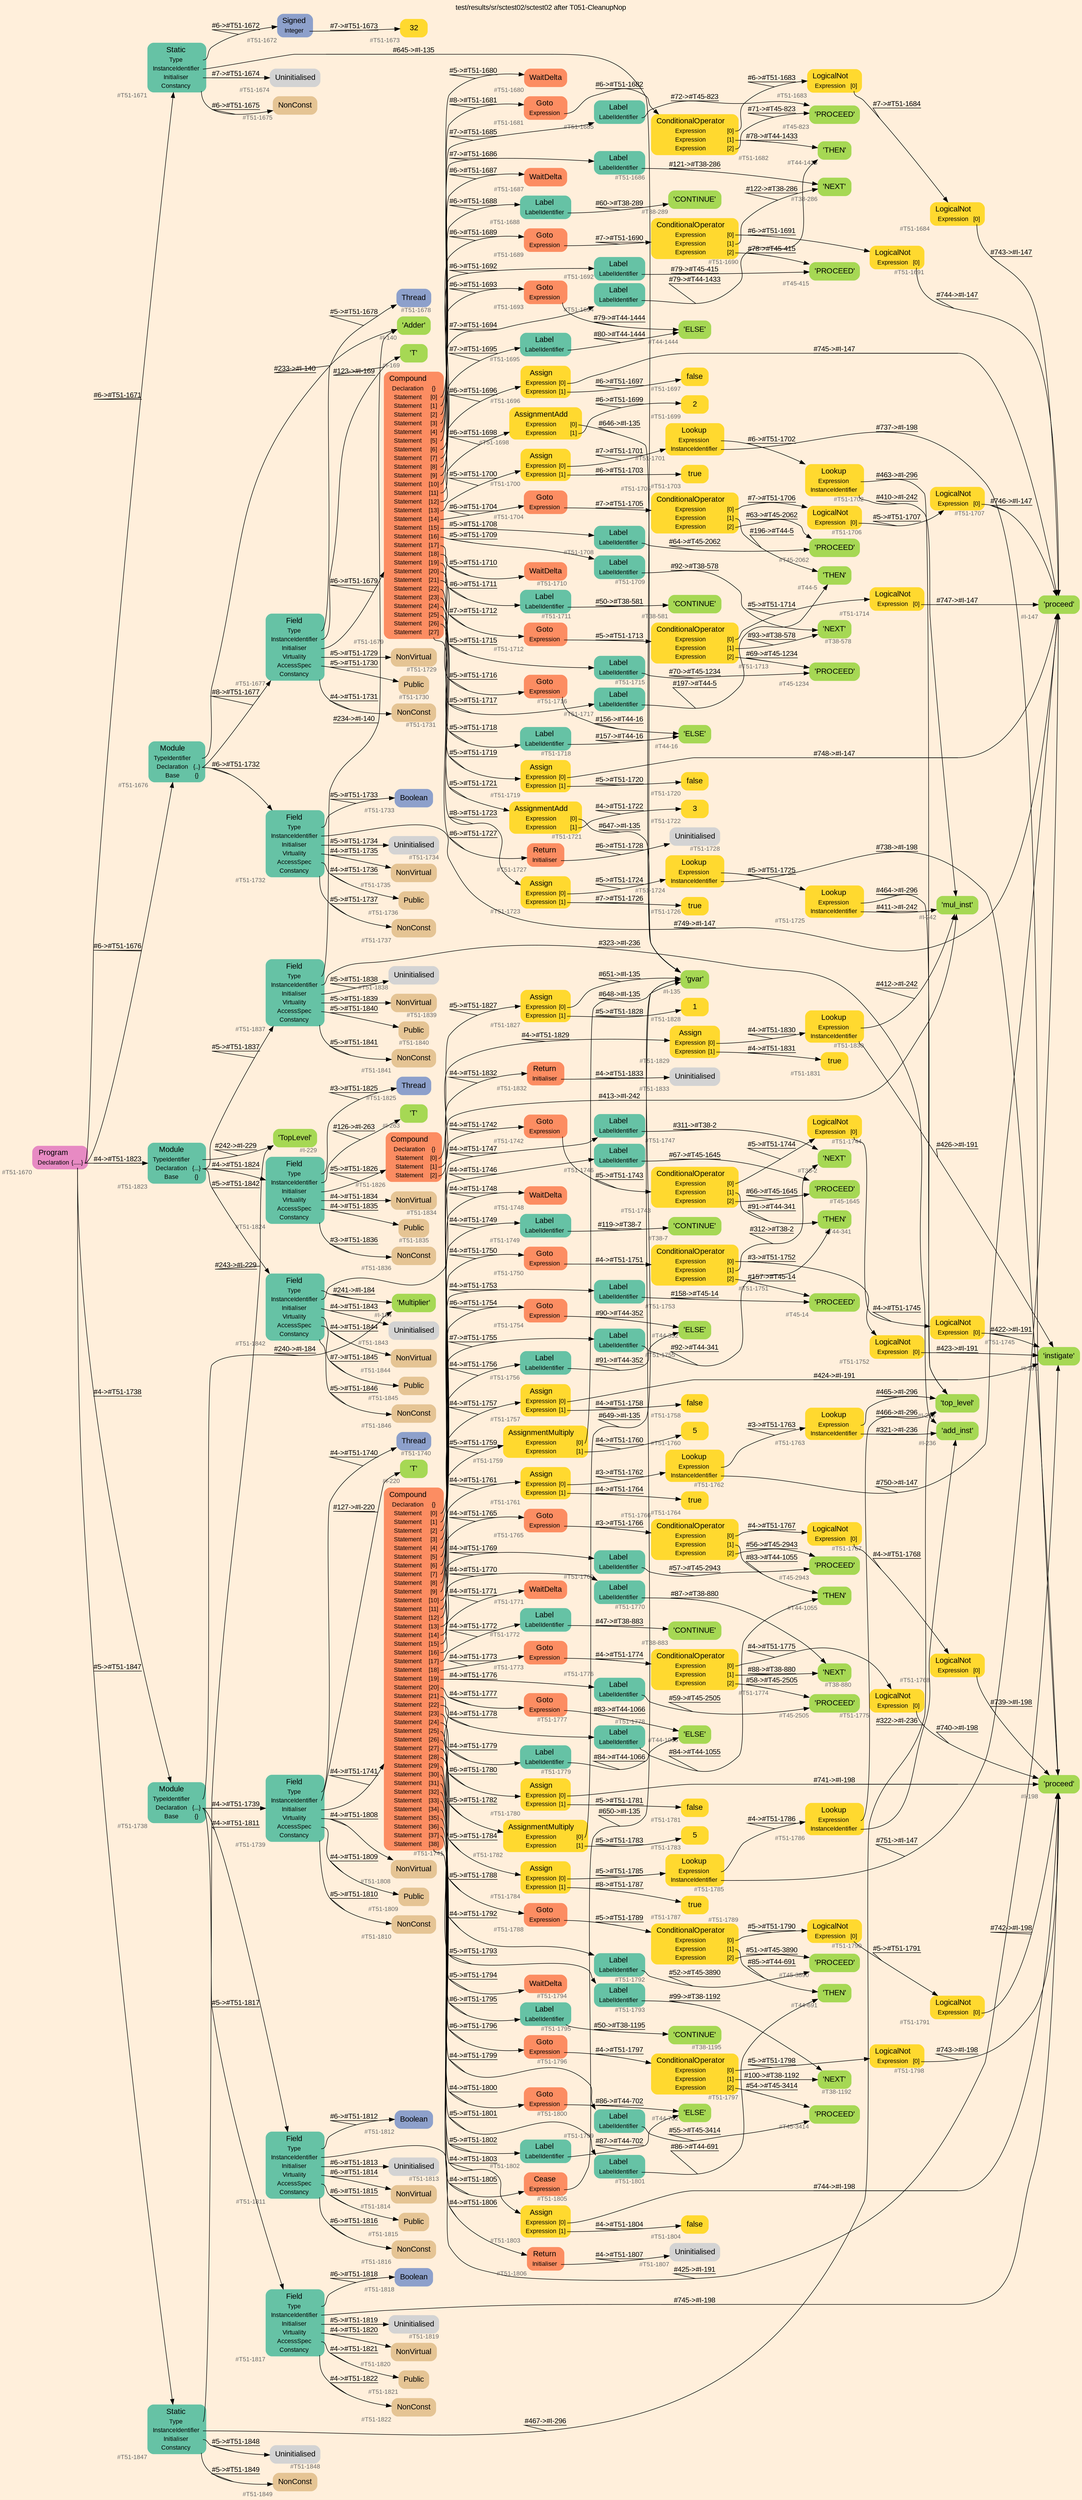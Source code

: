 digraph "test/results/sr/sctest02/sctest02 after T051-CleanupNop" {
label = "test/results/sr/sctest02/sctest02 after T051-CleanupNop"
labelloc = t
graph [
    rankdir = "LR"
    ranksep = 0.3
    bgcolor = antiquewhite1
    color = black
    fontcolor = black
    fontname = "Arial"
];
node [
    fontname = "Arial"
];
edge [
    fontname = "Arial"
];

// -------------------- node figure --------------------
// -------- block #T51-1670 ----------
"#T51-1670" [
    fillcolor = "/set28/4"
    xlabel = "#T51-1670"
    fontsize = "12"
    fontcolor = grey40
    shape = "plaintext"
    label = <<TABLE BORDER="0" CELLBORDER="0" CELLSPACING="0">
     <TR><TD><FONT COLOR="black" POINT-SIZE="15">Program</FONT></TD></TR>
     <TR><TD><FONT COLOR="black" POINT-SIZE="12">Declaration</FONT></TD><TD PORT="port0"><FONT COLOR="black" POINT-SIZE="12">{.....}</FONT></TD></TR>
    </TABLE>>
    style = "rounded,filled"
];

// -------- block #T51-1671 ----------
"#T51-1671" [
    fillcolor = "/set28/1"
    xlabel = "#T51-1671"
    fontsize = "12"
    fontcolor = grey40
    shape = "plaintext"
    label = <<TABLE BORDER="0" CELLBORDER="0" CELLSPACING="0">
     <TR><TD><FONT COLOR="black" POINT-SIZE="15">Static</FONT></TD></TR>
     <TR><TD><FONT COLOR="black" POINT-SIZE="12">Type</FONT></TD><TD PORT="port0"></TD></TR>
     <TR><TD><FONT COLOR="black" POINT-SIZE="12">InstanceIdentifier</FONT></TD><TD PORT="port1"></TD></TR>
     <TR><TD><FONT COLOR="black" POINT-SIZE="12">Initialiser</FONT></TD><TD PORT="port2"></TD></TR>
     <TR><TD><FONT COLOR="black" POINT-SIZE="12">Constancy</FONT></TD><TD PORT="port3"></TD></TR>
    </TABLE>>
    style = "rounded,filled"
];

// -------- block #T51-1672 ----------
"#T51-1672" [
    fillcolor = "/set28/3"
    xlabel = "#T51-1672"
    fontsize = "12"
    fontcolor = grey40
    shape = "plaintext"
    label = <<TABLE BORDER="0" CELLBORDER="0" CELLSPACING="0">
     <TR><TD><FONT COLOR="black" POINT-SIZE="15">Signed</FONT></TD></TR>
     <TR><TD><FONT COLOR="black" POINT-SIZE="12">Integer</FONT></TD><TD PORT="port0"></TD></TR>
    </TABLE>>
    style = "rounded,filled"
];

// -------- block #T51-1673 ----------
"#T51-1673" [
    fillcolor = "/set28/6"
    xlabel = "#T51-1673"
    fontsize = "12"
    fontcolor = grey40
    shape = "plaintext"
    label = <<TABLE BORDER="0" CELLBORDER="0" CELLSPACING="0">
     <TR><TD><FONT COLOR="black" POINT-SIZE="15">32</FONT></TD></TR>
    </TABLE>>
    style = "rounded,filled"
];

// -------- block #I-135 ----------
"#I-135" [
    fillcolor = "/set28/5"
    xlabel = "#I-135"
    fontsize = "12"
    fontcolor = grey40
    shape = "plaintext"
    label = <<TABLE BORDER="0" CELLBORDER="0" CELLSPACING="0">
     <TR><TD><FONT COLOR="black" POINT-SIZE="15">'gvar'</FONT></TD></TR>
    </TABLE>>
    style = "rounded,filled"
];

// -------- block #T51-1674 ----------
"#T51-1674" [
    xlabel = "#T51-1674"
    fontsize = "12"
    fontcolor = grey40
    shape = "plaintext"
    label = <<TABLE BORDER="0" CELLBORDER="0" CELLSPACING="0">
     <TR><TD><FONT COLOR="black" POINT-SIZE="15">Uninitialised</FONT></TD></TR>
    </TABLE>>
    style = "rounded,filled"
];

// -------- block #T51-1675 ----------
"#T51-1675" [
    fillcolor = "/set28/7"
    xlabel = "#T51-1675"
    fontsize = "12"
    fontcolor = grey40
    shape = "plaintext"
    label = <<TABLE BORDER="0" CELLBORDER="0" CELLSPACING="0">
     <TR><TD><FONT COLOR="black" POINT-SIZE="15">NonConst</FONT></TD></TR>
    </TABLE>>
    style = "rounded,filled"
];

// -------- block #T51-1676 ----------
"#T51-1676" [
    fillcolor = "/set28/1"
    xlabel = "#T51-1676"
    fontsize = "12"
    fontcolor = grey40
    shape = "plaintext"
    label = <<TABLE BORDER="0" CELLBORDER="0" CELLSPACING="0">
     <TR><TD><FONT COLOR="black" POINT-SIZE="15">Module</FONT></TD></TR>
     <TR><TD><FONT COLOR="black" POINT-SIZE="12">TypeIdentifier</FONT></TD><TD PORT="port0"></TD></TR>
     <TR><TD><FONT COLOR="black" POINT-SIZE="12">Declaration</FONT></TD><TD PORT="port1"><FONT COLOR="black" POINT-SIZE="12">{..}</FONT></TD></TR>
     <TR><TD><FONT COLOR="black" POINT-SIZE="12">Base</FONT></TD><TD PORT="port2"><FONT COLOR="black" POINT-SIZE="12">{}</FONT></TD></TR>
    </TABLE>>
    style = "rounded,filled"
];

// -------- block #I-140 ----------
"#I-140" [
    fillcolor = "/set28/5"
    xlabel = "#I-140"
    fontsize = "12"
    fontcolor = grey40
    shape = "plaintext"
    label = <<TABLE BORDER="0" CELLBORDER="0" CELLSPACING="0">
     <TR><TD><FONT COLOR="black" POINT-SIZE="15">'Adder'</FONT></TD></TR>
    </TABLE>>
    style = "rounded,filled"
];

// -------- block #T51-1677 ----------
"#T51-1677" [
    fillcolor = "/set28/1"
    xlabel = "#T51-1677"
    fontsize = "12"
    fontcolor = grey40
    shape = "plaintext"
    label = <<TABLE BORDER="0" CELLBORDER="0" CELLSPACING="0">
     <TR><TD><FONT COLOR="black" POINT-SIZE="15">Field</FONT></TD></TR>
     <TR><TD><FONT COLOR="black" POINT-SIZE="12">Type</FONT></TD><TD PORT="port0"></TD></TR>
     <TR><TD><FONT COLOR="black" POINT-SIZE="12">InstanceIdentifier</FONT></TD><TD PORT="port1"></TD></TR>
     <TR><TD><FONT COLOR="black" POINT-SIZE="12">Initialiser</FONT></TD><TD PORT="port2"></TD></TR>
     <TR><TD><FONT COLOR="black" POINT-SIZE="12">Virtuality</FONT></TD><TD PORT="port3"></TD></TR>
     <TR><TD><FONT COLOR="black" POINT-SIZE="12">AccessSpec</FONT></TD><TD PORT="port4"></TD></TR>
     <TR><TD><FONT COLOR="black" POINT-SIZE="12">Constancy</FONT></TD><TD PORT="port5"></TD></TR>
    </TABLE>>
    style = "rounded,filled"
];

// -------- block #T51-1678 ----------
"#T51-1678" [
    fillcolor = "/set28/3"
    xlabel = "#T51-1678"
    fontsize = "12"
    fontcolor = grey40
    shape = "plaintext"
    label = <<TABLE BORDER="0" CELLBORDER="0" CELLSPACING="0">
     <TR><TD><FONT COLOR="black" POINT-SIZE="15">Thread</FONT></TD></TR>
    </TABLE>>
    style = "rounded,filled"
];

// -------- block #I-169 ----------
"#I-169" [
    fillcolor = "/set28/5"
    xlabel = "#I-169"
    fontsize = "12"
    fontcolor = grey40
    shape = "plaintext"
    label = <<TABLE BORDER="0" CELLBORDER="0" CELLSPACING="0">
     <TR><TD><FONT COLOR="black" POINT-SIZE="15">'T'</FONT></TD></TR>
    </TABLE>>
    style = "rounded,filled"
];

// -------- block #T51-1679 ----------
"#T51-1679" [
    fillcolor = "/set28/2"
    xlabel = "#T51-1679"
    fontsize = "12"
    fontcolor = grey40
    shape = "plaintext"
    label = <<TABLE BORDER="0" CELLBORDER="0" CELLSPACING="0">
     <TR><TD><FONT COLOR="black" POINT-SIZE="15">Compound</FONT></TD></TR>
     <TR><TD><FONT COLOR="black" POINT-SIZE="12">Declaration</FONT></TD><TD PORT="port0"><FONT COLOR="black" POINT-SIZE="12">{}</FONT></TD></TR>
     <TR><TD><FONT COLOR="black" POINT-SIZE="12">Statement</FONT></TD><TD PORT="port1"><FONT COLOR="black" POINT-SIZE="12">[0]</FONT></TD></TR>
     <TR><TD><FONT COLOR="black" POINT-SIZE="12">Statement</FONT></TD><TD PORT="port2"><FONT COLOR="black" POINT-SIZE="12">[1]</FONT></TD></TR>
     <TR><TD><FONT COLOR="black" POINT-SIZE="12">Statement</FONT></TD><TD PORT="port3"><FONT COLOR="black" POINT-SIZE="12">[2]</FONT></TD></TR>
     <TR><TD><FONT COLOR="black" POINT-SIZE="12">Statement</FONT></TD><TD PORT="port4"><FONT COLOR="black" POINT-SIZE="12">[3]</FONT></TD></TR>
     <TR><TD><FONT COLOR="black" POINT-SIZE="12">Statement</FONT></TD><TD PORT="port5"><FONT COLOR="black" POINT-SIZE="12">[4]</FONT></TD></TR>
     <TR><TD><FONT COLOR="black" POINT-SIZE="12">Statement</FONT></TD><TD PORT="port6"><FONT COLOR="black" POINT-SIZE="12">[5]</FONT></TD></TR>
     <TR><TD><FONT COLOR="black" POINT-SIZE="12">Statement</FONT></TD><TD PORT="port7"><FONT COLOR="black" POINT-SIZE="12">[6]</FONT></TD></TR>
     <TR><TD><FONT COLOR="black" POINT-SIZE="12">Statement</FONT></TD><TD PORT="port8"><FONT COLOR="black" POINT-SIZE="12">[7]</FONT></TD></TR>
     <TR><TD><FONT COLOR="black" POINT-SIZE="12">Statement</FONT></TD><TD PORT="port9"><FONT COLOR="black" POINT-SIZE="12">[8]</FONT></TD></TR>
     <TR><TD><FONT COLOR="black" POINT-SIZE="12">Statement</FONT></TD><TD PORT="port10"><FONT COLOR="black" POINT-SIZE="12">[9]</FONT></TD></TR>
     <TR><TD><FONT COLOR="black" POINT-SIZE="12">Statement</FONT></TD><TD PORT="port11"><FONT COLOR="black" POINT-SIZE="12">[10]</FONT></TD></TR>
     <TR><TD><FONT COLOR="black" POINT-SIZE="12">Statement</FONT></TD><TD PORT="port12"><FONT COLOR="black" POINT-SIZE="12">[11]</FONT></TD></TR>
     <TR><TD><FONT COLOR="black" POINT-SIZE="12">Statement</FONT></TD><TD PORT="port13"><FONT COLOR="black" POINT-SIZE="12">[12]</FONT></TD></TR>
     <TR><TD><FONT COLOR="black" POINT-SIZE="12">Statement</FONT></TD><TD PORT="port14"><FONT COLOR="black" POINT-SIZE="12">[13]</FONT></TD></TR>
     <TR><TD><FONT COLOR="black" POINT-SIZE="12">Statement</FONT></TD><TD PORT="port15"><FONT COLOR="black" POINT-SIZE="12">[14]</FONT></TD></TR>
     <TR><TD><FONT COLOR="black" POINT-SIZE="12">Statement</FONT></TD><TD PORT="port16"><FONT COLOR="black" POINT-SIZE="12">[15]</FONT></TD></TR>
     <TR><TD><FONT COLOR="black" POINT-SIZE="12">Statement</FONT></TD><TD PORT="port17"><FONT COLOR="black" POINT-SIZE="12">[16]</FONT></TD></TR>
     <TR><TD><FONT COLOR="black" POINT-SIZE="12">Statement</FONT></TD><TD PORT="port18"><FONT COLOR="black" POINT-SIZE="12">[17]</FONT></TD></TR>
     <TR><TD><FONT COLOR="black" POINT-SIZE="12">Statement</FONT></TD><TD PORT="port19"><FONT COLOR="black" POINT-SIZE="12">[18]</FONT></TD></TR>
     <TR><TD><FONT COLOR="black" POINT-SIZE="12">Statement</FONT></TD><TD PORT="port20"><FONT COLOR="black" POINT-SIZE="12">[19]</FONT></TD></TR>
     <TR><TD><FONT COLOR="black" POINT-SIZE="12">Statement</FONT></TD><TD PORT="port21"><FONT COLOR="black" POINT-SIZE="12">[20]</FONT></TD></TR>
     <TR><TD><FONT COLOR="black" POINT-SIZE="12">Statement</FONT></TD><TD PORT="port22"><FONT COLOR="black" POINT-SIZE="12">[21]</FONT></TD></TR>
     <TR><TD><FONT COLOR="black" POINT-SIZE="12">Statement</FONT></TD><TD PORT="port23"><FONT COLOR="black" POINT-SIZE="12">[22]</FONT></TD></TR>
     <TR><TD><FONT COLOR="black" POINT-SIZE="12">Statement</FONT></TD><TD PORT="port24"><FONT COLOR="black" POINT-SIZE="12">[23]</FONT></TD></TR>
     <TR><TD><FONT COLOR="black" POINT-SIZE="12">Statement</FONT></TD><TD PORT="port25"><FONT COLOR="black" POINT-SIZE="12">[24]</FONT></TD></TR>
     <TR><TD><FONT COLOR="black" POINT-SIZE="12">Statement</FONT></TD><TD PORT="port26"><FONT COLOR="black" POINT-SIZE="12">[25]</FONT></TD></TR>
     <TR><TD><FONT COLOR="black" POINT-SIZE="12">Statement</FONT></TD><TD PORT="port27"><FONT COLOR="black" POINT-SIZE="12">[26]</FONT></TD></TR>
     <TR><TD><FONT COLOR="black" POINT-SIZE="12">Statement</FONT></TD><TD PORT="port28"><FONT COLOR="black" POINT-SIZE="12">[27]</FONT></TD></TR>
    </TABLE>>
    style = "rounded,filled"
];

// -------- block #T51-1680 ----------
"#T51-1680" [
    fillcolor = "/set28/2"
    xlabel = "#T51-1680"
    fontsize = "12"
    fontcolor = grey40
    shape = "plaintext"
    label = <<TABLE BORDER="0" CELLBORDER="0" CELLSPACING="0">
     <TR><TD><FONT COLOR="black" POINT-SIZE="15">WaitDelta</FONT></TD></TR>
    </TABLE>>
    style = "rounded,filled"
];

// -------- block #T51-1681 ----------
"#T51-1681" [
    fillcolor = "/set28/2"
    xlabel = "#T51-1681"
    fontsize = "12"
    fontcolor = grey40
    shape = "plaintext"
    label = <<TABLE BORDER="0" CELLBORDER="0" CELLSPACING="0">
     <TR><TD><FONT COLOR="black" POINT-SIZE="15">Goto</FONT></TD></TR>
     <TR><TD><FONT COLOR="black" POINT-SIZE="12">Expression</FONT></TD><TD PORT="port0"></TD></TR>
    </TABLE>>
    style = "rounded,filled"
];

// -------- block #T51-1682 ----------
"#T51-1682" [
    fillcolor = "/set28/6"
    xlabel = "#T51-1682"
    fontsize = "12"
    fontcolor = grey40
    shape = "plaintext"
    label = <<TABLE BORDER="0" CELLBORDER="0" CELLSPACING="0">
     <TR><TD><FONT COLOR="black" POINT-SIZE="15">ConditionalOperator</FONT></TD></TR>
     <TR><TD><FONT COLOR="black" POINT-SIZE="12">Expression</FONT></TD><TD PORT="port0"><FONT COLOR="black" POINT-SIZE="12">[0]</FONT></TD></TR>
     <TR><TD><FONT COLOR="black" POINT-SIZE="12">Expression</FONT></TD><TD PORT="port1"><FONT COLOR="black" POINT-SIZE="12">[1]</FONT></TD></TR>
     <TR><TD><FONT COLOR="black" POINT-SIZE="12">Expression</FONT></TD><TD PORT="port2"><FONT COLOR="black" POINT-SIZE="12">[2]</FONT></TD></TR>
    </TABLE>>
    style = "rounded,filled"
];

// -------- block #T51-1683 ----------
"#T51-1683" [
    fillcolor = "/set28/6"
    xlabel = "#T51-1683"
    fontsize = "12"
    fontcolor = grey40
    shape = "plaintext"
    label = <<TABLE BORDER="0" CELLBORDER="0" CELLSPACING="0">
     <TR><TD><FONT COLOR="black" POINT-SIZE="15">LogicalNot</FONT></TD></TR>
     <TR><TD><FONT COLOR="black" POINT-SIZE="12">Expression</FONT></TD><TD PORT="port0"><FONT COLOR="black" POINT-SIZE="12">[0]</FONT></TD></TR>
    </TABLE>>
    style = "rounded,filled"
];

// -------- block #T51-1684 ----------
"#T51-1684" [
    fillcolor = "/set28/6"
    xlabel = "#T51-1684"
    fontsize = "12"
    fontcolor = grey40
    shape = "plaintext"
    label = <<TABLE BORDER="0" CELLBORDER="0" CELLSPACING="0">
     <TR><TD><FONT COLOR="black" POINT-SIZE="15">LogicalNot</FONT></TD></TR>
     <TR><TD><FONT COLOR="black" POINT-SIZE="12">Expression</FONT></TD><TD PORT="port0"><FONT COLOR="black" POINT-SIZE="12">[0]</FONT></TD></TR>
    </TABLE>>
    style = "rounded,filled"
];

// -------- block #I-147 ----------
"#I-147" [
    fillcolor = "/set28/5"
    xlabel = "#I-147"
    fontsize = "12"
    fontcolor = grey40
    shape = "plaintext"
    label = <<TABLE BORDER="0" CELLBORDER="0" CELLSPACING="0">
     <TR><TD><FONT COLOR="black" POINT-SIZE="15">'proceed'</FONT></TD></TR>
    </TABLE>>
    style = "rounded,filled"
];

// -------- block #T44-1433 ----------
"#T44-1433" [
    fillcolor = "/set28/5"
    xlabel = "#T44-1433"
    fontsize = "12"
    fontcolor = grey40
    shape = "plaintext"
    label = <<TABLE BORDER="0" CELLBORDER="0" CELLSPACING="0">
     <TR><TD><FONT COLOR="black" POINT-SIZE="15">'THEN'</FONT></TD></TR>
    </TABLE>>
    style = "rounded,filled"
];

// -------- block #T45-823 ----------
"#T45-823" [
    fillcolor = "/set28/5"
    xlabel = "#T45-823"
    fontsize = "12"
    fontcolor = grey40
    shape = "plaintext"
    label = <<TABLE BORDER="0" CELLBORDER="0" CELLSPACING="0">
     <TR><TD><FONT COLOR="black" POINT-SIZE="15">'PROCEED'</FONT></TD></TR>
    </TABLE>>
    style = "rounded,filled"
];

// -------- block #T51-1685 ----------
"#T51-1685" [
    fillcolor = "/set28/1"
    xlabel = "#T51-1685"
    fontsize = "12"
    fontcolor = grey40
    shape = "plaintext"
    label = <<TABLE BORDER="0" CELLBORDER="0" CELLSPACING="0">
     <TR><TD><FONT COLOR="black" POINT-SIZE="15">Label</FONT></TD></TR>
     <TR><TD><FONT COLOR="black" POINT-SIZE="12">LabelIdentifier</FONT></TD><TD PORT="port0"></TD></TR>
    </TABLE>>
    style = "rounded,filled"
];

// -------- block #T51-1686 ----------
"#T51-1686" [
    fillcolor = "/set28/1"
    xlabel = "#T51-1686"
    fontsize = "12"
    fontcolor = grey40
    shape = "plaintext"
    label = <<TABLE BORDER="0" CELLBORDER="0" CELLSPACING="0">
     <TR><TD><FONT COLOR="black" POINT-SIZE="15">Label</FONT></TD></TR>
     <TR><TD><FONT COLOR="black" POINT-SIZE="12">LabelIdentifier</FONT></TD><TD PORT="port0"></TD></TR>
    </TABLE>>
    style = "rounded,filled"
];

// -------- block #T38-286 ----------
"#T38-286" [
    fillcolor = "/set28/5"
    xlabel = "#T38-286"
    fontsize = "12"
    fontcolor = grey40
    shape = "plaintext"
    label = <<TABLE BORDER="0" CELLBORDER="0" CELLSPACING="0">
     <TR><TD><FONT COLOR="black" POINT-SIZE="15">'NEXT'</FONT></TD></TR>
    </TABLE>>
    style = "rounded,filled"
];

// -------- block #T51-1687 ----------
"#T51-1687" [
    fillcolor = "/set28/2"
    xlabel = "#T51-1687"
    fontsize = "12"
    fontcolor = grey40
    shape = "plaintext"
    label = <<TABLE BORDER="0" CELLBORDER="0" CELLSPACING="0">
     <TR><TD><FONT COLOR="black" POINT-SIZE="15">WaitDelta</FONT></TD></TR>
    </TABLE>>
    style = "rounded,filled"
];

// -------- block #T51-1688 ----------
"#T51-1688" [
    fillcolor = "/set28/1"
    xlabel = "#T51-1688"
    fontsize = "12"
    fontcolor = grey40
    shape = "plaintext"
    label = <<TABLE BORDER="0" CELLBORDER="0" CELLSPACING="0">
     <TR><TD><FONT COLOR="black" POINT-SIZE="15">Label</FONT></TD></TR>
     <TR><TD><FONT COLOR="black" POINT-SIZE="12">LabelIdentifier</FONT></TD><TD PORT="port0"></TD></TR>
    </TABLE>>
    style = "rounded,filled"
];

// -------- block #T38-289 ----------
"#T38-289" [
    fillcolor = "/set28/5"
    xlabel = "#T38-289"
    fontsize = "12"
    fontcolor = grey40
    shape = "plaintext"
    label = <<TABLE BORDER="0" CELLBORDER="0" CELLSPACING="0">
     <TR><TD><FONT COLOR="black" POINT-SIZE="15">'CONTINUE'</FONT></TD></TR>
    </TABLE>>
    style = "rounded,filled"
];

// -------- block #T51-1689 ----------
"#T51-1689" [
    fillcolor = "/set28/2"
    xlabel = "#T51-1689"
    fontsize = "12"
    fontcolor = grey40
    shape = "plaintext"
    label = <<TABLE BORDER="0" CELLBORDER="0" CELLSPACING="0">
     <TR><TD><FONT COLOR="black" POINT-SIZE="15">Goto</FONT></TD></TR>
     <TR><TD><FONT COLOR="black" POINT-SIZE="12">Expression</FONT></TD><TD PORT="port0"></TD></TR>
    </TABLE>>
    style = "rounded,filled"
];

// -------- block #T51-1690 ----------
"#T51-1690" [
    fillcolor = "/set28/6"
    xlabel = "#T51-1690"
    fontsize = "12"
    fontcolor = grey40
    shape = "plaintext"
    label = <<TABLE BORDER="0" CELLBORDER="0" CELLSPACING="0">
     <TR><TD><FONT COLOR="black" POINT-SIZE="15">ConditionalOperator</FONT></TD></TR>
     <TR><TD><FONT COLOR="black" POINT-SIZE="12">Expression</FONT></TD><TD PORT="port0"><FONT COLOR="black" POINT-SIZE="12">[0]</FONT></TD></TR>
     <TR><TD><FONT COLOR="black" POINT-SIZE="12">Expression</FONT></TD><TD PORT="port1"><FONT COLOR="black" POINT-SIZE="12">[1]</FONT></TD></TR>
     <TR><TD><FONT COLOR="black" POINT-SIZE="12">Expression</FONT></TD><TD PORT="port2"><FONT COLOR="black" POINT-SIZE="12">[2]</FONT></TD></TR>
    </TABLE>>
    style = "rounded,filled"
];

// -------- block #T51-1691 ----------
"#T51-1691" [
    fillcolor = "/set28/6"
    xlabel = "#T51-1691"
    fontsize = "12"
    fontcolor = grey40
    shape = "plaintext"
    label = <<TABLE BORDER="0" CELLBORDER="0" CELLSPACING="0">
     <TR><TD><FONT COLOR="black" POINT-SIZE="15">LogicalNot</FONT></TD></TR>
     <TR><TD><FONT COLOR="black" POINT-SIZE="12">Expression</FONT></TD><TD PORT="port0"><FONT COLOR="black" POINT-SIZE="12">[0]</FONT></TD></TR>
    </TABLE>>
    style = "rounded,filled"
];

// -------- block #T45-415 ----------
"#T45-415" [
    fillcolor = "/set28/5"
    xlabel = "#T45-415"
    fontsize = "12"
    fontcolor = grey40
    shape = "plaintext"
    label = <<TABLE BORDER="0" CELLBORDER="0" CELLSPACING="0">
     <TR><TD><FONT COLOR="black" POINT-SIZE="15">'PROCEED'</FONT></TD></TR>
    </TABLE>>
    style = "rounded,filled"
];

// -------- block #T51-1692 ----------
"#T51-1692" [
    fillcolor = "/set28/1"
    xlabel = "#T51-1692"
    fontsize = "12"
    fontcolor = grey40
    shape = "plaintext"
    label = <<TABLE BORDER="0" CELLBORDER="0" CELLSPACING="0">
     <TR><TD><FONT COLOR="black" POINT-SIZE="15">Label</FONT></TD></TR>
     <TR><TD><FONT COLOR="black" POINT-SIZE="12">LabelIdentifier</FONT></TD><TD PORT="port0"></TD></TR>
    </TABLE>>
    style = "rounded,filled"
];

// -------- block #T51-1693 ----------
"#T51-1693" [
    fillcolor = "/set28/2"
    xlabel = "#T51-1693"
    fontsize = "12"
    fontcolor = grey40
    shape = "plaintext"
    label = <<TABLE BORDER="0" CELLBORDER="0" CELLSPACING="0">
     <TR><TD><FONT COLOR="black" POINT-SIZE="15">Goto</FONT></TD></TR>
     <TR><TD><FONT COLOR="black" POINT-SIZE="12">Expression</FONT></TD><TD PORT="port0"></TD></TR>
    </TABLE>>
    style = "rounded,filled"
];

// -------- block #T44-1444 ----------
"#T44-1444" [
    fillcolor = "/set28/5"
    xlabel = "#T44-1444"
    fontsize = "12"
    fontcolor = grey40
    shape = "plaintext"
    label = <<TABLE BORDER="0" CELLBORDER="0" CELLSPACING="0">
     <TR><TD><FONT COLOR="black" POINT-SIZE="15">'ELSE'</FONT></TD></TR>
    </TABLE>>
    style = "rounded,filled"
];

// -------- block #T51-1694 ----------
"#T51-1694" [
    fillcolor = "/set28/1"
    xlabel = "#T51-1694"
    fontsize = "12"
    fontcolor = grey40
    shape = "plaintext"
    label = <<TABLE BORDER="0" CELLBORDER="0" CELLSPACING="0">
     <TR><TD><FONT COLOR="black" POINT-SIZE="15">Label</FONT></TD></TR>
     <TR><TD><FONT COLOR="black" POINT-SIZE="12">LabelIdentifier</FONT></TD><TD PORT="port0"></TD></TR>
    </TABLE>>
    style = "rounded,filled"
];

// -------- block #T51-1695 ----------
"#T51-1695" [
    fillcolor = "/set28/1"
    xlabel = "#T51-1695"
    fontsize = "12"
    fontcolor = grey40
    shape = "plaintext"
    label = <<TABLE BORDER="0" CELLBORDER="0" CELLSPACING="0">
     <TR><TD><FONT COLOR="black" POINT-SIZE="15">Label</FONT></TD></TR>
     <TR><TD><FONT COLOR="black" POINT-SIZE="12">LabelIdentifier</FONT></TD><TD PORT="port0"></TD></TR>
    </TABLE>>
    style = "rounded,filled"
];

// -------- block #T51-1696 ----------
"#T51-1696" [
    fillcolor = "/set28/6"
    xlabel = "#T51-1696"
    fontsize = "12"
    fontcolor = grey40
    shape = "plaintext"
    label = <<TABLE BORDER="0" CELLBORDER="0" CELLSPACING="0">
     <TR><TD><FONT COLOR="black" POINT-SIZE="15">Assign</FONT></TD></TR>
     <TR><TD><FONT COLOR="black" POINT-SIZE="12">Expression</FONT></TD><TD PORT="port0"><FONT COLOR="black" POINT-SIZE="12">[0]</FONT></TD></TR>
     <TR><TD><FONT COLOR="black" POINT-SIZE="12">Expression</FONT></TD><TD PORT="port1"><FONT COLOR="black" POINT-SIZE="12">[1]</FONT></TD></TR>
    </TABLE>>
    style = "rounded,filled"
];

// -------- block #T51-1697 ----------
"#T51-1697" [
    fillcolor = "/set28/6"
    xlabel = "#T51-1697"
    fontsize = "12"
    fontcolor = grey40
    shape = "plaintext"
    label = <<TABLE BORDER="0" CELLBORDER="0" CELLSPACING="0">
     <TR><TD><FONT COLOR="black" POINT-SIZE="15">false</FONT></TD></TR>
    </TABLE>>
    style = "rounded,filled"
];

// -------- block #T51-1698 ----------
"#T51-1698" [
    fillcolor = "/set28/6"
    xlabel = "#T51-1698"
    fontsize = "12"
    fontcolor = grey40
    shape = "plaintext"
    label = <<TABLE BORDER="0" CELLBORDER="0" CELLSPACING="0">
     <TR><TD><FONT COLOR="black" POINT-SIZE="15">AssignmentAdd</FONT></TD></TR>
     <TR><TD><FONT COLOR="black" POINT-SIZE="12">Expression</FONT></TD><TD PORT="port0"><FONT COLOR="black" POINT-SIZE="12">[0]</FONT></TD></TR>
     <TR><TD><FONT COLOR="black" POINT-SIZE="12">Expression</FONT></TD><TD PORT="port1"><FONT COLOR="black" POINT-SIZE="12">[1]</FONT></TD></TR>
    </TABLE>>
    style = "rounded,filled"
];

// -------- block #T51-1699 ----------
"#T51-1699" [
    fillcolor = "/set28/6"
    xlabel = "#T51-1699"
    fontsize = "12"
    fontcolor = grey40
    shape = "plaintext"
    label = <<TABLE BORDER="0" CELLBORDER="0" CELLSPACING="0">
     <TR><TD><FONT COLOR="black" POINT-SIZE="15">2</FONT></TD></TR>
    </TABLE>>
    style = "rounded,filled"
];

// -------- block #T51-1700 ----------
"#T51-1700" [
    fillcolor = "/set28/6"
    xlabel = "#T51-1700"
    fontsize = "12"
    fontcolor = grey40
    shape = "plaintext"
    label = <<TABLE BORDER="0" CELLBORDER="0" CELLSPACING="0">
     <TR><TD><FONT COLOR="black" POINT-SIZE="15">Assign</FONT></TD></TR>
     <TR><TD><FONT COLOR="black" POINT-SIZE="12">Expression</FONT></TD><TD PORT="port0"><FONT COLOR="black" POINT-SIZE="12">[0]</FONT></TD></TR>
     <TR><TD><FONT COLOR="black" POINT-SIZE="12">Expression</FONT></TD><TD PORT="port1"><FONT COLOR="black" POINT-SIZE="12">[1]</FONT></TD></TR>
    </TABLE>>
    style = "rounded,filled"
];

// -------- block #T51-1701 ----------
"#T51-1701" [
    fillcolor = "/set28/6"
    xlabel = "#T51-1701"
    fontsize = "12"
    fontcolor = grey40
    shape = "plaintext"
    label = <<TABLE BORDER="0" CELLBORDER="0" CELLSPACING="0">
     <TR><TD><FONT COLOR="black" POINT-SIZE="15">Lookup</FONT></TD></TR>
     <TR><TD><FONT COLOR="black" POINT-SIZE="12">Expression</FONT></TD><TD PORT="port0"></TD></TR>
     <TR><TD><FONT COLOR="black" POINT-SIZE="12">InstanceIdentifier</FONT></TD><TD PORT="port1"></TD></TR>
    </TABLE>>
    style = "rounded,filled"
];

// -------- block #T51-1702 ----------
"#T51-1702" [
    fillcolor = "/set28/6"
    xlabel = "#T51-1702"
    fontsize = "12"
    fontcolor = grey40
    shape = "plaintext"
    label = <<TABLE BORDER="0" CELLBORDER="0" CELLSPACING="0">
     <TR><TD><FONT COLOR="black" POINT-SIZE="15">Lookup</FONT></TD></TR>
     <TR><TD><FONT COLOR="black" POINT-SIZE="12">Expression</FONT></TD><TD PORT="port0"></TD></TR>
     <TR><TD><FONT COLOR="black" POINT-SIZE="12">InstanceIdentifier</FONT></TD><TD PORT="port1"></TD></TR>
    </TABLE>>
    style = "rounded,filled"
];

// -------- block #I-296 ----------
"#I-296" [
    fillcolor = "/set28/5"
    xlabel = "#I-296"
    fontsize = "12"
    fontcolor = grey40
    shape = "plaintext"
    label = <<TABLE BORDER="0" CELLBORDER="0" CELLSPACING="0">
     <TR><TD><FONT COLOR="black" POINT-SIZE="15">'top_level'</FONT></TD></TR>
    </TABLE>>
    style = "rounded,filled"
];

// -------- block #I-242 ----------
"#I-242" [
    fillcolor = "/set28/5"
    xlabel = "#I-242"
    fontsize = "12"
    fontcolor = grey40
    shape = "plaintext"
    label = <<TABLE BORDER="0" CELLBORDER="0" CELLSPACING="0">
     <TR><TD><FONT COLOR="black" POINT-SIZE="15">'mul_inst'</FONT></TD></TR>
    </TABLE>>
    style = "rounded,filled"
];

// -------- block #I-198 ----------
"#I-198" [
    fillcolor = "/set28/5"
    xlabel = "#I-198"
    fontsize = "12"
    fontcolor = grey40
    shape = "plaintext"
    label = <<TABLE BORDER="0" CELLBORDER="0" CELLSPACING="0">
     <TR><TD><FONT COLOR="black" POINT-SIZE="15">'proceed'</FONT></TD></TR>
    </TABLE>>
    style = "rounded,filled"
];

// -------- block #T51-1703 ----------
"#T51-1703" [
    fillcolor = "/set28/6"
    xlabel = "#T51-1703"
    fontsize = "12"
    fontcolor = grey40
    shape = "plaintext"
    label = <<TABLE BORDER="0" CELLBORDER="0" CELLSPACING="0">
     <TR><TD><FONT COLOR="black" POINT-SIZE="15">true</FONT></TD></TR>
    </TABLE>>
    style = "rounded,filled"
];

// -------- block #T51-1704 ----------
"#T51-1704" [
    fillcolor = "/set28/2"
    xlabel = "#T51-1704"
    fontsize = "12"
    fontcolor = grey40
    shape = "plaintext"
    label = <<TABLE BORDER="0" CELLBORDER="0" CELLSPACING="0">
     <TR><TD><FONT COLOR="black" POINT-SIZE="15">Goto</FONT></TD></TR>
     <TR><TD><FONT COLOR="black" POINT-SIZE="12">Expression</FONT></TD><TD PORT="port0"></TD></TR>
    </TABLE>>
    style = "rounded,filled"
];

// -------- block #T51-1705 ----------
"#T51-1705" [
    fillcolor = "/set28/6"
    xlabel = "#T51-1705"
    fontsize = "12"
    fontcolor = grey40
    shape = "plaintext"
    label = <<TABLE BORDER="0" CELLBORDER="0" CELLSPACING="0">
     <TR><TD><FONT COLOR="black" POINT-SIZE="15">ConditionalOperator</FONT></TD></TR>
     <TR><TD><FONT COLOR="black" POINT-SIZE="12">Expression</FONT></TD><TD PORT="port0"><FONT COLOR="black" POINT-SIZE="12">[0]</FONT></TD></TR>
     <TR><TD><FONT COLOR="black" POINT-SIZE="12">Expression</FONT></TD><TD PORT="port1"><FONT COLOR="black" POINT-SIZE="12">[1]</FONT></TD></TR>
     <TR><TD><FONT COLOR="black" POINT-SIZE="12">Expression</FONT></TD><TD PORT="port2"><FONT COLOR="black" POINT-SIZE="12">[2]</FONT></TD></TR>
    </TABLE>>
    style = "rounded,filled"
];

// -------- block #T51-1706 ----------
"#T51-1706" [
    fillcolor = "/set28/6"
    xlabel = "#T51-1706"
    fontsize = "12"
    fontcolor = grey40
    shape = "plaintext"
    label = <<TABLE BORDER="0" CELLBORDER="0" CELLSPACING="0">
     <TR><TD><FONT COLOR="black" POINT-SIZE="15">LogicalNot</FONT></TD></TR>
     <TR><TD><FONT COLOR="black" POINT-SIZE="12">Expression</FONT></TD><TD PORT="port0"><FONT COLOR="black" POINT-SIZE="12">[0]</FONT></TD></TR>
    </TABLE>>
    style = "rounded,filled"
];

// -------- block #T51-1707 ----------
"#T51-1707" [
    fillcolor = "/set28/6"
    xlabel = "#T51-1707"
    fontsize = "12"
    fontcolor = grey40
    shape = "plaintext"
    label = <<TABLE BORDER="0" CELLBORDER="0" CELLSPACING="0">
     <TR><TD><FONT COLOR="black" POINT-SIZE="15">LogicalNot</FONT></TD></TR>
     <TR><TD><FONT COLOR="black" POINT-SIZE="12">Expression</FONT></TD><TD PORT="port0"><FONT COLOR="black" POINT-SIZE="12">[0]</FONT></TD></TR>
    </TABLE>>
    style = "rounded,filled"
];

// -------- block #T44-5 ----------
"#T44-5" [
    fillcolor = "/set28/5"
    xlabel = "#T44-5"
    fontsize = "12"
    fontcolor = grey40
    shape = "plaintext"
    label = <<TABLE BORDER="0" CELLBORDER="0" CELLSPACING="0">
     <TR><TD><FONT COLOR="black" POINT-SIZE="15">'THEN'</FONT></TD></TR>
    </TABLE>>
    style = "rounded,filled"
];

// -------- block #T45-2062 ----------
"#T45-2062" [
    fillcolor = "/set28/5"
    xlabel = "#T45-2062"
    fontsize = "12"
    fontcolor = grey40
    shape = "plaintext"
    label = <<TABLE BORDER="0" CELLBORDER="0" CELLSPACING="0">
     <TR><TD><FONT COLOR="black" POINT-SIZE="15">'PROCEED'</FONT></TD></TR>
    </TABLE>>
    style = "rounded,filled"
];

// -------- block #T51-1708 ----------
"#T51-1708" [
    fillcolor = "/set28/1"
    xlabel = "#T51-1708"
    fontsize = "12"
    fontcolor = grey40
    shape = "plaintext"
    label = <<TABLE BORDER="0" CELLBORDER="0" CELLSPACING="0">
     <TR><TD><FONT COLOR="black" POINT-SIZE="15">Label</FONT></TD></TR>
     <TR><TD><FONT COLOR="black" POINT-SIZE="12">LabelIdentifier</FONT></TD><TD PORT="port0"></TD></TR>
    </TABLE>>
    style = "rounded,filled"
];

// -------- block #T51-1709 ----------
"#T51-1709" [
    fillcolor = "/set28/1"
    xlabel = "#T51-1709"
    fontsize = "12"
    fontcolor = grey40
    shape = "plaintext"
    label = <<TABLE BORDER="0" CELLBORDER="0" CELLSPACING="0">
     <TR><TD><FONT COLOR="black" POINT-SIZE="15">Label</FONT></TD></TR>
     <TR><TD><FONT COLOR="black" POINT-SIZE="12">LabelIdentifier</FONT></TD><TD PORT="port0"></TD></TR>
    </TABLE>>
    style = "rounded,filled"
];

// -------- block #T38-578 ----------
"#T38-578" [
    fillcolor = "/set28/5"
    xlabel = "#T38-578"
    fontsize = "12"
    fontcolor = grey40
    shape = "plaintext"
    label = <<TABLE BORDER="0" CELLBORDER="0" CELLSPACING="0">
     <TR><TD><FONT COLOR="black" POINT-SIZE="15">'NEXT'</FONT></TD></TR>
    </TABLE>>
    style = "rounded,filled"
];

// -------- block #T51-1710 ----------
"#T51-1710" [
    fillcolor = "/set28/2"
    xlabel = "#T51-1710"
    fontsize = "12"
    fontcolor = grey40
    shape = "plaintext"
    label = <<TABLE BORDER="0" CELLBORDER="0" CELLSPACING="0">
     <TR><TD><FONT COLOR="black" POINT-SIZE="15">WaitDelta</FONT></TD></TR>
    </TABLE>>
    style = "rounded,filled"
];

// -------- block #T51-1711 ----------
"#T51-1711" [
    fillcolor = "/set28/1"
    xlabel = "#T51-1711"
    fontsize = "12"
    fontcolor = grey40
    shape = "plaintext"
    label = <<TABLE BORDER="0" CELLBORDER="0" CELLSPACING="0">
     <TR><TD><FONT COLOR="black" POINT-SIZE="15">Label</FONT></TD></TR>
     <TR><TD><FONT COLOR="black" POINT-SIZE="12">LabelIdentifier</FONT></TD><TD PORT="port0"></TD></TR>
    </TABLE>>
    style = "rounded,filled"
];

// -------- block #T38-581 ----------
"#T38-581" [
    fillcolor = "/set28/5"
    xlabel = "#T38-581"
    fontsize = "12"
    fontcolor = grey40
    shape = "plaintext"
    label = <<TABLE BORDER="0" CELLBORDER="0" CELLSPACING="0">
     <TR><TD><FONT COLOR="black" POINT-SIZE="15">'CONTINUE'</FONT></TD></TR>
    </TABLE>>
    style = "rounded,filled"
];

// -------- block #T51-1712 ----------
"#T51-1712" [
    fillcolor = "/set28/2"
    xlabel = "#T51-1712"
    fontsize = "12"
    fontcolor = grey40
    shape = "plaintext"
    label = <<TABLE BORDER="0" CELLBORDER="0" CELLSPACING="0">
     <TR><TD><FONT COLOR="black" POINT-SIZE="15">Goto</FONT></TD></TR>
     <TR><TD><FONT COLOR="black" POINT-SIZE="12">Expression</FONT></TD><TD PORT="port0"></TD></TR>
    </TABLE>>
    style = "rounded,filled"
];

// -------- block #T51-1713 ----------
"#T51-1713" [
    fillcolor = "/set28/6"
    xlabel = "#T51-1713"
    fontsize = "12"
    fontcolor = grey40
    shape = "plaintext"
    label = <<TABLE BORDER="0" CELLBORDER="0" CELLSPACING="0">
     <TR><TD><FONT COLOR="black" POINT-SIZE="15">ConditionalOperator</FONT></TD></TR>
     <TR><TD><FONT COLOR="black" POINT-SIZE="12">Expression</FONT></TD><TD PORT="port0"><FONT COLOR="black" POINT-SIZE="12">[0]</FONT></TD></TR>
     <TR><TD><FONT COLOR="black" POINT-SIZE="12">Expression</FONT></TD><TD PORT="port1"><FONT COLOR="black" POINT-SIZE="12">[1]</FONT></TD></TR>
     <TR><TD><FONT COLOR="black" POINT-SIZE="12">Expression</FONT></TD><TD PORT="port2"><FONT COLOR="black" POINT-SIZE="12">[2]</FONT></TD></TR>
    </TABLE>>
    style = "rounded,filled"
];

// -------- block #T51-1714 ----------
"#T51-1714" [
    fillcolor = "/set28/6"
    xlabel = "#T51-1714"
    fontsize = "12"
    fontcolor = grey40
    shape = "plaintext"
    label = <<TABLE BORDER="0" CELLBORDER="0" CELLSPACING="0">
     <TR><TD><FONT COLOR="black" POINT-SIZE="15">LogicalNot</FONT></TD></TR>
     <TR><TD><FONT COLOR="black" POINT-SIZE="12">Expression</FONT></TD><TD PORT="port0"><FONT COLOR="black" POINT-SIZE="12">[0]</FONT></TD></TR>
    </TABLE>>
    style = "rounded,filled"
];

// -------- block #T45-1234 ----------
"#T45-1234" [
    fillcolor = "/set28/5"
    xlabel = "#T45-1234"
    fontsize = "12"
    fontcolor = grey40
    shape = "plaintext"
    label = <<TABLE BORDER="0" CELLBORDER="0" CELLSPACING="0">
     <TR><TD><FONT COLOR="black" POINT-SIZE="15">'PROCEED'</FONT></TD></TR>
    </TABLE>>
    style = "rounded,filled"
];

// -------- block #T51-1715 ----------
"#T51-1715" [
    fillcolor = "/set28/1"
    xlabel = "#T51-1715"
    fontsize = "12"
    fontcolor = grey40
    shape = "plaintext"
    label = <<TABLE BORDER="0" CELLBORDER="0" CELLSPACING="0">
     <TR><TD><FONT COLOR="black" POINT-SIZE="15">Label</FONT></TD></TR>
     <TR><TD><FONT COLOR="black" POINT-SIZE="12">LabelIdentifier</FONT></TD><TD PORT="port0"></TD></TR>
    </TABLE>>
    style = "rounded,filled"
];

// -------- block #T51-1716 ----------
"#T51-1716" [
    fillcolor = "/set28/2"
    xlabel = "#T51-1716"
    fontsize = "12"
    fontcolor = grey40
    shape = "plaintext"
    label = <<TABLE BORDER="0" CELLBORDER="0" CELLSPACING="0">
     <TR><TD><FONT COLOR="black" POINT-SIZE="15">Goto</FONT></TD></TR>
     <TR><TD><FONT COLOR="black" POINT-SIZE="12">Expression</FONT></TD><TD PORT="port0"></TD></TR>
    </TABLE>>
    style = "rounded,filled"
];

// -------- block #T44-16 ----------
"#T44-16" [
    fillcolor = "/set28/5"
    xlabel = "#T44-16"
    fontsize = "12"
    fontcolor = grey40
    shape = "plaintext"
    label = <<TABLE BORDER="0" CELLBORDER="0" CELLSPACING="0">
     <TR><TD><FONT COLOR="black" POINT-SIZE="15">'ELSE'</FONT></TD></TR>
    </TABLE>>
    style = "rounded,filled"
];

// -------- block #T51-1717 ----------
"#T51-1717" [
    fillcolor = "/set28/1"
    xlabel = "#T51-1717"
    fontsize = "12"
    fontcolor = grey40
    shape = "plaintext"
    label = <<TABLE BORDER="0" CELLBORDER="0" CELLSPACING="0">
     <TR><TD><FONT COLOR="black" POINT-SIZE="15">Label</FONT></TD></TR>
     <TR><TD><FONT COLOR="black" POINT-SIZE="12">LabelIdentifier</FONT></TD><TD PORT="port0"></TD></TR>
    </TABLE>>
    style = "rounded,filled"
];

// -------- block #T51-1718 ----------
"#T51-1718" [
    fillcolor = "/set28/1"
    xlabel = "#T51-1718"
    fontsize = "12"
    fontcolor = grey40
    shape = "plaintext"
    label = <<TABLE BORDER="0" CELLBORDER="0" CELLSPACING="0">
     <TR><TD><FONT COLOR="black" POINT-SIZE="15">Label</FONT></TD></TR>
     <TR><TD><FONT COLOR="black" POINT-SIZE="12">LabelIdentifier</FONT></TD><TD PORT="port0"></TD></TR>
    </TABLE>>
    style = "rounded,filled"
];

// -------- block #T51-1719 ----------
"#T51-1719" [
    fillcolor = "/set28/6"
    xlabel = "#T51-1719"
    fontsize = "12"
    fontcolor = grey40
    shape = "plaintext"
    label = <<TABLE BORDER="0" CELLBORDER="0" CELLSPACING="0">
     <TR><TD><FONT COLOR="black" POINT-SIZE="15">Assign</FONT></TD></TR>
     <TR><TD><FONT COLOR="black" POINT-SIZE="12">Expression</FONT></TD><TD PORT="port0"><FONT COLOR="black" POINT-SIZE="12">[0]</FONT></TD></TR>
     <TR><TD><FONT COLOR="black" POINT-SIZE="12">Expression</FONT></TD><TD PORT="port1"><FONT COLOR="black" POINT-SIZE="12">[1]</FONT></TD></TR>
    </TABLE>>
    style = "rounded,filled"
];

// -------- block #T51-1720 ----------
"#T51-1720" [
    fillcolor = "/set28/6"
    xlabel = "#T51-1720"
    fontsize = "12"
    fontcolor = grey40
    shape = "plaintext"
    label = <<TABLE BORDER="0" CELLBORDER="0" CELLSPACING="0">
     <TR><TD><FONT COLOR="black" POINT-SIZE="15">false</FONT></TD></TR>
    </TABLE>>
    style = "rounded,filled"
];

// -------- block #T51-1721 ----------
"#T51-1721" [
    fillcolor = "/set28/6"
    xlabel = "#T51-1721"
    fontsize = "12"
    fontcolor = grey40
    shape = "plaintext"
    label = <<TABLE BORDER="0" CELLBORDER="0" CELLSPACING="0">
     <TR><TD><FONT COLOR="black" POINT-SIZE="15">AssignmentAdd</FONT></TD></TR>
     <TR><TD><FONT COLOR="black" POINT-SIZE="12">Expression</FONT></TD><TD PORT="port0"><FONT COLOR="black" POINT-SIZE="12">[0]</FONT></TD></TR>
     <TR><TD><FONT COLOR="black" POINT-SIZE="12">Expression</FONT></TD><TD PORT="port1"><FONT COLOR="black" POINT-SIZE="12">[1]</FONT></TD></TR>
    </TABLE>>
    style = "rounded,filled"
];

// -------- block #T51-1722 ----------
"#T51-1722" [
    fillcolor = "/set28/6"
    xlabel = "#T51-1722"
    fontsize = "12"
    fontcolor = grey40
    shape = "plaintext"
    label = <<TABLE BORDER="0" CELLBORDER="0" CELLSPACING="0">
     <TR><TD><FONT COLOR="black" POINT-SIZE="15">3</FONT></TD></TR>
    </TABLE>>
    style = "rounded,filled"
];

// -------- block #T51-1723 ----------
"#T51-1723" [
    fillcolor = "/set28/6"
    xlabel = "#T51-1723"
    fontsize = "12"
    fontcolor = grey40
    shape = "plaintext"
    label = <<TABLE BORDER="0" CELLBORDER="0" CELLSPACING="0">
     <TR><TD><FONT COLOR="black" POINT-SIZE="15">Assign</FONT></TD></TR>
     <TR><TD><FONT COLOR="black" POINT-SIZE="12">Expression</FONT></TD><TD PORT="port0"><FONT COLOR="black" POINT-SIZE="12">[0]</FONT></TD></TR>
     <TR><TD><FONT COLOR="black" POINT-SIZE="12">Expression</FONT></TD><TD PORT="port1"><FONT COLOR="black" POINT-SIZE="12">[1]</FONT></TD></TR>
    </TABLE>>
    style = "rounded,filled"
];

// -------- block #T51-1724 ----------
"#T51-1724" [
    fillcolor = "/set28/6"
    xlabel = "#T51-1724"
    fontsize = "12"
    fontcolor = grey40
    shape = "plaintext"
    label = <<TABLE BORDER="0" CELLBORDER="0" CELLSPACING="0">
     <TR><TD><FONT COLOR="black" POINT-SIZE="15">Lookup</FONT></TD></TR>
     <TR><TD><FONT COLOR="black" POINT-SIZE="12">Expression</FONT></TD><TD PORT="port0"></TD></TR>
     <TR><TD><FONT COLOR="black" POINT-SIZE="12">InstanceIdentifier</FONT></TD><TD PORT="port1"></TD></TR>
    </TABLE>>
    style = "rounded,filled"
];

// -------- block #T51-1725 ----------
"#T51-1725" [
    fillcolor = "/set28/6"
    xlabel = "#T51-1725"
    fontsize = "12"
    fontcolor = grey40
    shape = "plaintext"
    label = <<TABLE BORDER="0" CELLBORDER="0" CELLSPACING="0">
     <TR><TD><FONT COLOR="black" POINT-SIZE="15">Lookup</FONT></TD></TR>
     <TR><TD><FONT COLOR="black" POINT-SIZE="12">Expression</FONT></TD><TD PORT="port0"></TD></TR>
     <TR><TD><FONT COLOR="black" POINT-SIZE="12">InstanceIdentifier</FONT></TD><TD PORT="port1"></TD></TR>
    </TABLE>>
    style = "rounded,filled"
];

// -------- block #T51-1726 ----------
"#T51-1726" [
    fillcolor = "/set28/6"
    xlabel = "#T51-1726"
    fontsize = "12"
    fontcolor = grey40
    shape = "plaintext"
    label = <<TABLE BORDER="0" CELLBORDER="0" CELLSPACING="0">
     <TR><TD><FONT COLOR="black" POINT-SIZE="15">true</FONT></TD></TR>
    </TABLE>>
    style = "rounded,filled"
];

// -------- block #T51-1727 ----------
"#T51-1727" [
    fillcolor = "/set28/2"
    xlabel = "#T51-1727"
    fontsize = "12"
    fontcolor = grey40
    shape = "plaintext"
    label = <<TABLE BORDER="0" CELLBORDER="0" CELLSPACING="0">
     <TR><TD><FONT COLOR="black" POINT-SIZE="15">Return</FONT></TD></TR>
     <TR><TD><FONT COLOR="black" POINT-SIZE="12">Initialiser</FONT></TD><TD PORT="port0"></TD></TR>
    </TABLE>>
    style = "rounded,filled"
];

// -------- block #T51-1728 ----------
"#T51-1728" [
    xlabel = "#T51-1728"
    fontsize = "12"
    fontcolor = grey40
    shape = "plaintext"
    label = <<TABLE BORDER="0" CELLBORDER="0" CELLSPACING="0">
     <TR><TD><FONT COLOR="black" POINT-SIZE="15">Uninitialised</FONT></TD></TR>
    </TABLE>>
    style = "rounded,filled"
];

// -------- block #T51-1729 ----------
"#T51-1729" [
    fillcolor = "/set28/7"
    xlabel = "#T51-1729"
    fontsize = "12"
    fontcolor = grey40
    shape = "plaintext"
    label = <<TABLE BORDER="0" CELLBORDER="0" CELLSPACING="0">
     <TR><TD><FONT COLOR="black" POINT-SIZE="15">NonVirtual</FONT></TD></TR>
    </TABLE>>
    style = "rounded,filled"
];

// -------- block #T51-1730 ----------
"#T51-1730" [
    fillcolor = "/set28/7"
    xlabel = "#T51-1730"
    fontsize = "12"
    fontcolor = grey40
    shape = "plaintext"
    label = <<TABLE BORDER="0" CELLBORDER="0" CELLSPACING="0">
     <TR><TD><FONT COLOR="black" POINT-SIZE="15">Public</FONT></TD></TR>
    </TABLE>>
    style = "rounded,filled"
];

// -------- block #T51-1731 ----------
"#T51-1731" [
    fillcolor = "/set28/7"
    xlabel = "#T51-1731"
    fontsize = "12"
    fontcolor = grey40
    shape = "plaintext"
    label = <<TABLE BORDER="0" CELLBORDER="0" CELLSPACING="0">
     <TR><TD><FONT COLOR="black" POINT-SIZE="15">NonConst</FONT></TD></TR>
    </TABLE>>
    style = "rounded,filled"
];

// -------- block #T51-1732 ----------
"#T51-1732" [
    fillcolor = "/set28/1"
    xlabel = "#T51-1732"
    fontsize = "12"
    fontcolor = grey40
    shape = "plaintext"
    label = <<TABLE BORDER="0" CELLBORDER="0" CELLSPACING="0">
     <TR><TD><FONT COLOR="black" POINT-SIZE="15">Field</FONT></TD></TR>
     <TR><TD><FONT COLOR="black" POINT-SIZE="12">Type</FONT></TD><TD PORT="port0"></TD></TR>
     <TR><TD><FONT COLOR="black" POINT-SIZE="12">InstanceIdentifier</FONT></TD><TD PORT="port1"></TD></TR>
     <TR><TD><FONT COLOR="black" POINT-SIZE="12">Initialiser</FONT></TD><TD PORT="port2"></TD></TR>
     <TR><TD><FONT COLOR="black" POINT-SIZE="12">Virtuality</FONT></TD><TD PORT="port3"></TD></TR>
     <TR><TD><FONT COLOR="black" POINT-SIZE="12">AccessSpec</FONT></TD><TD PORT="port4"></TD></TR>
     <TR><TD><FONT COLOR="black" POINT-SIZE="12">Constancy</FONT></TD><TD PORT="port5"></TD></TR>
    </TABLE>>
    style = "rounded,filled"
];

// -------- block #T51-1733 ----------
"#T51-1733" [
    fillcolor = "/set28/3"
    xlabel = "#T51-1733"
    fontsize = "12"
    fontcolor = grey40
    shape = "plaintext"
    label = <<TABLE BORDER="0" CELLBORDER="0" CELLSPACING="0">
     <TR><TD><FONT COLOR="black" POINT-SIZE="15">Boolean</FONT></TD></TR>
    </TABLE>>
    style = "rounded,filled"
];

// -------- block #T51-1734 ----------
"#T51-1734" [
    xlabel = "#T51-1734"
    fontsize = "12"
    fontcolor = grey40
    shape = "plaintext"
    label = <<TABLE BORDER="0" CELLBORDER="0" CELLSPACING="0">
     <TR><TD><FONT COLOR="black" POINT-SIZE="15">Uninitialised</FONT></TD></TR>
    </TABLE>>
    style = "rounded,filled"
];

// -------- block #T51-1735 ----------
"#T51-1735" [
    fillcolor = "/set28/7"
    xlabel = "#T51-1735"
    fontsize = "12"
    fontcolor = grey40
    shape = "plaintext"
    label = <<TABLE BORDER="0" CELLBORDER="0" CELLSPACING="0">
     <TR><TD><FONT COLOR="black" POINT-SIZE="15">NonVirtual</FONT></TD></TR>
    </TABLE>>
    style = "rounded,filled"
];

// -------- block #T51-1736 ----------
"#T51-1736" [
    fillcolor = "/set28/7"
    xlabel = "#T51-1736"
    fontsize = "12"
    fontcolor = grey40
    shape = "plaintext"
    label = <<TABLE BORDER="0" CELLBORDER="0" CELLSPACING="0">
     <TR><TD><FONT COLOR="black" POINT-SIZE="15">Public</FONT></TD></TR>
    </TABLE>>
    style = "rounded,filled"
];

// -------- block #T51-1737 ----------
"#T51-1737" [
    fillcolor = "/set28/7"
    xlabel = "#T51-1737"
    fontsize = "12"
    fontcolor = grey40
    shape = "plaintext"
    label = <<TABLE BORDER="0" CELLBORDER="0" CELLSPACING="0">
     <TR><TD><FONT COLOR="black" POINT-SIZE="15">NonConst</FONT></TD></TR>
    </TABLE>>
    style = "rounded,filled"
];

// -------- block #T51-1738 ----------
"#T51-1738" [
    fillcolor = "/set28/1"
    xlabel = "#T51-1738"
    fontsize = "12"
    fontcolor = grey40
    shape = "plaintext"
    label = <<TABLE BORDER="0" CELLBORDER="0" CELLSPACING="0">
     <TR><TD><FONT COLOR="black" POINT-SIZE="15">Module</FONT></TD></TR>
     <TR><TD><FONT COLOR="black" POINT-SIZE="12">TypeIdentifier</FONT></TD><TD PORT="port0"></TD></TR>
     <TR><TD><FONT COLOR="black" POINT-SIZE="12">Declaration</FONT></TD><TD PORT="port1"><FONT COLOR="black" POINT-SIZE="12">{...}</FONT></TD></TR>
     <TR><TD><FONT COLOR="black" POINT-SIZE="12">Base</FONT></TD><TD PORT="port2"><FONT COLOR="black" POINT-SIZE="12">{}</FONT></TD></TR>
    </TABLE>>
    style = "rounded,filled"
];

// -------- block #I-184 ----------
"#I-184" [
    fillcolor = "/set28/5"
    xlabel = "#I-184"
    fontsize = "12"
    fontcolor = grey40
    shape = "plaintext"
    label = <<TABLE BORDER="0" CELLBORDER="0" CELLSPACING="0">
     <TR><TD><FONT COLOR="black" POINT-SIZE="15">'Multiplier'</FONT></TD></TR>
    </TABLE>>
    style = "rounded,filled"
];

// -------- block #T51-1739 ----------
"#T51-1739" [
    fillcolor = "/set28/1"
    xlabel = "#T51-1739"
    fontsize = "12"
    fontcolor = grey40
    shape = "plaintext"
    label = <<TABLE BORDER="0" CELLBORDER="0" CELLSPACING="0">
     <TR><TD><FONT COLOR="black" POINT-SIZE="15">Field</FONT></TD></TR>
     <TR><TD><FONT COLOR="black" POINT-SIZE="12">Type</FONT></TD><TD PORT="port0"></TD></TR>
     <TR><TD><FONT COLOR="black" POINT-SIZE="12">InstanceIdentifier</FONT></TD><TD PORT="port1"></TD></TR>
     <TR><TD><FONT COLOR="black" POINT-SIZE="12">Initialiser</FONT></TD><TD PORT="port2"></TD></TR>
     <TR><TD><FONT COLOR="black" POINT-SIZE="12">Virtuality</FONT></TD><TD PORT="port3"></TD></TR>
     <TR><TD><FONT COLOR="black" POINT-SIZE="12">AccessSpec</FONT></TD><TD PORT="port4"></TD></TR>
     <TR><TD><FONT COLOR="black" POINT-SIZE="12">Constancy</FONT></TD><TD PORT="port5"></TD></TR>
    </TABLE>>
    style = "rounded,filled"
];

// -------- block #T51-1740 ----------
"#T51-1740" [
    fillcolor = "/set28/3"
    xlabel = "#T51-1740"
    fontsize = "12"
    fontcolor = grey40
    shape = "plaintext"
    label = <<TABLE BORDER="0" CELLBORDER="0" CELLSPACING="0">
     <TR><TD><FONT COLOR="black" POINT-SIZE="15">Thread</FONT></TD></TR>
    </TABLE>>
    style = "rounded,filled"
];

// -------- block #I-220 ----------
"#I-220" [
    fillcolor = "/set28/5"
    xlabel = "#I-220"
    fontsize = "12"
    fontcolor = grey40
    shape = "plaintext"
    label = <<TABLE BORDER="0" CELLBORDER="0" CELLSPACING="0">
     <TR><TD><FONT COLOR="black" POINT-SIZE="15">'T'</FONT></TD></TR>
    </TABLE>>
    style = "rounded,filled"
];

// -------- block #T51-1741 ----------
"#T51-1741" [
    fillcolor = "/set28/2"
    xlabel = "#T51-1741"
    fontsize = "12"
    fontcolor = grey40
    shape = "plaintext"
    label = <<TABLE BORDER="0" CELLBORDER="0" CELLSPACING="0">
     <TR><TD><FONT COLOR="black" POINT-SIZE="15">Compound</FONT></TD></TR>
     <TR><TD><FONT COLOR="black" POINT-SIZE="12">Declaration</FONT></TD><TD PORT="port0"><FONT COLOR="black" POINT-SIZE="12">{}</FONT></TD></TR>
     <TR><TD><FONT COLOR="black" POINT-SIZE="12">Statement</FONT></TD><TD PORT="port1"><FONT COLOR="black" POINT-SIZE="12">[0]</FONT></TD></TR>
     <TR><TD><FONT COLOR="black" POINT-SIZE="12">Statement</FONT></TD><TD PORT="port2"><FONT COLOR="black" POINT-SIZE="12">[1]</FONT></TD></TR>
     <TR><TD><FONT COLOR="black" POINT-SIZE="12">Statement</FONT></TD><TD PORT="port3"><FONT COLOR="black" POINT-SIZE="12">[2]</FONT></TD></TR>
     <TR><TD><FONT COLOR="black" POINT-SIZE="12">Statement</FONT></TD><TD PORT="port4"><FONT COLOR="black" POINT-SIZE="12">[3]</FONT></TD></TR>
     <TR><TD><FONT COLOR="black" POINT-SIZE="12">Statement</FONT></TD><TD PORT="port5"><FONT COLOR="black" POINT-SIZE="12">[4]</FONT></TD></TR>
     <TR><TD><FONT COLOR="black" POINT-SIZE="12">Statement</FONT></TD><TD PORT="port6"><FONT COLOR="black" POINT-SIZE="12">[5]</FONT></TD></TR>
     <TR><TD><FONT COLOR="black" POINT-SIZE="12">Statement</FONT></TD><TD PORT="port7"><FONT COLOR="black" POINT-SIZE="12">[6]</FONT></TD></TR>
     <TR><TD><FONT COLOR="black" POINT-SIZE="12">Statement</FONT></TD><TD PORT="port8"><FONT COLOR="black" POINT-SIZE="12">[7]</FONT></TD></TR>
     <TR><TD><FONT COLOR="black" POINT-SIZE="12">Statement</FONT></TD><TD PORT="port9"><FONT COLOR="black" POINT-SIZE="12">[8]</FONT></TD></TR>
     <TR><TD><FONT COLOR="black" POINT-SIZE="12">Statement</FONT></TD><TD PORT="port10"><FONT COLOR="black" POINT-SIZE="12">[9]</FONT></TD></TR>
     <TR><TD><FONT COLOR="black" POINT-SIZE="12">Statement</FONT></TD><TD PORT="port11"><FONT COLOR="black" POINT-SIZE="12">[10]</FONT></TD></TR>
     <TR><TD><FONT COLOR="black" POINT-SIZE="12">Statement</FONT></TD><TD PORT="port12"><FONT COLOR="black" POINT-SIZE="12">[11]</FONT></TD></TR>
     <TR><TD><FONT COLOR="black" POINT-SIZE="12">Statement</FONT></TD><TD PORT="port13"><FONT COLOR="black" POINT-SIZE="12">[12]</FONT></TD></TR>
     <TR><TD><FONT COLOR="black" POINT-SIZE="12">Statement</FONT></TD><TD PORT="port14"><FONT COLOR="black" POINT-SIZE="12">[13]</FONT></TD></TR>
     <TR><TD><FONT COLOR="black" POINT-SIZE="12">Statement</FONT></TD><TD PORT="port15"><FONT COLOR="black" POINT-SIZE="12">[14]</FONT></TD></TR>
     <TR><TD><FONT COLOR="black" POINT-SIZE="12">Statement</FONT></TD><TD PORT="port16"><FONT COLOR="black" POINT-SIZE="12">[15]</FONT></TD></TR>
     <TR><TD><FONT COLOR="black" POINT-SIZE="12">Statement</FONT></TD><TD PORT="port17"><FONT COLOR="black" POINT-SIZE="12">[16]</FONT></TD></TR>
     <TR><TD><FONT COLOR="black" POINT-SIZE="12">Statement</FONT></TD><TD PORT="port18"><FONT COLOR="black" POINT-SIZE="12">[17]</FONT></TD></TR>
     <TR><TD><FONT COLOR="black" POINT-SIZE="12">Statement</FONT></TD><TD PORT="port19"><FONT COLOR="black" POINT-SIZE="12">[18]</FONT></TD></TR>
     <TR><TD><FONT COLOR="black" POINT-SIZE="12">Statement</FONT></TD><TD PORT="port20"><FONT COLOR="black" POINT-SIZE="12">[19]</FONT></TD></TR>
     <TR><TD><FONT COLOR="black" POINT-SIZE="12">Statement</FONT></TD><TD PORT="port21"><FONT COLOR="black" POINT-SIZE="12">[20]</FONT></TD></TR>
     <TR><TD><FONT COLOR="black" POINT-SIZE="12">Statement</FONT></TD><TD PORT="port22"><FONT COLOR="black" POINT-SIZE="12">[21]</FONT></TD></TR>
     <TR><TD><FONT COLOR="black" POINT-SIZE="12">Statement</FONT></TD><TD PORT="port23"><FONT COLOR="black" POINT-SIZE="12">[22]</FONT></TD></TR>
     <TR><TD><FONT COLOR="black" POINT-SIZE="12">Statement</FONT></TD><TD PORT="port24"><FONT COLOR="black" POINT-SIZE="12">[23]</FONT></TD></TR>
     <TR><TD><FONT COLOR="black" POINT-SIZE="12">Statement</FONT></TD><TD PORT="port25"><FONT COLOR="black" POINT-SIZE="12">[24]</FONT></TD></TR>
     <TR><TD><FONT COLOR="black" POINT-SIZE="12">Statement</FONT></TD><TD PORT="port26"><FONT COLOR="black" POINT-SIZE="12">[25]</FONT></TD></TR>
     <TR><TD><FONT COLOR="black" POINT-SIZE="12">Statement</FONT></TD><TD PORT="port27"><FONT COLOR="black" POINT-SIZE="12">[26]</FONT></TD></TR>
     <TR><TD><FONT COLOR="black" POINT-SIZE="12">Statement</FONT></TD><TD PORT="port28"><FONT COLOR="black" POINT-SIZE="12">[27]</FONT></TD></TR>
     <TR><TD><FONT COLOR="black" POINT-SIZE="12">Statement</FONT></TD><TD PORT="port29"><FONT COLOR="black" POINT-SIZE="12">[28]</FONT></TD></TR>
     <TR><TD><FONT COLOR="black" POINT-SIZE="12">Statement</FONT></TD><TD PORT="port30"><FONT COLOR="black" POINT-SIZE="12">[29]</FONT></TD></TR>
     <TR><TD><FONT COLOR="black" POINT-SIZE="12">Statement</FONT></TD><TD PORT="port31"><FONT COLOR="black" POINT-SIZE="12">[30]</FONT></TD></TR>
     <TR><TD><FONT COLOR="black" POINT-SIZE="12">Statement</FONT></TD><TD PORT="port32"><FONT COLOR="black" POINT-SIZE="12">[31]</FONT></TD></TR>
     <TR><TD><FONT COLOR="black" POINT-SIZE="12">Statement</FONT></TD><TD PORT="port33"><FONT COLOR="black" POINT-SIZE="12">[32]</FONT></TD></TR>
     <TR><TD><FONT COLOR="black" POINT-SIZE="12">Statement</FONT></TD><TD PORT="port34"><FONT COLOR="black" POINT-SIZE="12">[33]</FONT></TD></TR>
     <TR><TD><FONT COLOR="black" POINT-SIZE="12">Statement</FONT></TD><TD PORT="port35"><FONT COLOR="black" POINT-SIZE="12">[34]</FONT></TD></TR>
     <TR><TD><FONT COLOR="black" POINT-SIZE="12">Statement</FONT></TD><TD PORT="port36"><FONT COLOR="black" POINT-SIZE="12">[35]</FONT></TD></TR>
     <TR><TD><FONT COLOR="black" POINT-SIZE="12">Statement</FONT></TD><TD PORT="port37"><FONT COLOR="black" POINT-SIZE="12">[36]</FONT></TD></TR>
     <TR><TD><FONT COLOR="black" POINT-SIZE="12">Statement</FONT></TD><TD PORT="port38"><FONT COLOR="black" POINT-SIZE="12">[37]</FONT></TD></TR>
     <TR><TD><FONT COLOR="black" POINT-SIZE="12">Statement</FONT></TD><TD PORT="port39"><FONT COLOR="black" POINT-SIZE="12">[38]</FONT></TD></TR>
    </TABLE>>
    style = "rounded,filled"
];

// -------- block #T51-1742 ----------
"#T51-1742" [
    fillcolor = "/set28/2"
    xlabel = "#T51-1742"
    fontsize = "12"
    fontcolor = grey40
    shape = "plaintext"
    label = <<TABLE BORDER="0" CELLBORDER="0" CELLSPACING="0">
     <TR><TD><FONT COLOR="black" POINT-SIZE="15">Goto</FONT></TD></TR>
     <TR><TD><FONT COLOR="black" POINT-SIZE="12">Expression</FONT></TD><TD PORT="port0"></TD></TR>
    </TABLE>>
    style = "rounded,filled"
];

// -------- block #T51-1743 ----------
"#T51-1743" [
    fillcolor = "/set28/6"
    xlabel = "#T51-1743"
    fontsize = "12"
    fontcolor = grey40
    shape = "plaintext"
    label = <<TABLE BORDER="0" CELLBORDER="0" CELLSPACING="0">
     <TR><TD><FONT COLOR="black" POINT-SIZE="15">ConditionalOperator</FONT></TD></TR>
     <TR><TD><FONT COLOR="black" POINT-SIZE="12">Expression</FONT></TD><TD PORT="port0"><FONT COLOR="black" POINT-SIZE="12">[0]</FONT></TD></TR>
     <TR><TD><FONT COLOR="black" POINT-SIZE="12">Expression</FONT></TD><TD PORT="port1"><FONT COLOR="black" POINT-SIZE="12">[1]</FONT></TD></TR>
     <TR><TD><FONT COLOR="black" POINT-SIZE="12">Expression</FONT></TD><TD PORT="port2"><FONT COLOR="black" POINT-SIZE="12">[2]</FONT></TD></TR>
    </TABLE>>
    style = "rounded,filled"
];

// -------- block #T51-1744 ----------
"#T51-1744" [
    fillcolor = "/set28/6"
    xlabel = "#T51-1744"
    fontsize = "12"
    fontcolor = grey40
    shape = "plaintext"
    label = <<TABLE BORDER="0" CELLBORDER="0" CELLSPACING="0">
     <TR><TD><FONT COLOR="black" POINT-SIZE="15">LogicalNot</FONT></TD></TR>
     <TR><TD><FONT COLOR="black" POINT-SIZE="12">Expression</FONT></TD><TD PORT="port0"><FONT COLOR="black" POINT-SIZE="12">[0]</FONT></TD></TR>
    </TABLE>>
    style = "rounded,filled"
];

// -------- block #T51-1745 ----------
"#T51-1745" [
    fillcolor = "/set28/6"
    xlabel = "#T51-1745"
    fontsize = "12"
    fontcolor = grey40
    shape = "plaintext"
    label = <<TABLE BORDER="0" CELLBORDER="0" CELLSPACING="0">
     <TR><TD><FONT COLOR="black" POINT-SIZE="15">LogicalNot</FONT></TD></TR>
     <TR><TD><FONT COLOR="black" POINT-SIZE="12">Expression</FONT></TD><TD PORT="port0"><FONT COLOR="black" POINT-SIZE="12">[0]</FONT></TD></TR>
    </TABLE>>
    style = "rounded,filled"
];

// -------- block #I-191 ----------
"#I-191" [
    fillcolor = "/set28/5"
    xlabel = "#I-191"
    fontsize = "12"
    fontcolor = grey40
    shape = "plaintext"
    label = <<TABLE BORDER="0" CELLBORDER="0" CELLSPACING="0">
     <TR><TD><FONT COLOR="black" POINT-SIZE="15">'instigate'</FONT></TD></TR>
    </TABLE>>
    style = "rounded,filled"
];

// -------- block #T44-341 ----------
"#T44-341" [
    fillcolor = "/set28/5"
    xlabel = "#T44-341"
    fontsize = "12"
    fontcolor = grey40
    shape = "plaintext"
    label = <<TABLE BORDER="0" CELLBORDER="0" CELLSPACING="0">
     <TR><TD><FONT COLOR="black" POINT-SIZE="15">'THEN'</FONT></TD></TR>
    </TABLE>>
    style = "rounded,filled"
];

// -------- block #T45-1645 ----------
"#T45-1645" [
    fillcolor = "/set28/5"
    xlabel = "#T45-1645"
    fontsize = "12"
    fontcolor = grey40
    shape = "plaintext"
    label = <<TABLE BORDER="0" CELLBORDER="0" CELLSPACING="0">
     <TR><TD><FONT COLOR="black" POINT-SIZE="15">'PROCEED'</FONT></TD></TR>
    </TABLE>>
    style = "rounded,filled"
];

// -------- block #T51-1746 ----------
"#T51-1746" [
    fillcolor = "/set28/1"
    xlabel = "#T51-1746"
    fontsize = "12"
    fontcolor = grey40
    shape = "plaintext"
    label = <<TABLE BORDER="0" CELLBORDER="0" CELLSPACING="0">
     <TR><TD><FONT COLOR="black" POINT-SIZE="15">Label</FONT></TD></TR>
     <TR><TD><FONT COLOR="black" POINT-SIZE="12">LabelIdentifier</FONT></TD><TD PORT="port0"></TD></TR>
    </TABLE>>
    style = "rounded,filled"
];

// -------- block #T51-1747 ----------
"#T51-1747" [
    fillcolor = "/set28/1"
    xlabel = "#T51-1747"
    fontsize = "12"
    fontcolor = grey40
    shape = "plaintext"
    label = <<TABLE BORDER="0" CELLBORDER="0" CELLSPACING="0">
     <TR><TD><FONT COLOR="black" POINT-SIZE="15">Label</FONT></TD></TR>
     <TR><TD><FONT COLOR="black" POINT-SIZE="12">LabelIdentifier</FONT></TD><TD PORT="port0"></TD></TR>
    </TABLE>>
    style = "rounded,filled"
];

// -------- block #T38-2 ----------
"#T38-2" [
    fillcolor = "/set28/5"
    xlabel = "#T38-2"
    fontsize = "12"
    fontcolor = grey40
    shape = "plaintext"
    label = <<TABLE BORDER="0" CELLBORDER="0" CELLSPACING="0">
     <TR><TD><FONT COLOR="black" POINT-SIZE="15">'NEXT'</FONT></TD></TR>
    </TABLE>>
    style = "rounded,filled"
];

// -------- block #T51-1748 ----------
"#T51-1748" [
    fillcolor = "/set28/2"
    xlabel = "#T51-1748"
    fontsize = "12"
    fontcolor = grey40
    shape = "plaintext"
    label = <<TABLE BORDER="0" CELLBORDER="0" CELLSPACING="0">
     <TR><TD><FONT COLOR="black" POINT-SIZE="15">WaitDelta</FONT></TD></TR>
    </TABLE>>
    style = "rounded,filled"
];

// -------- block #T51-1749 ----------
"#T51-1749" [
    fillcolor = "/set28/1"
    xlabel = "#T51-1749"
    fontsize = "12"
    fontcolor = grey40
    shape = "plaintext"
    label = <<TABLE BORDER="0" CELLBORDER="0" CELLSPACING="0">
     <TR><TD><FONT COLOR="black" POINT-SIZE="15">Label</FONT></TD></TR>
     <TR><TD><FONT COLOR="black" POINT-SIZE="12">LabelIdentifier</FONT></TD><TD PORT="port0"></TD></TR>
    </TABLE>>
    style = "rounded,filled"
];

// -------- block #T38-7 ----------
"#T38-7" [
    fillcolor = "/set28/5"
    xlabel = "#T38-7"
    fontsize = "12"
    fontcolor = grey40
    shape = "plaintext"
    label = <<TABLE BORDER="0" CELLBORDER="0" CELLSPACING="0">
     <TR><TD><FONT COLOR="black" POINT-SIZE="15">'CONTINUE'</FONT></TD></TR>
    </TABLE>>
    style = "rounded,filled"
];

// -------- block #T51-1750 ----------
"#T51-1750" [
    fillcolor = "/set28/2"
    xlabel = "#T51-1750"
    fontsize = "12"
    fontcolor = grey40
    shape = "plaintext"
    label = <<TABLE BORDER="0" CELLBORDER="0" CELLSPACING="0">
     <TR><TD><FONT COLOR="black" POINT-SIZE="15">Goto</FONT></TD></TR>
     <TR><TD><FONT COLOR="black" POINT-SIZE="12">Expression</FONT></TD><TD PORT="port0"></TD></TR>
    </TABLE>>
    style = "rounded,filled"
];

// -------- block #T51-1751 ----------
"#T51-1751" [
    fillcolor = "/set28/6"
    xlabel = "#T51-1751"
    fontsize = "12"
    fontcolor = grey40
    shape = "plaintext"
    label = <<TABLE BORDER="0" CELLBORDER="0" CELLSPACING="0">
     <TR><TD><FONT COLOR="black" POINT-SIZE="15">ConditionalOperator</FONT></TD></TR>
     <TR><TD><FONT COLOR="black" POINT-SIZE="12">Expression</FONT></TD><TD PORT="port0"><FONT COLOR="black" POINT-SIZE="12">[0]</FONT></TD></TR>
     <TR><TD><FONT COLOR="black" POINT-SIZE="12">Expression</FONT></TD><TD PORT="port1"><FONT COLOR="black" POINT-SIZE="12">[1]</FONT></TD></TR>
     <TR><TD><FONT COLOR="black" POINT-SIZE="12">Expression</FONT></TD><TD PORT="port2"><FONT COLOR="black" POINT-SIZE="12">[2]</FONT></TD></TR>
    </TABLE>>
    style = "rounded,filled"
];

// -------- block #T51-1752 ----------
"#T51-1752" [
    fillcolor = "/set28/6"
    xlabel = "#T51-1752"
    fontsize = "12"
    fontcolor = grey40
    shape = "plaintext"
    label = <<TABLE BORDER="0" CELLBORDER="0" CELLSPACING="0">
     <TR><TD><FONT COLOR="black" POINT-SIZE="15">LogicalNot</FONT></TD></TR>
     <TR><TD><FONT COLOR="black" POINT-SIZE="12">Expression</FONT></TD><TD PORT="port0"><FONT COLOR="black" POINT-SIZE="12">[0]</FONT></TD></TR>
    </TABLE>>
    style = "rounded,filled"
];

// -------- block #T45-14 ----------
"#T45-14" [
    fillcolor = "/set28/5"
    xlabel = "#T45-14"
    fontsize = "12"
    fontcolor = grey40
    shape = "plaintext"
    label = <<TABLE BORDER="0" CELLBORDER="0" CELLSPACING="0">
     <TR><TD><FONT COLOR="black" POINT-SIZE="15">'PROCEED'</FONT></TD></TR>
    </TABLE>>
    style = "rounded,filled"
];

// -------- block #T51-1753 ----------
"#T51-1753" [
    fillcolor = "/set28/1"
    xlabel = "#T51-1753"
    fontsize = "12"
    fontcolor = grey40
    shape = "plaintext"
    label = <<TABLE BORDER="0" CELLBORDER="0" CELLSPACING="0">
     <TR><TD><FONT COLOR="black" POINT-SIZE="15">Label</FONT></TD></TR>
     <TR><TD><FONT COLOR="black" POINT-SIZE="12">LabelIdentifier</FONT></TD><TD PORT="port0"></TD></TR>
    </TABLE>>
    style = "rounded,filled"
];

// -------- block #T51-1754 ----------
"#T51-1754" [
    fillcolor = "/set28/2"
    xlabel = "#T51-1754"
    fontsize = "12"
    fontcolor = grey40
    shape = "plaintext"
    label = <<TABLE BORDER="0" CELLBORDER="0" CELLSPACING="0">
     <TR><TD><FONT COLOR="black" POINT-SIZE="15">Goto</FONT></TD></TR>
     <TR><TD><FONT COLOR="black" POINT-SIZE="12">Expression</FONT></TD><TD PORT="port0"></TD></TR>
    </TABLE>>
    style = "rounded,filled"
];

// -------- block #T44-352 ----------
"#T44-352" [
    fillcolor = "/set28/5"
    xlabel = "#T44-352"
    fontsize = "12"
    fontcolor = grey40
    shape = "plaintext"
    label = <<TABLE BORDER="0" CELLBORDER="0" CELLSPACING="0">
     <TR><TD><FONT COLOR="black" POINT-SIZE="15">'ELSE'</FONT></TD></TR>
    </TABLE>>
    style = "rounded,filled"
];

// -------- block #T51-1755 ----------
"#T51-1755" [
    fillcolor = "/set28/1"
    xlabel = "#T51-1755"
    fontsize = "12"
    fontcolor = grey40
    shape = "plaintext"
    label = <<TABLE BORDER="0" CELLBORDER="0" CELLSPACING="0">
     <TR><TD><FONT COLOR="black" POINT-SIZE="15">Label</FONT></TD></TR>
     <TR><TD><FONT COLOR="black" POINT-SIZE="12">LabelIdentifier</FONT></TD><TD PORT="port0"></TD></TR>
    </TABLE>>
    style = "rounded,filled"
];

// -------- block #T51-1756 ----------
"#T51-1756" [
    fillcolor = "/set28/1"
    xlabel = "#T51-1756"
    fontsize = "12"
    fontcolor = grey40
    shape = "plaintext"
    label = <<TABLE BORDER="0" CELLBORDER="0" CELLSPACING="0">
     <TR><TD><FONT COLOR="black" POINT-SIZE="15">Label</FONT></TD></TR>
     <TR><TD><FONT COLOR="black" POINT-SIZE="12">LabelIdentifier</FONT></TD><TD PORT="port0"></TD></TR>
    </TABLE>>
    style = "rounded,filled"
];

// -------- block #T51-1757 ----------
"#T51-1757" [
    fillcolor = "/set28/6"
    xlabel = "#T51-1757"
    fontsize = "12"
    fontcolor = grey40
    shape = "plaintext"
    label = <<TABLE BORDER="0" CELLBORDER="0" CELLSPACING="0">
     <TR><TD><FONT COLOR="black" POINT-SIZE="15">Assign</FONT></TD></TR>
     <TR><TD><FONT COLOR="black" POINT-SIZE="12">Expression</FONT></TD><TD PORT="port0"><FONT COLOR="black" POINT-SIZE="12">[0]</FONT></TD></TR>
     <TR><TD><FONT COLOR="black" POINT-SIZE="12">Expression</FONT></TD><TD PORT="port1"><FONT COLOR="black" POINT-SIZE="12">[1]</FONT></TD></TR>
    </TABLE>>
    style = "rounded,filled"
];

// -------- block #T51-1758 ----------
"#T51-1758" [
    fillcolor = "/set28/6"
    xlabel = "#T51-1758"
    fontsize = "12"
    fontcolor = grey40
    shape = "plaintext"
    label = <<TABLE BORDER="0" CELLBORDER="0" CELLSPACING="0">
     <TR><TD><FONT COLOR="black" POINT-SIZE="15">false</FONT></TD></TR>
    </TABLE>>
    style = "rounded,filled"
];

// -------- block #T51-1759 ----------
"#T51-1759" [
    fillcolor = "/set28/6"
    xlabel = "#T51-1759"
    fontsize = "12"
    fontcolor = grey40
    shape = "plaintext"
    label = <<TABLE BORDER="0" CELLBORDER="0" CELLSPACING="0">
     <TR><TD><FONT COLOR="black" POINT-SIZE="15">AssignmentMultiply</FONT></TD></TR>
     <TR><TD><FONT COLOR="black" POINT-SIZE="12">Expression</FONT></TD><TD PORT="port0"><FONT COLOR="black" POINT-SIZE="12">[0]</FONT></TD></TR>
     <TR><TD><FONT COLOR="black" POINT-SIZE="12">Expression</FONT></TD><TD PORT="port1"><FONT COLOR="black" POINT-SIZE="12">[1]</FONT></TD></TR>
    </TABLE>>
    style = "rounded,filled"
];

// -------- block #T51-1760 ----------
"#T51-1760" [
    fillcolor = "/set28/6"
    xlabel = "#T51-1760"
    fontsize = "12"
    fontcolor = grey40
    shape = "plaintext"
    label = <<TABLE BORDER="0" CELLBORDER="0" CELLSPACING="0">
     <TR><TD><FONT COLOR="black" POINT-SIZE="15">5</FONT></TD></TR>
    </TABLE>>
    style = "rounded,filled"
];

// -------- block #T51-1761 ----------
"#T51-1761" [
    fillcolor = "/set28/6"
    xlabel = "#T51-1761"
    fontsize = "12"
    fontcolor = grey40
    shape = "plaintext"
    label = <<TABLE BORDER="0" CELLBORDER="0" CELLSPACING="0">
     <TR><TD><FONT COLOR="black" POINT-SIZE="15">Assign</FONT></TD></TR>
     <TR><TD><FONT COLOR="black" POINT-SIZE="12">Expression</FONT></TD><TD PORT="port0"><FONT COLOR="black" POINT-SIZE="12">[0]</FONT></TD></TR>
     <TR><TD><FONT COLOR="black" POINT-SIZE="12">Expression</FONT></TD><TD PORT="port1"><FONT COLOR="black" POINT-SIZE="12">[1]</FONT></TD></TR>
    </TABLE>>
    style = "rounded,filled"
];

// -------- block #T51-1762 ----------
"#T51-1762" [
    fillcolor = "/set28/6"
    xlabel = "#T51-1762"
    fontsize = "12"
    fontcolor = grey40
    shape = "plaintext"
    label = <<TABLE BORDER="0" CELLBORDER="0" CELLSPACING="0">
     <TR><TD><FONT COLOR="black" POINT-SIZE="15">Lookup</FONT></TD></TR>
     <TR><TD><FONT COLOR="black" POINT-SIZE="12">Expression</FONT></TD><TD PORT="port0"></TD></TR>
     <TR><TD><FONT COLOR="black" POINT-SIZE="12">InstanceIdentifier</FONT></TD><TD PORT="port1"></TD></TR>
    </TABLE>>
    style = "rounded,filled"
];

// -------- block #T51-1763 ----------
"#T51-1763" [
    fillcolor = "/set28/6"
    xlabel = "#T51-1763"
    fontsize = "12"
    fontcolor = grey40
    shape = "plaintext"
    label = <<TABLE BORDER="0" CELLBORDER="0" CELLSPACING="0">
     <TR><TD><FONT COLOR="black" POINT-SIZE="15">Lookup</FONT></TD></TR>
     <TR><TD><FONT COLOR="black" POINT-SIZE="12">Expression</FONT></TD><TD PORT="port0"></TD></TR>
     <TR><TD><FONT COLOR="black" POINT-SIZE="12">InstanceIdentifier</FONT></TD><TD PORT="port1"></TD></TR>
    </TABLE>>
    style = "rounded,filled"
];

// -------- block #I-236 ----------
"#I-236" [
    fillcolor = "/set28/5"
    xlabel = "#I-236"
    fontsize = "12"
    fontcolor = grey40
    shape = "plaintext"
    label = <<TABLE BORDER="0" CELLBORDER="0" CELLSPACING="0">
     <TR><TD><FONT COLOR="black" POINT-SIZE="15">'add_inst'</FONT></TD></TR>
    </TABLE>>
    style = "rounded,filled"
];

// -------- block #T51-1764 ----------
"#T51-1764" [
    fillcolor = "/set28/6"
    xlabel = "#T51-1764"
    fontsize = "12"
    fontcolor = grey40
    shape = "plaintext"
    label = <<TABLE BORDER="0" CELLBORDER="0" CELLSPACING="0">
     <TR><TD><FONT COLOR="black" POINT-SIZE="15">true</FONT></TD></TR>
    </TABLE>>
    style = "rounded,filled"
];

// -------- block #T51-1765 ----------
"#T51-1765" [
    fillcolor = "/set28/2"
    xlabel = "#T51-1765"
    fontsize = "12"
    fontcolor = grey40
    shape = "plaintext"
    label = <<TABLE BORDER="0" CELLBORDER="0" CELLSPACING="0">
     <TR><TD><FONT COLOR="black" POINT-SIZE="15">Goto</FONT></TD></TR>
     <TR><TD><FONT COLOR="black" POINT-SIZE="12">Expression</FONT></TD><TD PORT="port0"></TD></TR>
    </TABLE>>
    style = "rounded,filled"
];

// -------- block #T51-1766 ----------
"#T51-1766" [
    fillcolor = "/set28/6"
    xlabel = "#T51-1766"
    fontsize = "12"
    fontcolor = grey40
    shape = "plaintext"
    label = <<TABLE BORDER="0" CELLBORDER="0" CELLSPACING="0">
     <TR><TD><FONT COLOR="black" POINT-SIZE="15">ConditionalOperator</FONT></TD></TR>
     <TR><TD><FONT COLOR="black" POINT-SIZE="12">Expression</FONT></TD><TD PORT="port0"><FONT COLOR="black" POINT-SIZE="12">[0]</FONT></TD></TR>
     <TR><TD><FONT COLOR="black" POINT-SIZE="12">Expression</FONT></TD><TD PORT="port1"><FONT COLOR="black" POINT-SIZE="12">[1]</FONT></TD></TR>
     <TR><TD><FONT COLOR="black" POINT-SIZE="12">Expression</FONT></TD><TD PORT="port2"><FONT COLOR="black" POINT-SIZE="12">[2]</FONT></TD></TR>
    </TABLE>>
    style = "rounded,filled"
];

// -------- block #T51-1767 ----------
"#T51-1767" [
    fillcolor = "/set28/6"
    xlabel = "#T51-1767"
    fontsize = "12"
    fontcolor = grey40
    shape = "plaintext"
    label = <<TABLE BORDER="0" CELLBORDER="0" CELLSPACING="0">
     <TR><TD><FONT COLOR="black" POINT-SIZE="15">LogicalNot</FONT></TD></TR>
     <TR><TD><FONT COLOR="black" POINT-SIZE="12">Expression</FONT></TD><TD PORT="port0"><FONT COLOR="black" POINT-SIZE="12">[0]</FONT></TD></TR>
    </TABLE>>
    style = "rounded,filled"
];

// -------- block #T51-1768 ----------
"#T51-1768" [
    fillcolor = "/set28/6"
    xlabel = "#T51-1768"
    fontsize = "12"
    fontcolor = grey40
    shape = "plaintext"
    label = <<TABLE BORDER="0" CELLBORDER="0" CELLSPACING="0">
     <TR><TD><FONT COLOR="black" POINT-SIZE="15">LogicalNot</FONT></TD></TR>
     <TR><TD><FONT COLOR="black" POINT-SIZE="12">Expression</FONT></TD><TD PORT="port0"><FONT COLOR="black" POINT-SIZE="12">[0]</FONT></TD></TR>
    </TABLE>>
    style = "rounded,filled"
];

// -------- block #T44-1055 ----------
"#T44-1055" [
    fillcolor = "/set28/5"
    xlabel = "#T44-1055"
    fontsize = "12"
    fontcolor = grey40
    shape = "plaintext"
    label = <<TABLE BORDER="0" CELLBORDER="0" CELLSPACING="0">
     <TR><TD><FONT COLOR="black" POINT-SIZE="15">'THEN'</FONT></TD></TR>
    </TABLE>>
    style = "rounded,filled"
];

// -------- block #T45-2943 ----------
"#T45-2943" [
    fillcolor = "/set28/5"
    xlabel = "#T45-2943"
    fontsize = "12"
    fontcolor = grey40
    shape = "plaintext"
    label = <<TABLE BORDER="0" CELLBORDER="0" CELLSPACING="0">
     <TR><TD><FONT COLOR="black" POINT-SIZE="15">'PROCEED'</FONT></TD></TR>
    </TABLE>>
    style = "rounded,filled"
];

// -------- block #T51-1769 ----------
"#T51-1769" [
    fillcolor = "/set28/1"
    xlabel = "#T51-1769"
    fontsize = "12"
    fontcolor = grey40
    shape = "plaintext"
    label = <<TABLE BORDER="0" CELLBORDER="0" CELLSPACING="0">
     <TR><TD><FONT COLOR="black" POINT-SIZE="15">Label</FONT></TD></TR>
     <TR><TD><FONT COLOR="black" POINT-SIZE="12">LabelIdentifier</FONT></TD><TD PORT="port0"></TD></TR>
    </TABLE>>
    style = "rounded,filled"
];

// -------- block #T51-1770 ----------
"#T51-1770" [
    fillcolor = "/set28/1"
    xlabel = "#T51-1770"
    fontsize = "12"
    fontcolor = grey40
    shape = "plaintext"
    label = <<TABLE BORDER="0" CELLBORDER="0" CELLSPACING="0">
     <TR><TD><FONT COLOR="black" POINT-SIZE="15">Label</FONT></TD></TR>
     <TR><TD><FONT COLOR="black" POINT-SIZE="12">LabelIdentifier</FONT></TD><TD PORT="port0"></TD></TR>
    </TABLE>>
    style = "rounded,filled"
];

// -------- block #T38-880 ----------
"#T38-880" [
    fillcolor = "/set28/5"
    xlabel = "#T38-880"
    fontsize = "12"
    fontcolor = grey40
    shape = "plaintext"
    label = <<TABLE BORDER="0" CELLBORDER="0" CELLSPACING="0">
     <TR><TD><FONT COLOR="black" POINT-SIZE="15">'NEXT'</FONT></TD></TR>
    </TABLE>>
    style = "rounded,filled"
];

// -------- block #T51-1771 ----------
"#T51-1771" [
    fillcolor = "/set28/2"
    xlabel = "#T51-1771"
    fontsize = "12"
    fontcolor = grey40
    shape = "plaintext"
    label = <<TABLE BORDER="0" CELLBORDER="0" CELLSPACING="0">
     <TR><TD><FONT COLOR="black" POINT-SIZE="15">WaitDelta</FONT></TD></TR>
    </TABLE>>
    style = "rounded,filled"
];

// -------- block #T51-1772 ----------
"#T51-1772" [
    fillcolor = "/set28/1"
    xlabel = "#T51-1772"
    fontsize = "12"
    fontcolor = grey40
    shape = "plaintext"
    label = <<TABLE BORDER="0" CELLBORDER="0" CELLSPACING="0">
     <TR><TD><FONT COLOR="black" POINT-SIZE="15">Label</FONT></TD></TR>
     <TR><TD><FONT COLOR="black" POINT-SIZE="12">LabelIdentifier</FONT></TD><TD PORT="port0"></TD></TR>
    </TABLE>>
    style = "rounded,filled"
];

// -------- block #T38-883 ----------
"#T38-883" [
    fillcolor = "/set28/5"
    xlabel = "#T38-883"
    fontsize = "12"
    fontcolor = grey40
    shape = "plaintext"
    label = <<TABLE BORDER="0" CELLBORDER="0" CELLSPACING="0">
     <TR><TD><FONT COLOR="black" POINT-SIZE="15">'CONTINUE'</FONT></TD></TR>
    </TABLE>>
    style = "rounded,filled"
];

// -------- block #T51-1773 ----------
"#T51-1773" [
    fillcolor = "/set28/2"
    xlabel = "#T51-1773"
    fontsize = "12"
    fontcolor = grey40
    shape = "plaintext"
    label = <<TABLE BORDER="0" CELLBORDER="0" CELLSPACING="0">
     <TR><TD><FONT COLOR="black" POINT-SIZE="15">Goto</FONT></TD></TR>
     <TR><TD><FONT COLOR="black" POINT-SIZE="12">Expression</FONT></TD><TD PORT="port0"></TD></TR>
    </TABLE>>
    style = "rounded,filled"
];

// -------- block #T51-1774 ----------
"#T51-1774" [
    fillcolor = "/set28/6"
    xlabel = "#T51-1774"
    fontsize = "12"
    fontcolor = grey40
    shape = "plaintext"
    label = <<TABLE BORDER="0" CELLBORDER="0" CELLSPACING="0">
     <TR><TD><FONT COLOR="black" POINT-SIZE="15">ConditionalOperator</FONT></TD></TR>
     <TR><TD><FONT COLOR="black" POINT-SIZE="12">Expression</FONT></TD><TD PORT="port0"><FONT COLOR="black" POINT-SIZE="12">[0]</FONT></TD></TR>
     <TR><TD><FONT COLOR="black" POINT-SIZE="12">Expression</FONT></TD><TD PORT="port1"><FONT COLOR="black" POINT-SIZE="12">[1]</FONT></TD></TR>
     <TR><TD><FONT COLOR="black" POINT-SIZE="12">Expression</FONT></TD><TD PORT="port2"><FONT COLOR="black" POINT-SIZE="12">[2]</FONT></TD></TR>
    </TABLE>>
    style = "rounded,filled"
];

// -------- block #T51-1775 ----------
"#T51-1775" [
    fillcolor = "/set28/6"
    xlabel = "#T51-1775"
    fontsize = "12"
    fontcolor = grey40
    shape = "plaintext"
    label = <<TABLE BORDER="0" CELLBORDER="0" CELLSPACING="0">
     <TR><TD><FONT COLOR="black" POINT-SIZE="15">LogicalNot</FONT></TD></TR>
     <TR><TD><FONT COLOR="black" POINT-SIZE="12">Expression</FONT></TD><TD PORT="port0"><FONT COLOR="black" POINT-SIZE="12">[0]</FONT></TD></TR>
    </TABLE>>
    style = "rounded,filled"
];

// -------- block #T45-2505 ----------
"#T45-2505" [
    fillcolor = "/set28/5"
    xlabel = "#T45-2505"
    fontsize = "12"
    fontcolor = grey40
    shape = "plaintext"
    label = <<TABLE BORDER="0" CELLBORDER="0" CELLSPACING="0">
     <TR><TD><FONT COLOR="black" POINT-SIZE="15">'PROCEED'</FONT></TD></TR>
    </TABLE>>
    style = "rounded,filled"
];

// -------- block #T51-1776 ----------
"#T51-1776" [
    fillcolor = "/set28/1"
    xlabel = "#T51-1776"
    fontsize = "12"
    fontcolor = grey40
    shape = "plaintext"
    label = <<TABLE BORDER="0" CELLBORDER="0" CELLSPACING="0">
     <TR><TD><FONT COLOR="black" POINT-SIZE="15">Label</FONT></TD></TR>
     <TR><TD><FONT COLOR="black" POINT-SIZE="12">LabelIdentifier</FONT></TD><TD PORT="port0"></TD></TR>
    </TABLE>>
    style = "rounded,filled"
];

// -------- block #T51-1777 ----------
"#T51-1777" [
    fillcolor = "/set28/2"
    xlabel = "#T51-1777"
    fontsize = "12"
    fontcolor = grey40
    shape = "plaintext"
    label = <<TABLE BORDER="0" CELLBORDER="0" CELLSPACING="0">
     <TR><TD><FONT COLOR="black" POINT-SIZE="15">Goto</FONT></TD></TR>
     <TR><TD><FONT COLOR="black" POINT-SIZE="12">Expression</FONT></TD><TD PORT="port0"></TD></TR>
    </TABLE>>
    style = "rounded,filled"
];

// -------- block #T44-1066 ----------
"#T44-1066" [
    fillcolor = "/set28/5"
    xlabel = "#T44-1066"
    fontsize = "12"
    fontcolor = grey40
    shape = "plaintext"
    label = <<TABLE BORDER="0" CELLBORDER="0" CELLSPACING="0">
     <TR><TD><FONT COLOR="black" POINT-SIZE="15">'ELSE'</FONT></TD></TR>
    </TABLE>>
    style = "rounded,filled"
];

// -------- block #T51-1778 ----------
"#T51-1778" [
    fillcolor = "/set28/1"
    xlabel = "#T51-1778"
    fontsize = "12"
    fontcolor = grey40
    shape = "plaintext"
    label = <<TABLE BORDER="0" CELLBORDER="0" CELLSPACING="0">
     <TR><TD><FONT COLOR="black" POINT-SIZE="15">Label</FONT></TD></TR>
     <TR><TD><FONT COLOR="black" POINT-SIZE="12">LabelIdentifier</FONT></TD><TD PORT="port0"></TD></TR>
    </TABLE>>
    style = "rounded,filled"
];

// -------- block #T51-1779 ----------
"#T51-1779" [
    fillcolor = "/set28/1"
    xlabel = "#T51-1779"
    fontsize = "12"
    fontcolor = grey40
    shape = "plaintext"
    label = <<TABLE BORDER="0" CELLBORDER="0" CELLSPACING="0">
     <TR><TD><FONT COLOR="black" POINT-SIZE="15">Label</FONT></TD></TR>
     <TR><TD><FONT COLOR="black" POINT-SIZE="12">LabelIdentifier</FONT></TD><TD PORT="port0"></TD></TR>
    </TABLE>>
    style = "rounded,filled"
];

// -------- block #T51-1780 ----------
"#T51-1780" [
    fillcolor = "/set28/6"
    xlabel = "#T51-1780"
    fontsize = "12"
    fontcolor = grey40
    shape = "plaintext"
    label = <<TABLE BORDER="0" CELLBORDER="0" CELLSPACING="0">
     <TR><TD><FONT COLOR="black" POINT-SIZE="15">Assign</FONT></TD></TR>
     <TR><TD><FONT COLOR="black" POINT-SIZE="12">Expression</FONT></TD><TD PORT="port0"><FONT COLOR="black" POINT-SIZE="12">[0]</FONT></TD></TR>
     <TR><TD><FONT COLOR="black" POINT-SIZE="12">Expression</FONT></TD><TD PORT="port1"><FONT COLOR="black" POINT-SIZE="12">[1]</FONT></TD></TR>
    </TABLE>>
    style = "rounded,filled"
];

// -------- block #T51-1781 ----------
"#T51-1781" [
    fillcolor = "/set28/6"
    xlabel = "#T51-1781"
    fontsize = "12"
    fontcolor = grey40
    shape = "plaintext"
    label = <<TABLE BORDER="0" CELLBORDER="0" CELLSPACING="0">
     <TR><TD><FONT COLOR="black" POINT-SIZE="15">false</FONT></TD></TR>
    </TABLE>>
    style = "rounded,filled"
];

// -------- block #T51-1782 ----------
"#T51-1782" [
    fillcolor = "/set28/6"
    xlabel = "#T51-1782"
    fontsize = "12"
    fontcolor = grey40
    shape = "plaintext"
    label = <<TABLE BORDER="0" CELLBORDER="0" CELLSPACING="0">
     <TR><TD><FONT COLOR="black" POINT-SIZE="15">AssignmentMultiply</FONT></TD></TR>
     <TR><TD><FONT COLOR="black" POINT-SIZE="12">Expression</FONT></TD><TD PORT="port0"><FONT COLOR="black" POINT-SIZE="12">[0]</FONT></TD></TR>
     <TR><TD><FONT COLOR="black" POINT-SIZE="12">Expression</FONT></TD><TD PORT="port1"><FONT COLOR="black" POINT-SIZE="12">[1]</FONT></TD></TR>
    </TABLE>>
    style = "rounded,filled"
];

// -------- block #T51-1783 ----------
"#T51-1783" [
    fillcolor = "/set28/6"
    xlabel = "#T51-1783"
    fontsize = "12"
    fontcolor = grey40
    shape = "plaintext"
    label = <<TABLE BORDER="0" CELLBORDER="0" CELLSPACING="0">
     <TR><TD><FONT COLOR="black" POINT-SIZE="15">5</FONT></TD></TR>
    </TABLE>>
    style = "rounded,filled"
];

// -------- block #T51-1784 ----------
"#T51-1784" [
    fillcolor = "/set28/6"
    xlabel = "#T51-1784"
    fontsize = "12"
    fontcolor = grey40
    shape = "plaintext"
    label = <<TABLE BORDER="0" CELLBORDER="0" CELLSPACING="0">
     <TR><TD><FONT COLOR="black" POINT-SIZE="15">Assign</FONT></TD></TR>
     <TR><TD><FONT COLOR="black" POINT-SIZE="12">Expression</FONT></TD><TD PORT="port0"><FONT COLOR="black" POINT-SIZE="12">[0]</FONT></TD></TR>
     <TR><TD><FONT COLOR="black" POINT-SIZE="12">Expression</FONT></TD><TD PORT="port1"><FONT COLOR="black" POINT-SIZE="12">[1]</FONT></TD></TR>
    </TABLE>>
    style = "rounded,filled"
];

// -------- block #T51-1785 ----------
"#T51-1785" [
    fillcolor = "/set28/6"
    xlabel = "#T51-1785"
    fontsize = "12"
    fontcolor = grey40
    shape = "plaintext"
    label = <<TABLE BORDER="0" CELLBORDER="0" CELLSPACING="0">
     <TR><TD><FONT COLOR="black" POINT-SIZE="15">Lookup</FONT></TD></TR>
     <TR><TD><FONT COLOR="black" POINT-SIZE="12">Expression</FONT></TD><TD PORT="port0"></TD></TR>
     <TR><TD><FONT COLOR="black" POINT-SIZE="12">InstanceIdentifier</FONT></TD><TD PORT="port1"></TD></TR>
    </TABLE>>
    style = "rounded,filled"
];

// -------- block #T51-1786 ----------
"#T51-1786" [
    fillcolor = "/set28/6"
    xlabel = "#T51-1786"
    fontsize = "12"
    fontcolor = grey40
    shape = "plaintext"
    label = <<TABLE BORDER="0" CELLBORDER="0" CELLSPACING="0">
     <TR><TD><FONT COLOR="black" POINT-SIZE="15">Lookup</FONT></TD></TR>
     <TR><TD><FONT COLOR="black" POINT-SIZE="12">Expression</FONT></TD><TD PORT="port0"></TD></TR>
     <TR><TD><FONT COLOR="black" POINT-SIZE="12">InstanceIdentifier</FONT></TD><TD PORT="port1"></TD></TR>
    </TABLE>>
    style = "rounded,filled"
];

// -------- block #T51-1787 ----------
"#T51-1787" [
    fillcolor = "/set28/6"
    xlabel = "#T51-1787"
    fontsize = "12"
    fontcolor = grey40
    shape = "plaintext"
    label = <<TABLE BORDER="0" CELLBORDER="0" CELLSPACING="0">
     <TR><TD><FONT COLOR="black" POINT-SIZE="15">true</FONT></TD></TR>
    </TABLE>>
    style = "rounded,filled"
];

// -------- block #T51-1788 ----------
"#T51-1788" [
    fillcolor = "/set28/2"
    xlabel = "#T51-1788"
    fontsize = "12"
    fontcolor = grey40
    shape = "plaintext"
    label = <<TABLE BORDER="0" CELLBORDER="0" CELLSPACING="0">
     <TR><TD><FONT COLOR="black" POINT-SIZE="15">Goto</FONT></TD></TR>
     <TR><TD><FONT COLOR="black" POINT-SIZE="12">Expression</FONT></TD><TD PORT="port0"></TD></TR>
    </TABLE>>
    style = "rounded,filled"
];

// -------- block #T51-1789 ----------
"#T51-1789" [
    fillcolor = "/set28/6"
    xlabel = "#T51-1789"
    fontsize = "12"
    fontcolor = grey40
    shape = "plaintext"
    label = <<TABLE BORDER="0" CELLBORDER="0" CELLSPACING="0">
     <TR><TD><FONT COLOR="black" POINT-SIZE="15">ConditionalOperator</FONT></TD></TR>
     <TR><TD><FONT COLOR="black" POINT-SIZE="12">Expression</FONT></TD><TD PORT="port0"><FONT COLOR="black" POINT-SIZE="12">[0]</FONT></TD></TR>
     <TR><TD><FONT COLOR="black" POINT-SIZE="12">Expression</FONT></TD><TD PORT="port1"><FONT COLOR="black" POINT-SIZE="12">[1]</FONT></TD></TR>
     <TR><TD><FONT COLOR="black" POINT-SIZE="12">Expression</FONT></TD><TD PORT="port2"><FONT COLOR="black" POINT-SIZE="12">[2]</FONT></TD></TR>
    </TABLE>>
    style = "rounded,filled"
];

// -------- block #T51-1790 ----------
"#T51-1790" [
    fillcolor = "/set28/6"
    xlabel = "#T51-1790"
    fontsize = "12"
    fontcolor = grey40
    shape = "plaintext"
    label = <<TABLE BORDER="0" CELLBORDER="0" CELLSPACING="0">
     <TR><TD><FONT COLOR="black" POINT-SIZE="15">LogicalNot</FONT></TD></TR>
     <TR><TD><FONT COLOR="black" POINT-SIZE="12">Expression</FONT></TD><TD PORT="port0"><FONT COLOR="black" POINT-SIZE="12">[0]</FONT></TD></TR>
    </TABLE>>
    style = "rounded,filled"
];

// -------- block #T51-1791 ----------
"#T51-1791" [
    fillcolor = "/set28/6"
    xlabel = "#T51-1791"
    fontsize = "12"
    fontcolor = grey40
    shape = "plaintext"
    label = <<TABLE BORDER="0" CELLBORDER="0" CELLSPACING="0">
     <TR><TD><FONT COLOR="black" POINT-SIZE="15">LogicalNot</FONT></TD></TR>
     <TR><TD><FONT COLOR="black" POINT-SIZE="12">Expression</FONT></TD><TD PORT="port0"><FONT COLOR="black" POINT-SIZE="12">[0]</FONT></TD></TR>
    </TABLE>>
    style = "rounded,filled"
];

// -------- block #T44-691 ----------
"#T44-691" [
    fillcolor = "/set28/5"
    xlabel = "#T44-691"
    fontsize = "12"
    fontcolor = grey40
    shape = "plaintext"
    label = <<TABLE BORDER="0" CELLBORDER="0" CELLSPACING="0">
     <TR><TD><FONT COLOR="black" POINT-SIZE="15">'THEN'</FONT></TD></TR>
    </TABLE>>
    style = "rounded,filled"
];

// -------- block #T45-3890 ----------
"#T45-3890" [
    fillcolor = "/set28/5"
    xlabel = "#T45-3890"
    fontsize = "12"
    fontcolor = grey40
    shape = "plaintext"
    label = <<TABLE BORDER="0" CELLBORDER="0" CELLSPACING="0">
     <TR><TD><FONT COLOR="black" POINT-SIZE="15">'PROCEED'</FONT></TD></TR>
    </TABLE>>
    style = "rounded,filled"
];

// -------- block #T51-1792 ----------
"#T51-1792" [
    fillcolor = "/set28/1"
    xlabel = "#T51-1792"
    fontsize = "12"
    fontcolor = grey40
    shape = "plaintext"
    label = <<TABLE BORDER="0" CELLBORDER="0" CELLSPACING="0">
     <TR><TD><FONT COLOR="black" POINT-SIZE="15">Label</FONT></TD></TR>
     <TR><TD><FONT COLOR="black" POINT-SIZE="12">LabelIdentifier</FONT></TD><TD PORT="port0"></TD></TR>
    </TABLE>>
    style = "rounded,filled"
];

// -------- block #T51-1793 ----------
"#T51-1793" [
    fillcolor = "/set28/1"
    xlabel = "#T51-1793"
    fontsize = "12"
    fontcolor = grey40
    shape = "plaintext"
    label = <<TABLE BORDER="0" CELLBORDER="0" CELLSPACING="0">
     <TR><TD><FONT COLOR="black" POINT-SIZE="15">Label</FONT></TD></TR>
     <TR><TD><FONT COLOR="black" POINT-SIZE="12">LabelIdentifier</FONT></TD><TD PORT="port0"></TD></TR>
    </TABLE>>
    style = "rounded,filled"
];

// -------- block #T38-1192 ----------
"#T38-1192" [
    fillcolor = "/set28/5"
    xlabel = "#T38-1192"
    fontsize = "12"
    fontcolor = grey40
    shape = "plaintext"
    label = <<TABLE BORDER="0" CELLBORDER="0" CELLSPACING="0">
     <TR><TD><FONT COLOR="black" POINT-SIZE="15">'NEXT'</FONT></TD></TR>
    </TABLE>>
    style = "rounded,filled"
];

// -------- block #T51-1794 ----------
"#T51-1794" [
    fillcolor = "/set28/2"
    xlabel = "#T51-1794"
    fontsize = "12"
    fontcolor = grey40
    shape = "plaintext"
    label = <<TABLE BORDER="0" CELLBORDER="0" CELLSPACING="0">
     <TR><TD><FONT COLOR="black" POINT-SIZE="15">WaitDelta</FONT></TD></TR>
    </TABLE>>
    style = "rounded,filled"
];

// -------- block #T51-1795 ----------
"#T51-1795" [
    fillcolor = "/set28/1"
    xlabel = "#T51-1795"
    fontsize = "12"
    fontcolor = grey40
    shape = "plaintext"
    label = <<TABLE BORDER="0" CELLBORDER="0" CELLSPACING="0">
     <TR><TD><FONT COLOR="black" POINT-SIZE="15">Label</FONT></TD></TR>
     <TR><TD><FONT COLOR="black" POINT-SIZE="12">LabelIdentifier</FONT></TD><TD PORT="port0"></TD></TR>
    </TABLE>>
    style = "rounded,filled"
];

// -------- block #T38-1195 ----------
"#T38-1195" [
    fillcolor = "/set28/5"
    xlabel = "#T38-1195"
    fontsize = "12"
    fontcolor = grey40
    shape = "plaintext"
    label = <<TABLE BORDER="0" CELLBORDER="0" CELLSPACING="0">
     <TR><TD><FONT COLOR="black" POINT-SIZE="15">'CONTINUE'</FONT></TD></TR>
    </TABLE>>
    style = "rounded,filled"
];

// -------- block #T51-1796 ----------
"#T51-1796" [
    fillcolor = "/set28/2"
    xlabel = "#T51-1796"
    fontsize = "12"
    fontcolor = grey40
    shape = "plaintext"
    label = <<TABLE BORDER="0" CELLBORDER="0" CELLSPACING="0">
     <TR><TD><FONT COLOR="black" POINT-SIZE="15">Goto</FONT></TD></TR>
     <TR><TD><FONT COLOR="black" POINT-SIZE="12">Expression</FONT></TD><TD PORT="port0"></TD></TR>
    </TABLE>>
    style = "rounded,filled"
];

// -------- block #T51-1797 ----------
"#T51-1797" [
    fillcolor = "/set28/6"
    xlabel = "#T51-1797"
    fontsize = "12"
    fontcolor = grey40
    shape = "plaintext"
    label = <<TABLE BORDER="0" CELLBORDER="0" CELLSPACING="0">
     <TR><TD><FONT COLOR="black" POINT-SIZE="15">ConditionalOperator</FONT></TD></TR>
     <TR><TD><FONT COLOR="black" POINT-SIZE="12">Expression</FONT></TD><TD PORT="port0"><FONT COLOR="black" POINT-SIZE="12">[0]</FONT></TD></TR>
     <TR><TD><FONT COLOR="black" POINT-SIZE="12">Expression</FONT></TD><TD PORT="port1"><FONT COLOR="black" POINT-SIZE="12">[1]</FONT></TD></TR>
     <TR><TD><FONT COLOR="black" POINT-SIZE="12">Expression</FONT></TD><TD PORT="port2"><FONT COLOR="black" POINT-SIZE="12">[2]</FONT></TD></TR>
    </TABLE>>
    style = "rounded,filled"
];

// -------- block #T51-1798 ----------
"#T51-1798" [
    fillcolor = "/set28/6"
    xlabel = "#T51-1798"
    fontsize = "12"
    fontcolor = grey40
    shape = "plaintext"
    label = <<TABLE BORDER="0" CELLBORDER="0" CELLSPACING="0">
     <TR><TD><FONT COLOR="black" POINT-SIZE="15">LogicalNot</FONT></TD></TR>
     <TR><TD><FONT COLOR="black" POINT-SIZE="12">Expression</FONT></TD><TD PORT="port0"><FONT COLOR="black" POINT-SIZE="12">[0]</FONT></TD></TR>
    </TABLE>>
    style = "rounded,filled"
];

// -------- block #T45-3414 ----------
"#T45-3414" [
    fillcolor = "/set28/5"
    xlabel = "#T45-3414"
    fontsize = "12"
    fontcolor = grey40
    shape = "plaintext"
    label = <<TABLE BORDER="0" CELLBORDER="0" CELLSPACING="0">
     <TR><TD><FONT COLOR="black" POINT-SIZE="15">'PROCEED'</FONT></TD></TR>
    </TABLE>>
    style = "rounded,filled"
];

// -------- block #T51-1799 ----------
"#T51-1799" [
    fillcolor = "/set28/1"
    xlabel = "#T51-1799"
    fontsize = "12"
    fontcolor = grey40
    shape = "plaintext"
    label = <<TABLE BORDER="0" CELLBORDER="0" CELLSPACING="0">
     <TR><TD><FONT COLOR="black" POINT-SIZE="15">Label</FONT></TD></TR>
     <TR><TD><FONT COLOR="black" POINT-SIZE="12">LabelIdentifier</FONT></TD><TD PORT="port0"></TD></TR>
    </TABLE>>
    style = "rounded,filled"
];

// -------- block #T51-1800 ----------
"#T51-1800" [
    fillcolor = "/set28/2"
    xlabel = "#T51-1800"
    fontsize = "12"
    fontcolor = grey40
    shape = "plaintext"
    label = <<TABLE BORDER="0" CELLBORDER="0" CELLSPACING="0">
     <TR><TD><FONT COLOR="black" POINT-SIZE="15">Goto</FONT></TD></TR>
     <TR><TD><FONT COLOR="black" POINT-SIZE="12">Expression</FONT></TD><TD PORT="port0"></TD></TR>
    </TABLE>>
    style = "rounded,filled"
];

// -------- block #T44-702 ----------
"#T44-702" [
    fillcolor = "/set28/5"
    xlabel = "#T44-702"
    fontsize = "12"
    fontcolor = grey40
    shape = "plaintext"
    label = <<TABLE BORDER="0" CELLBORDER="0" CELLSPACING="0">
     <TR><TD><FONT COLOR="black" POINT-SIZE="15">'ELSE'</FONT></TD></TR>
    </TABLE>>
    style = "rounded,filled"
];

// -------- block #T51-1801 ----------
"#T51-1801" [
    fillcolor = "/set28/1"
    xlabel = "#T51-1801"
    fontsize = "12"
    fontcolor = grey40
    shape = "plaintext"
    label = <<TABLE BORDER="0" CELLBORDER="0" CELLSPACING="0">
     <TR><TD><FONT COLOR="black" POINT-SIZE="15">Label</FONT></TD></TR>
     <TR><TD><FONT COLOR="black" POINT-SIZE="12">LabelIdentifier</FONT></TD><TD PORT="port0"></TD></TR>
    </TABLE>>
    style = "rounded,filled"
];

// -------- block #T51-1802 ----------
"#T51-1802" [
    fillcolor = "/set28/1"
    xlabel = "#T51-1802"
    fontsize = "12"
    fontcolor = grey40
    shape = "plaintext"
    label = <<TABLE BORDER="0" CELLBORDER="0" CELLSPACING="0">
     <TR><TD><FONT COLOR="black" POINT-SIZE="15">Label</FONT></TD></TR>
     <TR><TD><FONT COLOR="black" POINT-SIZE="12">LabelIdentifier</FONT></TD><TD PORT="port0"></TD></TR>
    </TABLE>>
    style = "rounded,filled"
];

// -------- block #T51-1803 ----------
"#T51-1803" [
    fillcolor = "/set28/6"
    xlabel = "#T51-1803"
    fontsize = "12"
    fontcolor = grey40
    shape = "plaintext"
    label = <<TABLE BORDER="0" CELLBORDER="0" CELLSPACING="0">
     <TR><TD><FONT COLOR="black" POINT-SIZE="15">Assign</FONT></TD></TR>
     <TR><TD><FONT COLOR="black" POINT-SIZE="12">Expression</FONT></TD><TD PORT="port0"><FONT COLOR="black" POINT-SIZE="12">[0]</FONT></TD></TR>
     <TR><TD><FONT COLOR="black" POINT-SIZE="12">Expression</FONT></TD><TD PORT="port1"><FONT COLOR="black" POINT-SIZE="12">[1]</FONT></TD></TR>
    </TABLE>>
    style = "rounded,filled"
];

// -------- block #T51-1804 ----------
"#T51-1804" [
    fillcolor = "/set28/6"
    xlabel = "#T51-1804"
    fontsize = "12"
    fontcolor = grey40
    shape = "plaintext"
    label = <<TABLE BORDER="0" CELLBORDER="0" CELLSPACING="0">
     <TR><TD><FONT COLOR="black" POINT-SIZE="15">false</FONT></TD></TR>
    </TABLE>>
    style = "rounded,filled"
];

// -------- block #T51-1805 ----------
"#T51-1805" [
    fillcolor = "/set28/2"
    xlabel = "#T51-1805"
    fontsize = "12"
    fontcolor = grey40
    shape = "plaintext"
    label = <<TABLE BORDER="0" CELLBORDER="0" CELLSPACING="0">
     <TR><TD><FONT COLOR="black" POINT-SIZE="15">Cease</FONT></TD></TR>
     <TR><TD><FONT COLOR="black" POINT-SIZE="12">Expression</FONT></TD><TD PORT="port0"></TD></TR>
    </TABLE>>
    style = "rounded,filled"
];

// -------- block #T51-1806 ----------
"#T51-1806" [
    fillcolor = "/set28/2"
    xlabel = "#T51-1806"
    fontsize = "12"
    fontcolor = grey40
    shape = "plaintext"
    label = <<TABLE BORDER="0" CELLBORDER="0" CELLSPACING="0">
     <TR><TD><FONT COLOR="black" POINT-SIZE="15">Return</FONT></TD></TR>
     <TR><TD><FONT COLOR="black" POINT-SIZE="12">Initialiser</FONT></TD><TD PORT="port0"></TD></TR>
    </TABLE>>
    style = "rounded,filled"
];

// -------- block #T51-1807 ----------
"#T51-1807" [
    xlabel = "#T51-1807"
    fontsize = "12"
    fontcolor = grey40
    shape = "plaintext"
    label = <<TABLE BORDER="0" CELLBORDER="0" CELLSPACING="0">
     <TR><TD><FONT COLOR="black" POINT-SIZE="15">Uninitialised</FONT></TD></TR>
    </TABLE>>
    style = "rounded,filled"
];

// -------- block #T51-1808 ----------
"#T51-1808" [
    fillcolor = "/set28/7"
    xlabel = "#T51-1808"
    fontsize = "12"
    fontcolor = grey40
    shape = "plaintext"
    label = <<TABLE BORDER="0" CELLBORDER="0" CELLSPACING="0">
     <TR><TD><FONT COLOR="black" POINT-SIZE="15">NonVirtual</FONT></TD></TR>
    </TABLE>>
    style = "rounded,filled"
];

// -------- block #T51-1809 ----------
"#T51-1809" [
    fillcolor = "/set28/7"
    xlabel = "#T51-1809"
    fontsize = "12"
    fontcolor = grey40
    shape = "plaintext"
    label = <<TABLE BORDER="0" CELLBORDER="0" CELLSPACING="0">
     <TR><TD><FONT COLOR="black" POINT-SIZE="15">Public</FONT></TD></TR>
    </TABLE>>
    style = "rounded,filled"
];

// -------- block #T51-1810 ----------
"#T51-1810" [
    fillcolor = "/set28/7"
    xlabel = "#T51-1810"
    fontsize = "12"
    fontcolor = grey40
    shape = "plaintext"
    label = <<TABLE BORDER="0" CELLBORDER="0" CELLSPACING="0">
     <TR><TD><FONT COLOR="black" POINT-SIZE="15">NonConst</FONT></TD></TR>
    </TABLE>>
    style = "rounded,filled"
];

// -------- block #T51-1811 ----------
"#T51-1811" [
    fillcolor = "/set28/1"
    xlabel = "#T51-1811"
    fontsize = "12"
    fontcolor = grey40
    shape = "plaintext"
    label = <<TABLE BORDER="0" CELLBORDER="0" CELLSPACING="0">
     <TR><TD><FONT COLOR="black" POINT-SIZE="15">Field</FONT></TD></TR>
     <TR><TD><FONT COLOR="black" POINT-SIZE="12">Type</FONT></TD><TD PORT="port0"></TD></TR>
     <TR><TD><FONT COLOR="black" POINT-SIZE="12">InstanceIdentifier</FONT></TD><TD PORT="port1"></TD></TR>
     <TR><TD><FONT COLOR="black" POINT-SIZE="12">Initialiser</FONT></TD><TD PORT="port2"></TD></TR>
     <TR><TD><FONT COLOR="black" POINT-SIZE="12">Virtuality</FONT></TD><TD PORT="port3"></TD></TR>
     <TR><TD><FONT COLOR="black" POINT-SIZE="12">AccessSpec</FONT></TD><TD PORT="port4"></TD></TR>
     <TR><TD><FONT COLOR="black" POINT-SIZE="12">Constancy</FONT></TD><TD PORT="port5"></TD></TR>
    </TABLE>>
    style = "rounded,filled"
];

// -------- block #T51-1812 ----------
"#T51-1812" [
    fillcolor = "/set28/3"
    xlabel = "#T51-1812"
    fontsize = "12"
    fontcolor = grey40
    shape = "plaintext"
    label = <<TABLE BORDER="0" CELLBORDER="0" CELLSPACING="0">
     <TR><TD><FONT COLOR="black" POINT-SIZE="15">Boolean</FONT></TD></TR>
    </TABLE>>
    style = "rounded,filled"
];

// -------- block #T51-1813 ----------
"#T51-1813" [
    xlabel = "#T51-1813"
    fontsize = "12"
    fontcolor = grey40
    shape = "plaintext"
    label = <<TABLE BORDER="0" CELLBORDER="0" CELLSPACING="0">
     <TR><TD><FONT COLOR="black" POINT-SIZE="15">Uninitialised</FONT></TD></TR>
    </TABLE>>
    style = "rounded,filled"
];

// -------- block #T51-1814 ----------
"#T51-1814" [
    fillcolor = "/set28/7"
    xlabel = "#T51-1814"
    fontsize = "12"
    fontcolor = grey40
    shape = "plaintext"
    label = <<TABLE BORDER="0" CELLBORDER="0" CELLSPACING="0">
     <TR><TD><FONT COLOR="black" POINT-SIZE="15">NonVirtual</FONT></TD></TR>
    </TABLE>>
    style = "rounded,filled"
];

// -------- block #T51-1815 ----------
"#T51-1815" [
    fillcolor = "/set28/7"
    xlabel = "#T51-1815"
    fontsize = "12"
    fontcolor = grey40
    shape = "plaintext"
    label = <<TABLE BORDER="0" CELLBORDER="0" CELLSPACING="0">
     <TR><TD><FONT COLOR="black" POINT-SIZE="15">Public</FONT></TD></TR>
    </TABLE>>
    style = "rounded,filled"
];

// -------- block #T51-1816 ----------
"#T51-1816" [
    fillcolor = "/set28/7"
    xlabel = "#T51-1816"
    fontsize = "12"
    fontcolor = grey40
    shape = "plaintext"
    label = <<TABLE BORDER="0" CELLBORDER="0" CELLSPACING="0">
     <TR><TD><FONT COLOR="black" POINT-SIZE="15">NonConst</FONT></TD></TR>
    </TABLE>>
    style = "rounded,filled"
];

// -------- block #T51-1817 ----------
"#T51-1817" [
    fillcolor = "/set28/1"
    xlabel = "#T51-1817"
    fontsize = "12"
    fontcolor = grey40
    shape = "plaintext"
    label = <<TABLE BORDER="0" CELLBORDER="0" CELLSPACING="0">
     <TR><TD><FONT COLOR="black" POINT-SIZE="15">Field</FONT></TD></TR>
     <TR><TD><FONT COLOR="black" POINT-SIZE="12">Type</FONT></TD><TD PORT="port0"></TD></TR>
     <TR><TD><FONT COLOR="black" POINT-SIZE="12">InstanceIdentifier</FONT></TD><TD PORT="port1"></TD></TR>
     <TR><TD><FONT COLOR="black" POINT-SIZE="12">Initialiser</FONT></TD><TD PORT="port2"></TD></TR>
     <TR><TD><FONT COLOR="black" POINT-SIZE="12">Virtuality</FONT></TD><TD PORT="port3"></TD></TR>
     <TR><TD><FONT COLOR="black" POINT-SIZE="12">AccessSpec</FONT></TD><TD PORT="port4"></TD></TR>
     <TR><TD><FONT COLOR="black" POINT-SIZE="12">Constancy</FONT></TD><TD PORT="port5"></TD></TR>
    </TABLE>>
    style = "rounded,filled"
];

// -------- block #T51-1818 ----------
"#T51-1818" [
    fillcolor = "/set28/3"
    xlabel = "#T51-1818"
    fontsize = "12"
    fontcolor = grey40
    shape = "plaintext"
    label = <<TABLE BORDER="0" CELLBORDER="0" CELLSPACING="0">
     <TR><TD><FONT COLOR="black" POINT-SIZE="15">Boolean</FONT></TD></TR>
    </TABLE>>
    style = "rounded,filled"
];

// -------- block #T51-1819 ----------
"#T51-1819" [
    xlabel = "#T51-1819"
    fontsize = "12"
    fontcolor = grey40
    shape = "plaintext"
    label = <<TABLE BORDER="0" CELLBORDER="0" CELLSPACING="0">
     <TR><TD><FONT COLOR="black" POINT-SIZE="15">Uninitialised</FONT></TD></TR>
    </TABLE>>
    style = "rounded,filled"
];

// -------- block #T51-1820 ----------
"#T51-1820" [
    fillcolor = "/set28/7"
    xlabel = "#T51-1820"
    fontsize = "12"
    fontcolor = grey40
    shape = "plaintext"
    label = <<TABLE BORDER="0" CELLBORDER="0" CELLSPACING="0">
     <TR><TD><FONT COLOR="black" POINT-SIZE="15">NonVirtual</FONT></TD></TR>
    </TABLE>>
    style = "rounded,filled"
];

// -------- block #T51-1821 ----------
"#T51-1821" [
    fillcolor = "/set28/7"
    xlabel = "#T51-1821"
    fontsize = "12"
    fontcolor = grey40
    shape = "plaintext"
    label = <<TABLE BORDER="0" CELLBORDER="0" CELLSPACING="0">
     <TR><TD><FONT COLOR="black" POINT-SIZE="15">Public</FONT></TD></TR>
    </TABLE>>
    style = "rounded,filled"
];

// -------- block #T51-1822 ----------
"#T51-1822" [
    fillcolor = "/set28/7"
    xlabel = "#T51-1822"
    fontsize = "12"
    fontcolor = grey40
    shape = "plaintext"
    label = <<TABLE BORDER="0" CELLBORDER="0" CELLSPACING="0">
     <TR><TD><FONT COLOR="black" POINT-SIZE="15">NonConst</FONT></TD></TR>
    </TABLE>>
    style = "rounded,filled"
];

// -------- block #T51-1823 ----------
"#T51-1823" [
    fillcolor = "/set28/1"
    xlabel = "#T51-1823"
    fontsize = "12"
    fontcolor = grey40
    shape = "plaintext"
    label = <<TABLE BORDER="0" CELLBORDER="0" CELLSPACING="0">
     <TR><TD><FONT COLOR="black" POINT-SIZE="15">Module</FONT></TD></TR>
     <TR><TD><FONT COLOR="black" POINT-SIZE="12">TypeIdentifier</FONT></TD><TD PORT="port0"></TD></TR>
     <TR><TD><FONT COLOR="black" POINT-SIZE="12">Declaration</FONT></TD><TD PORT="port1"><FONT COLOR="black" POINT-SIZE="12">{...}</FONT></TD></TR>
     <TR><TD><FONT COLOR="black" POINT-SIZE="12">Base</FONT></TD><TD PORT="port2"><FONT COLOR="black" POINT-SIZE="12">{}</FONT></TD></TR>
    </TABLE>>
    style = "rounded,filled"
];

// -------- block #I-229 ----------
"#I-229" [
    fillcolor = "/set28/5"
    xlabel = "#I-229"
    fontsize = "12"
    fontcolor = grey40
    shape = "plaintext"
    label = <<TABLE BORDER="0" CELLBORDER="0" CELLSPACING="0">
     <TR><TD><FONT COLOR="black" POINT-SIZE="15">'TopLevel'</FONT></TD></TR>
    </TABLE>>
    style = "rounded,filled"
];

// -------- block #T51-1824 ----------
"#T51-1824" [
    fillcolor = "/set28/1"
    xlabel = "#T51-1824"
    fontsize = "12"
    fontcolor = grey40
    shape = "plaintext"
    label = <<TABLE BORDER="0" CELLBORDER="0" CELLSPACING="0">
     <TR><TD><FONT COLOR="black" POINT-SIZE="15">Field</FONT></TD></TR>
     <TR><TD><FONT COLOR="black" POINT-SIZE="12">Type</FONT></TD><TD PORT="port0"></TD></TR>
     <TR><TD><FONT COLOR="black" POINT-SIZE="12">InstanceIdentifier</FONT></TD><TD PORT="port1"></TD></TR>
     <TR><TD><FONT COLOR="black" POINT-SIZE="12">Initialiser</FONT></TD><TD PORT="port2"></TD></TR>
     <TR><TD><FONT COLOR="black" POINT-SIZE="12">Virtuality</FONT></TD><TD PORT="port3"></TD></TR>
     <TR><TD><FONT COLOR="black" POINT-SIZE="12">AccessSpec</FONT></TD><TD PORT="port4"></TD></TR>
     <TR><TD><FONT COLOR="black" POINT-SIZE="12">Constancy</FONT></TD><TD PORT="port5"></TD></TR>
    </TABLE>>
    style = "rounded,filled"
];

// -------- block #T51-1825 ----------
"#T51-1825" [
    fillcolor = "/set28/3"
    xlabel = "#T51-1825"
    fontsize = "12"
    fontcolor = grey40
    shape = "plaintext"
    label = <<TABLE BORDER="0" CELLBORDER="0" CELLSPACING="0">
     <TR><TD><FONT COLOR="black" POINT-SIZE="15">Thread</FONT></TD></TR>
    </TABLE>>
    style = "rounded,filled"
];

// -------- block #I-263 ----------
"#I-263" [
    fillcolor = "/set28/5"
    xlabel = "#I-263"
    fontsize = "12"
    fontcolor = grey40
    shape = "plaintext"
    label = <<TABLE BORDER="0" CELLBORDER="0" CELLSPACING="0">
     <TR><TD><FONT COLOR="black" POINT-SIZE="15">'T'</FONT></TD></TR>
    </TABLE>>
    style = "rounded,filled"
];

// -------- block #T51-1826 ----------
"#T51-1826" [
    fillcolor = "/set28/2"
    xlabel = "#T51-1826"
    fontsize = "12"
    fontcolor = grey40
    shape = "plaintext"
    label = <<TABLE BORDER="0" CELLBORDER="0" CELLSPACING="0">
     <TR><TD><FONT COLOR="black" POINT-SIZE="15">Compound</FONT></TD></TR>
     <TR><TD><FONT COLOR="black" POINT-SIZE="12">Declaration</FONT></TD><TD PORT="port0"><FONT COLOR="black" POINT-SIZE="12">{}</FONT></TD></TR>
     <TR><TD><FONT COLOR="black" POINT-SIZE="12">Statement</FONT></TD><TD PORT="port1"><FONT COLOR="black" POINT-SIZE="12">[0]</FONT></TD></TR>
     <TR><TD><FONT COLOR="black" POINT-SIZE="12">Statement</FONT></TD><TD PORT="port2"><FONT COLOR="black" POINT-SIZE="12">[1]</FONT></TD></TR>
     <TR><TD><FONT COLOR="black" POINT-SIZE="12">Statement</FONT></TD><TD PORT="port3"><FONT COLOR="black" POINT-SIZE="12">[2]</FONT></TD></TR>
    </TABLE>>
    style = "rounded,filled"
];

// -------- block #T51-1827 ----------
"#T51-1827" [
    fillcolor = "/set28/6"
    xlabel = "#T51-1827"
    fontsize = "12"
    fontcolor = grey40
    shape = "plaintext"
    label = <<TABLE BORDER="0" CELLBORDER="0" CELLSPACING="0">
     <TR><TD><FONT COLOR="black" POINT-SIZE="15">Assign</FONT></TD></TR>
     <TR><TD><FONT COLOR="black" POINT-SIZE="12">Expression</FONT></TD><TD PORT="port0"><FONT COLOR="black" POINT-SIZE="12">[0]</FONT></TD></TR>
     <TR><TD><FONT COLOR="black" POINT-SIZE="12">Expression</FONT></TD><TD PORT="port1"><FONT COLOR="black" POINT-SIZE="12">[1]</FONT></TD></TR>
    </TABLE>>
    style = "rounded,filled"
];

// -------- block #T51-1828 ----------
"#T51-1828" [
    fillcolor = "/set28/6"
    xlabel = "#T51-1828"
    fontsize = "12"
    fontcolor = grey40
    shape = "plaintext"
    label = <<TABLE BORDER="0" CELLBORDER="0" CELLSPACING="0">
     <TR><TD><FONT COLOR="black" POINT-SIZE="15">1</FONT></TD></TR>
    </TABLE>>
    style = "rounded,filled"
];

// -------- block #T51-1829 ----------
"#T51-1829" [
    fillcolor = "/set28/6"
    xlabel = "#T51-1829"
    fontsize = "12"
    fontcolor = grey40
    shape = "plaintext"
    label = <<TABLE BORDER="0" CELLBORDER="0" CELLSPACING="0">
     <TR><TD><FONT COLOR="black" POINT-SIZE="15">Assign</FONT></TD></TR>
     <TR><TD><FONT COLOR="black" POINT-SIZE="12">Expression</FONT></TD><TD PORT="port0"><FONT COLOR="black" POINT-SIZE="12">[0]</FONT></TD></TR>
     <TR><TD><FONT COLOR="black" POINT-SIZE="12">Expression</FONT></TD><TD PORT="port1"><FONT COLOR="black" POINT-SIZE="12">[1]</FONT></TD></TR>
    </TABLE>>
    style = "rounded,filled"
];

// -------- block #T51-1830 ----------
"#T51-1830" [
    fillcolor = "/set28/6"
    xlabel = "#T51-1830"
    fontsize = "12"
    fontcolor = grey40
    shape = "plaintext"
    label = <<TABLE BORDER="0" CELLBORDER="0" CELLSPACING="0">
     <TR><TD><FONT COLOR="black" POINT-SIZE="15">Lookup</FONT></TD></TR>
     <TR><TD><FONT COLOR="black" POINT-SIZE="12">Expression</FONT></TD><TD PORT="port0"></TD></TR>
     <TR><TD><FONT COLOR="black" POINT-SIZE="12">InstanceIdentifier</FONT></TD><TD PORT="port1"></TD></TR>
    </TABLE>>
    style = "rounded,filled"
];

// -------- block #T51-1831 ----------
"#T51-1831" [
    fillcolor = "/set28/6"
    xlabel = "#T51-1831"
    fontsize = "12"
    fontcolor = grey40
    shape = "plaintext"
    label = <<TABLE BORDER="0" CELLBORDER="0" CELLSPACING="0">
     <TR><TD><FONT COLOR="black" POINT-SIZE="15">true</FONT></TD></TR>
    </TABLE>>
    style = "rounded,filled"
];

// -------- block #T51-1832 ----------
"#T51-1832" [
    fillcolor = "/set28/2"
    xlabel = "#T51-1832"
    fontsize = "12"
    fontcolor = grey40
    shape = "plaintext"
    label = <<TABLE BORDER="0" CELLBORDER="0" CELLSPACING="0">
     <TR><TD><FONT COLOR="black" POINT-SIZE="15">Return</FONT></TD></TR>
     <TR><TD><FONT COLOR="black" POINT-SIZE="12">Initialiser</FONT></TD><TD PORT="port0"></TD></TR>
    </TABLE>>
    style = "rounded,filled"
];

// -------- block #T51-1833 ----------
"#T51-1833" [
    xlabel = "#T51-1833"
    fontsize = "12"
    fontcolor = grey40
    shape = "plaintext"
    label = <<TABLE BORDER="0" CELLBORDER="0" CELLSPACING="0">
     <TR><TD><FONT COLOR="black" POINT-SIZE="15">Uninitialised</FONT></TD></TR>
    </TABLE>>
    style = "rounded,filled"
];

// -------- block #T51-1834 ----------
"#T51-1834" [
    fillcolor = "/set28/7"
    xlabel = "#T51-1834"
    fontsize = "12"
    fontcolor = grey40
    shape = "plaintext"
    label = <<TABLE BORDER="0" CELLBORDER="0" CELLSPACING="0">
     <TR><TD><FONT COLOR="black" POINT-SIZE="15">NonVirtual</FONT></TD></TR>
    </TABLE>>
    style = "rounded,filled"
];

// -------- block #T51-1835 ----------
"#T51-1835" [
    fillcolor = "/set28/7"
    xlabel = "#T51-1835"
    fontsize = "12"
    fontcolor = grey40
    shape = "plaintext"
    label = <<TABLE BORDER="0" CELLBORDER="0" CELLSPACING="0">
     <TR><TD><FONT COLOR="black" POINT-SIZE="15">Public</FONT></TD></TR>
    </TABLE>>
    style = "rounded,filled"
];

// -------- block #T51-1836 ----------
"#T51-1836" [
    fillcolor = "/set28/7"
    xlabel = "#T51-1836"
    fontsize = "12"
    fontcolor = grey40
    shape = "plaintext"
    label = <<TABLE BORDER="0" CELLBORDER="0" CELLSPACING="0">
     <TR><TD><FONT COLOR="black" POINT-SIZE="15">NonConst</FONT></TD></TR>
    </TABLE>>
    style = "rounded,filled"
];

// -------- block #T51-1837 ----------
"#T51-1837" [
    fillcolor = "/set28/1"
    xlabel = "#T51-1837"
    fontsize = "12"
    fontcolor = grey40
    shape = "plaintext"
    label = <<TABLE BORDER="0" CELLBORDER="0" CELLSPACING="0">
     <TR><TD><FONT COLOR="black" POINT-SIZE="15">Field</FONT></TD></TR>
     <TR><TD><FONT COLOR="black" POINT-SIZE="12">Type</FONT></TD><TD PORT="port0"></TD></TR>
     <TR><TD><FONT COLOR="black" POINT-SIZE="12">InstanceIdentifier</FONT></TD><TD PORT="port1"></TD></TR>
     <TR><TD><FONT COLOR="black" POINT-SIZE="12">Initialiser</FONT></TD><TD PORT="port2"></TD></TR>
     <TR><TD><FONT COLOR="black" POINT-SIZE="12">Virtuality</FONT></TD><TD PORT="port3"></TD></TR>
     <TR><TD><FONT COLOR="black" POINT-SIZE="12">AccessSpec</FONT></TD><TD PORT="port4"></TD></TR>
     <TR><TD><FONT COLOR="black" POINT-SIZE="12">Constancy</FONT></TD><TD PORT="port5"></TD></TR>
    </TABLE>>
    style = "rounded,filled"
];

// -------- block #T51-1838 ----------
"#T51-1838" [
    xlabel = "#T51-1838"
    fontsize = "12"
    fontcolor = grey40
    shape = "plaintext"
    label = <<TABLE BORDER="0" CELLBORDER="0" CELLSPACING="0">
     <TR><TD><FONT COLOR="black" POINT-SIZE="15">Uninitialised</FONT></TD></TR>
    </TABLE>>
    style = "rounded,filled"
];

// -------- block #T51-1839 ----------
"#T51-1839" [
    fillcolor = "/set28/7"
    xlabel = "#T51-1839"
    fontsize = "12"
    fontcolor = grey40
    shape = "plaintext"
    label = <<TABLE BORDER="0" CELLBORDER="0" CELLSPACING="0">
     <TR><TD><FONT COLOR="black" POINT-SIZE="15">NonVirtual</FONT></TD></TR>
    </TABLE>>
    style = "rounded,filled"
];

// -------- block #T51-1840 ----------
"#T51-1840" [
    fillcolor = "/set28/7"
    xlabel = "#T51-1840"
    fontsize = "12"
    fontcolor = grey40
    shape = "plaintext"
    label = <<TABLE BORDER="0" CELLBORDER="0" CELLSPACING="0">
     <TR><TD><FONT COLOR="black" POINT-SIZE="15">Public</FONT></TD></TR>
    </TABLE>>
    style = "rounded,filled"
];

// -------- block #T51-1841 ----------
"#T51-1841" [
    fillcolor = "/set28/7"
    xlabel = "#T51-1841"
    fontsize = "12"
    fontcolor = grey40
    shape = "plaintext"
    label = <<TABLE BORDER="0" CELLBORDER="0" CELLSPACING="0">
     <TR><TD><FONT COLOR="black" POINT-SIZE="15">NonConst</FONT></TD></TR>
    </TABLE>>
    style = "rounded,filled"
];

// -------- block #T51-1842 ----------
"#T51-1842" [
    fillcolor = "/set28/1"
    xlabel = "#T51-1842"
    fontsize = "12"
    fontcolor = grey40
    shape = "plaintext"
    label = <<TABLE BORDER="0" CELLBORDER="0" CELLSPACING="0">
     <TR><TD><FONT COLOR="black" POINT-SIZE="15">Field</FONT></TD></TR>
     <TR><TD><FONT COLOR="black" POINT-SIZE="12">Type</FONT></TD><TD PORT="port0"></TD></TR>
     <TR><TD><FONT COLOR="black" POINT-SIZE="12">InstanceIdentifier</FONT></TD><TD PORT="port1"></TD></TR>
     <TR><TD><FONT COLOR="black" POINT-SIZE="12">Initialiser</FONT></TD><TD PORT="port2"></TD></TR>
     <TR><TD><FONT COLOR="black" POINT-SIZE="12">Virtuality</FONT></TD><TD PORT="port3"></TD></TR>
     <TR><TD><FONT COLOR="black" POINT-SIZE="12">AccessSpec</FONT></TD><TD PORT="port4"></TD></TR>
     <TR><TD><FONT COLOR="black" POINT-SIZE="12">Constancy</FONT></TD><TD PORT="port5"></TD></TR>
    </TABLE>>
    style = "rounded,filled"
];

// -------- block #T51-1843 ----------
"#T51-1843" [
    xlabel = "#T51-1843"
    fontsize = "12"
    fontcolor = grey40
    shape = "plaintext"
    label = <<TABLE BORDER="0" CELLBORDER="0" CELLSPACING="0">
     <TR><TD><FONT COLOR="black" POINT-SIZE="15">Uninitialised</FONT></TD></TR>
    </TABLE>>
    style = "rounded,filled"
];

// -------- block #T51-1844 ----------
"#T51-1844" [
    fillcolor = "/set28/7"
    xlabel = "#T51-1844"
    fontsize = "12"
    fontcolor = grey40
    shape = "plaintext"
    label = <<TABLE BORDER="0" CELLBORDER="0" CELLSPACING="0">
     <TR><TD><FONT COLOR="black" POINT-SIZE="15">NonVirtual</FONT></TD></TR>
    </TABLE>>
    style = "rounded,filled"
];

// -------- block #T51-1845 ----------
"#T51-1845" [
    fillcolor = "/set28/7"
    xlabel = "#T51-1845"
    fontsize = "12"
    fontcolor = grey40
    shape = "plaintext"
    label = <<TABLE BORDER="0" CELLBORDER="0" CELLSPACING="0">
     <TR><TD><FONT COLOR="black" POINT-SIZE="15">Public</FONT></TD></TR>
    </TABLE>>
    style = "rounded,filled"
];

// -------- block #T51-1846 ----------
"#T51-1846" [
    fillcolor = "/set28/7"
    xlabel = "#T51-1846"
    fontsize = "12"
    fontcolor = grey40
    shape = "plaintext"
    label = <<TABLE BORDER="0" CELLBORDER="0" CELLSPACING="0">
     <TR><TD><FONT COLOR="black" POINT-SIZE="15">NonConst</FONT></TD></TR>
    </TABLE>>
    style = "rounded,filled"
];

// -------- block #T51-1847 ----------
"#T51-1847" [
    fillcolor = "/set28/1"
    xlabel = "#T51-1847"
    fontsize = "12"
    fontcolor = grey40
    shape = "plaintext"
    label = <<TABLE BORDER="0" CELLBORDER="0" CELLSPACING="0">
     <TR><TD><FONT COLOR="black" POINT-SIZE="15">Static</FONT></TD></TR>
     <TR><TD><FONT COLOR="black" POINT-SIZE="12">Type</FONT></TD><TD PORT="port0"></TD></TR>
     <TR><TD><FONT COLOR="black" POINT-SIZE="12">InstanceIdentifier</FONT></TD><TD PORT="port1"></TD></TR>
     <TR><TD><FONT COLOR="black" POINT-SIZE="12">Initialiser</FONT></TD><TD PORT="port2"></TD></TR>
     <TR><TD><FONT COLOR="black" POINT-SIZE="12">Constancy</FONT></TD><TD PORT="port3"></TD></TR>
    </TABLE>>
    style = "rounded,filled"
];

// -------- block #T51-1848 ----------
"#T51-1848" [
    xlabel = "#T51-1848"
    fontsize = "12"
    fontcolor = grey40
    shape = "plaintext"
    label = <<TABLE BORDER="0" CELLBORDER="0" CELLSPACING="0">
     <TR><TD><FONT COLOR="black" POINT-SIZE="15">Uninitialised</FONT></TD></TR>
    </TABLE>>
    style = "rounded,filled"
];

// -------- block #T51-1849 ----------
"#T51-1849" [
    fillcolor = "/set28/7"
    xlabel = "#T51-1849"
    fontsize = "12"
    fontcolor = grey40
    shape = "plaintext"
    label = <<TABLE BORDER="0" CELLBORDER="0" CELLSPACING="0">
     <TR><TD><FONT COLOR="black" POINT-SIZE="15">NonConst</FONT></TD></TR>
    </TABLE>>
    style = "rounded,filled"
];

"#T51-1670":port0 -> "#T51-1671" [
    label = "#6-&gt;#T51-1671"
    decorate = true
    color = black
    fontcolor = black
];

"#T51-1670":port0 -> "#T51-1676" [
    label = "#6-&gt;#T51-1676"
    decorate = true
    color = black
    fontcolor = black
];

"#T51-1670":port0 -> "#T51-1738" [
    label = "#4-&gt;#T51-1738"
    decorate = true
    color = black
    fontcolor = black
];

"#T51-1670":port0 -> "#T51-1823" [
    label = "#4-&gt;#T51-1823"
    decorate = true
    color = black
    fontcolor = black
];

"#T51-1670":port0 -> "#T51-1847" [
    label = "#5-&gt;#T51-1847"
    decorate = true
    color = black
    fontcolor = black
];

"#T51-1671":port0 -> "#T51-1672" [
    label = "#6-&gt;#T51-1672"
    decorate = true
    color = black
    fontcolor = black
];

"#T51-1671":port1 -> "#I-135" [
    label = "#645-&gt;#I-135"
    decorate = true
    color = black
    fontcolor = black
];

"#T51-1671":port2 -> "#T51-1674" [
    label = "#7-&gt;#T51-1674"
    decorate = true
    color = black
    fontcolor = black
];

"#T51-1671":port3 -> "#T51-1675" [
    label = "#6-&gt;#T51-1675"
    decorate = true
    color = black
    fontcolor = black
];

"#T51-1672":port0 -> "#T51-1673" [
    label = "#7-&gt;#T51-1673"
    decorate = true
    color = black
    fontcolor = black
];

"#T51-1676":port0 -> "#I-140" [
    label = "#233-&gt;#I-140"
    decorate = true
    color = black
    fontcolor = black
];

"#T51-1676":port1 -> "#T51-1677" [
    label = "#8-&gt;#T51-1677"
    decorate = true
    color = black
    fontcolor = black
];

"#T51-1676":port1 -> "#T51-1732" [
    label = "#6-&gt;#T51-1732"
    decorate = true
    color = black
    fontcolor = black
];

"#T51-1677":port0 -> "#T51-1678" [
    label = "#5-&gt;#T51-1678"
    decorate = true
    color = black
    fontcolor = black
];

"#T51-1677":port1 -> "#I-169" [
    label = "#123-&gt;#I-169"
    decorate = true
    color = black
    fontcolor = black
];

"#T51-1677":port2 -> "#T51-1679" [
    label = "#6-&gt;#T51-1679"
    decorate = true
    color = black
    fontcolor = black
];

"#T51-1677":port3 -> "#T51-1729" [
    label = "#5-&gt;#T51-1729"
    decorate = true
    color = black
    fontcolor = black
];

"#T51-1677":port4 -> "#T51-1730" [
    label = "#5-&gt;#T51-1730"
    decorate = true
    color = black
    fontcolor = black
];

"#T51-1677":port5 -> "#T51-1731" [
    label = "#4-&gt;#T51-1731"
    decorate = true
    color = black
    fontcolor = black
];

"#T51-1679":port1 -> "#T51-1680" [
    label = "#5-&gt;#T51-1680"
    decorate = true
    color = black
    fontcolor = black
];

"#T51-1679":port2 -> "#T51-1681" [
    label = "#8-&gt;#T51-1681"
    decorate = true
    color = black
    fontcolor = black
];

"#T51-1679":port3 -> "#T51-1685" [
    label = "#7-&gt;#T51-1685"
    decorate = true
    color = black
    fontcolor = black
];

"#T51-1679":port4 -> "#T51-1686" [
    label = "#7-&gt;#T51-1686"
    decorate = true
    color = black
    fontcolor = black
];

"#T51-1679":port5 -> "#T51-1687" [
    label = "#6-&gt;#T51-1687"
    decorate = true
    color = black
    fontcolor = black
];

"#T51-1679":port6 -> "#T51-1688" [
    label = "#6-&gt;#T51-1688"
    decorate = true
    color = black
    fontcolor = black
];

"#T51-1679":port7 -> "#T51-1689" [
    label = "#6-&gt;#T51-1689"
    decorate = true
    color = black
    fontcolor = black
];

"#T51-1679":port8 -> "#T51-1692" [
    label = "#6-&gt;#T51-1692"
    decorate = true
    color = black
    fontcolor = black
];

"#T51-1679":port9 -> "#T51-1693" [
    label = "#6-&gt;#T51-1693"
    decorate = true
    color = black
    fontcolor = black
];

"#T51-1679":port10 -> "#T51-1694" [
    label = "#7-&gt;#T51-1694"
    decorate = true
    color = black
    fontcolor = black
];

"#T51-1679":port11 -> "#T51-1695" [
    label = "#7-&gt;#T51-1695"
    decorate = true
    color = black
    fontcolor = black
];

"#T51-1679":port12 -> "#T51-1696" [
    label = "#6-&gt;#T51-1696"
    decorate = true
    color = black
    fontcolor = black
];

"#T51-1679":port13 -> "#T51-1698" [
    label = "#6-&gt;#T51-1698"
    decorate = true
    color = black
    fontcolor = black
];

"#T51-1679":port14 -> "#T51-1700" [
    label = "#5-&gt;#T51-1700"
    decorate = true
    color = black
    fontcolor = black
];

"#T51-1679":port15 -> "#T51-1704" [
    label = "#6-&gt;#T51-1704"
    decorate = true
    color = black
    fontcolor = black
];

"#T51-1679":port16 -> "#T51-1708" [
    label = "#5-&gt;#T51-1708"
    decorate = true
    color = black
    fontcolor = black
];

"#T51-1679":port17 -> "#T51-1709" [
    label = "#5-&gt;#T51-1709"
    decorate = true
    color = black
    fontcolor = black
];

"#T51-1679":port18 -> "#T51-1710" [
    label = "#5-&gt;#T51-1710"
    decorate = true
    color = black
    fontcolor = black
];

"#T51-1679":port19 -> "#T51-1711" [
    label = "#6-&gt;#T51-1711"
    decorate = true
    color = black
    fontcolor = black
];

"#T51-1679":port20 -> "#T51-1712" [
    label = "#7-&gt;#T51-1712"
    decorate = true
    color = black
    fontcolor = black
];

"#T51-1679":port21 -> "#T51-1715" [
    label = "#5-&gt;#T51-1715"
    decorate = true
    color = black
    fontcolor = black
];

"#T51-1679":port22 -> "#T51-1716" [
    label = "#5-&gt;#T51-1716"
    decorate = true
    color = black
    fontcolor = black
];

"#T51-1679":port23 -> "#T51-1717" [
    label = "#5-&gt;#T51-1717"
    decorate = true
    color = black
    fontcolor = black
];

"#T51-1679":port24 -> "#T51-1718" [
    label = "#5-&gt;#T51-1718"
    decorate = true
    color = black
    fontcolor = black
];

"#T51-1679":port25 -> "#T51-1719" [
    label = "#5-&gt;#T51-1719"
    decorate = true
    color = black
    fontcolor = black
];

"#T51-1679":port26 -> "#T51-1721" [
    label = "#5-&gt;#T51-1721"
    decorate = true
    color = black
    fontcolor = black
];

"#T51-1679":port27 -> "#T51-1723" [
    label = "#8-&gt;#T51-1723"
    decorate = true
    color = black
    fontcolor = black
];

"#T51-1679":port28 -> "#T51-1727" [
    label = "#6-&gt;#T51-1727"
    decorate = true
    color = black
    fontcolor = black
];

"#T51-1681":port0 -> "#T51-1682" [
    label = "#6-&gt;#T51-1682"
    decorate = true
    color = black
    fontcolor = black
];

"#T51-1682":port0 -> "#T51-1683" [
    label = "#6-&gt;#T51-1683"
    decorate = true
    color = black
    fontcolor = black
];

"#T51-1682":port1 -> "#T44-1433" [
    label = "#78-&gt;#T44-1433"
    decorate = true
    color = black
    fontcolor = black
];

"#T51-1682":port2 -> "#T45-823" [
    label = "#71-&gt;#T45-823"
    decorate = true
    color = black
    fontcolor = black
];

"#T51-1683":port0 -> "#T51-1684" [
    label = "#7-&gt;#T51-1684"
    decorate = true
    color = black
    fontcolor = black
];

"#T51-1684":port0 -> "#I-147" [
    label = "#743-&gt;#I-147"
    decorate = true
    color = black
    fontcolor = black
];

"#T51-1685":port0 -> "#T45-823" [
    label = "#72-&gt;#T45-823"
    decorate = true
    color = black
    fontcolor = black
];

"#T51-1686":port0 -> "#T38-286" [
    label = "#121-&gt;#T38-286"
    decorate = true
    color = black
    fontcolor = black
];

"#T51-1688":port0 -> "#T38-289" [
    label = "#60-&gt;#T38-289"
    decorate = true
    color = black
    fontcolor = black
];

"#T51-1689":port0 -> "#T51-1690" [
    label = "#7-&gt;#T51-1690"
    decorate = true
    color = black
    fontcolor = black
];

"#T51-1690":port0 -> "#T51-1691" [
    label = "#6-&gt;#T51-1691"
    decorate = true
    color = black
    fontcolor = black
];

"#T51-1690":port1 -> "#T38-286" [
    label = "#122-&gt;#T38-286"
    decorate = true
    color = black
    fontcolor = black
];

"#T51-1690":port2 -> "#T45-415" [
    label = "#78-&gt;#T45-415"
    decorate = true
    color = black
    fontcolor = black
];

"#T51-1691":port0 -> "#I-147" [
    label = "#744-&gt;#I-147"
    decorate = true
    color = black
    fontcolor = black
];

"#T51-1692":port0 -> "#T45-415" [
    label = "#79-&gt;#T45-415"
    decorate = true
    color = black
    fontcolor = black
];

"#T51-1693":port0 -> "#T44-1444" [
    label = "#79-&gt;#T44-1444"
    decorate = true
    color = black
    fontcolor = black
];

"#T51-1694":port0 -> "#T44-1433" [
    label = "#79-&gt;#T44-1433"
    decorate = true
    color = black
    fontcolor = black
];

"#T51-1695":port0 -> "#T44-1444" [
    label = "#80-&gt;#T44-1444"
    decorate = true
    color = black
    fontcolor = black
];

"#T51-1696":port0 -> "#I-147" [
    label = "#745-&gt;#I-147"
    decorate = true
    color = black
    fontcolor = black
];

"#T51-1696":port1 -> "#T51-1697" [
    label = "#6-&gt;#T51-1697"
    decorate = true
    color = black
    fontcolor = black
];

"#T51-1698":port0 -> "#I-135" [
    label = "#646-&gt;#I-135"
    decorate = true
    color = black
    fontcolor = black
];

"#T51-1698":port1 -> "#T51-1699" [
    label = "#6-&gt;#T51-1699"
    decorate = true
    color = black
    fontcolor = black
];

"#T51-1700":port0 -> "#T51-1701" [
    label = "#7-&gt;#T51-1701"
    decorate = true
    color = black
    fontcolor = black
];

"#T51-1700":port1 -> "#T51-1703" [
    label = "#6-&gt;#T51-1703"
    decorate = true
    color = black
    fontcolor = black
];

"#T51-1701":port0 -> "#T51-1702" [
    label = "#6-&gt;#T51-1702"
    decorate = true
    color = black
    fontcolor = black
];

"#T51-1701":port1 -> "#I-198" [
    label = "#737-&gt;#I-198"
    decorate = true
    color = black
    fontcolor = black
];

"#T51-1702":port0 -> "#I-296" [
    label = "#463-&gt;#I-296"
    decorate = true
    color = black
    fontcolor = black
];

"#T51-1702":port1 -> "#I-242" [
    label = "#410-&gt;#I-242"
    decorate = true
    color = black
    fontcolor = black
];

"#T51-1704":port0 -> "#T51-1705" [
    label = "#7-&gt;#T51-1705"
    decorate = true
    color = black
    fontcolor = black
];

"#T51-1705":port0 -> "#T51-1706" [
    label = "#7-&gt;#T51-1706"
    decorate = true
    color = black
    fontcolor = black
];

"#T51-1705":port1 -> "#T44-5" [
    label = "#196-&gt;#T44-5"
    decorate = true
    color = black
    fontcolor = black
];

"#T51-1705":port2 -> "#T45-2062" [
    label = "#63-&gt;#T45-2062"
    decorate = true
    color = black
    fontcolor = black
];

"#T51-1706":port0 -> "#T51-1707" [
    label = "#5-&gt;#T51-1707"
    decorate = true
    color = black
    fontcolor = black
];

"#T51-1707":port0 -> "#I-147" [
    label = "#746-&gt;#I-147"
    decorate = true
    color = black
    fontcolor = black
];

"#T51-1708":port0 -> "#T45-2062" [
    label = "#64-&gt;#T45-2062"
    decorate = true
    color = black
    fontcolor = black
];

"#T51-1709":port0 -> "#T38-578" [
    label = "#92-&gt;#T38-578"
    decorate = true
    color = black
    fontcolor = black
];

"#T51-1711":port0 -> "#T38-581" [
    label = "#50-&gt;#T38-581"
    decorate = true
    color = black
    fontcolor = black
];

"#T51-1712":port0 -> "#T51-1713" [
    label = "#5-&gt;#T51-1713"
    decorate = true
    color = black
    fontcolor = black
];

"#T51-1713":port0 -> "#T51-1714" [
    label = "#5-&gt;#T51-1714"
    decorate = true
    color = black
    fontcolor = black
];

"#T51-1713":port1 -> "#T38-578" [
    label = "#93-&gt;#T38-578"
    decorate = true
    color = black
    fontcolor = black
];

"#T51-1713":port2 -> "#T45-1234" [
    label = "#69-&gt;#T45-1234"
    decorate = true
    color = black
    fontcolor = black
];

"#T51-1714":port0 -> "#I-147" [
    label = "#747-&gt;#I-147"
    decorate = true
    color = black
    fontcolor = black
];

"#T51-1715":port0 -> "#T45-1234" [
    label = "#70-&gt;#T45-1234"
    decorate = true
    color = black
    fontcolor = black
];

"#T51-1716":port0 -> "#T44-16" [
    label = "#156-&gt;#T44-16"
    decorate = true
    color = black
    fontcolor = black
];

"#T51-1717":port0 -> "#T44-5" [
    label = "#197-&gt;#T44-5"
    decorate = true
    color = black
    fontcolor = black
];

"#T51-1718":port0 -> "#T44-16" [
    label = "#157-&gt;#T44-16"
    decorate = true
    color = black
    fontcolor = black
];

"#T51-1719":port0 -> "#I-147" [
    label = "#748-&gt;#I-147"
    decorate = true
    color = black
    fontcolor = black
];

"#T51-1719":port1 -> "#T51-1720" [
    label = "#5-&gt;#T51-1720"
    decorate = true
    color = black
    fontcolor = black
];

"#T51-1721":port0 -> "#I-135" [
    label = "#647-&gt;#I-135"
    decorate = true
    color = black
    fontcolor = black
];

"#T51-1721":port1 -> "#T51-1722" [
    label = "#4-&gt;#T51-1722"
    decorate = true
    color = black
    fontcolor = black
];

"#T51-1723":port0 -> "#T51-1724" [
    label = "#5-&gt;#T51-1724"
    decorate = true
    color = black
    fontcolor = black
];

"#T51-1723":port1 -> "#T51-1726" [
    label = "#7-&gt;#T51-1726"
    decorate = true
    color = black
    fontcolor = black
];

"#T51-1724":port0 -> "#T51-1725" [
    label = "#5-&gt;#T51-1725"
    decorate = true
    color = black
    fontcolor = black
];

"#T51-1724":port1 -> "#I-198" [
    label = "#738-&gt;#I-198"
    decorate = true
    color = black
    fontcolor = black
];

"#T51-1725":port0 -> "#I-296" [
    label = "#464-&gt;#I-296"
    decorate = true
    color = black
    fontcolor = black
];

"#T51-1725":port1 -> "#I-242" [
    label = "#411-&gt;#I-242"
    decorate = true
    color = black
    fontcolor = black
];

"#T51-1727":port0 -> "#T51-1728" [
    label = "#6-&gt;#T51-1728"
    decorate = true
    color = black
    fontcolor = black
];

"#T51-1732":port0 -> "#T51-1733" [
    label = "#5-&gt;#T51-1733"
    decorate = true
    color = black
    fontcolor = black
];

"#T51-1732":port1 -> "#I-147" [
    label = "#749-&gt;#I-147"
    decorate = true
    color = black
    fontcolor = black
];

"#T51-1732":port2 -> "#T51-1734" [
    label = "#5-&gt;#T51-1734"
    decorate = true
    color = black
    fontcolor = black
];

"#T51-1732":port3 -> "#T51-1735" [
    label = "#4-&gt;#T51-1735"
    decorate = true
    color = black
    fontcolor = black
];

"#T51-1732":port4 -> "#T51-1736" [
    label = "#4-&gt;#T51-1736"
    decorate = true
    color = black
    fontcolor = black
];

"#T51-1732":port5 -> "#T51-1737" [
    label = "#5-&gt;#T51-1737"
    decorate = true
    color = black
    fontcolor = black
];

"#T51-1738":port0 -> "#I-184" [
    label = "#240-&gt;#I-184"
    decorate = true
    color = black
    fontcolor = black
];

"#T51-1738":port1 -> "#T51-1739" [
    label = "#4-&gt;#T51-1739"
    decorate = true
    color = black
    fontcolor = black
];

"#T51-1738":port1 -> "#T51-1811" [
    label = "#4-&gt;#T51-1811"
    decorate = true
    color = black
    fontcolor = black
];

"#T51-1738":port1 -> "#T51-1817" [
    label = "#5-&gt;#T51-1817"
    decorate = true
    color = black
    fontcolor = black
];

"#T51-1739":port0 -> "#T51-1740" [
    label = "#4-&gt;#T51-1740"
    decorate = true
    color = black
    fontcolor = black
];

"#T51-1739":port1 -> "#I-220" [
    label = "#127-&gt;#I-220"
    decorate = true
    color = black
    fontcolor = black
];

"#T51-1739":port2 -> "#T51-1741" [
    label = "#4-&gt;#T51-1741"
    decorate = true
    color = black
    fontcolor = black
];

"#T51-1739":port3 -> "#T51-1808" [
    label = "#4-&gt;#T51-1808"
    decorate = true
    color = black
    fontcolor = black
];

"#T51-1739":port4 -> "#T51-1809" [
    label = "#4-&gt;#T51-1809"
    decorate = true
    color = black
    fontcolor = black
];

"#T51-1739":port5 -> "#T51-1810" [
    label = "#5-&gt;#T51-1810"
    decorate = true
    color = black
    fontcolor = black
];

"#T51-1741":port1 -> "#T51-1742" [
    label = "#4-&gt;#T51-1742"
    decorate = true
    color = black
    fontcolor = black
];

"#T51-1741":port2 -> "#T51-1746" [
    label = "#4-&gt;#T51-1746"
    decorate = true
    color = black
    fontcolor = black
];

"#T51-1741":port3 -> "#T51-1747" [
    label = "#4-&gt;#T51-1747"
    decorate = true
    color = black
    fontcolor = black
];

"#T51-1741":port4 -> "#T51-1748" [
    label = "#4-&gt;#T51-1748"
    decorate = true
    color = black
    fontcolor = black
];

"#T51-1741":port5 -> "#T51-1749" [
    label = "#4-&gt;#T51-1749"
    decorate = true
    color = black
    fontcolor = black
];

"#T51-1741":port6 -> "#T51-1750" [
    label = "#4-&gt;#T51-1750"
    decorate = true
    color = black
    fontcolor = black
];

"#T51-1741":port7 -> "#T51-1753" [
    label = "#4-&gt;#T51-1753"
    decorate = true
    color = black
    fontcolor = black
];

"#T51-1741":port8 -> "#T51-1754" [
    label = "#6-&gt;#T51-1754"
    decorate = true
    color = black
    fontcolor = black
];

"#T51-1741":port9 -> "#T51-1755" [
    label = "#7-&gt;#T51-1755"
    decorate = true
    color = black
    fontcolor = black
];

"#T51-1741":port10 -> "#T51-1756" [
    label = "#4-&gt;#T51-1756"
    decorate = true
    color = black
    fontcolor = black
];

"#T51-1741":port11 -> "#T51-1757" [
    label = "#4-&gt;#T51-1757"
    decorate = true
    color = black
    fontcolor = black
];

"#T51-1741":port12 -> "#T51-1759" [
    label = "#5-&gt;#T51-1759"
    decorate = true
    color = black
    fontcolor = black
];

"#T51-1741":port13 -> "#T51-1761" [
    label = "#4-&gt;#T51-1761"
    decorate = true
    color = black
    fontcolor = black
];

"#T51-1741":port14 -> "#T51-1765" [
    label = "#4-&gt;#T51-1765"
    decorate = true
    color = black
    fontcolor = black
];

"#T51-1741":port15 -> "#T51-1769" [
    label = "#4-&gt;#T51-1769"
    decorate = true
    color = black
    fontcolor = black
];

"#T51-1741":port16 -> "#T51-1770" [
    label = "#4-&gt;#T51-1770"
    decorate = true
    color = black
    fontcolor = black
];

"#T51-1741":port17 -> "#T51-1771" [
    label = "#4-&gt;#T51-1771"
    decorate = true
    color = black
    fontcolor = black
];

"#T51-1741":port18 -> "#T51-1772" [
    label = "#4-&gt;#T51-1772"
    decorate = true
    color = black
    fontcolor = black
];

"#T51-1741":port19 -> "#T51-1773" [
    label = "#4-&gt;#T51-1773"
    decorate = true
    color = black
    fontcolor = black
];

"#T51-1741":port20 -> "#T51-1776" [
    label = "#4-&gt;#T51-1776"
    decorate = true
    color = black
    fontcolor = black
];

"#T51-1741":port21 -> "#T51-1777" [
    label = "#4-&gt;#T51-1777"
    decorate = true
    color = black
    fontcolor = black
];

"#T51-1741":port22 -> "#T51-1778" [
    label = "#4-&gt;#T51-1778"
    decorate = true
    color = black
    fontcolor = black
];

"#T51-1741":port23 -> "#T51-1779" [
    label = "#4-&gt;#T51-1779"
    decorate = true
    color = black
    fontcolor = black
];

"#T51-1741":port24 -> "#T51-1780" [
    label = "#6-&gt;#T51-1780"
    decorate = true
    color = black
    fontcolor = black
];

"#T51-1741":port25 -> "#T51-1782" [
    label = "#5-&gt;#T51-1782"
    decorate = true
    color = black
    fontcolor = black
];

"#T51-1741":port26 -> "#T51-1784" [
    label = "#5-&gt;#T51-1784"
    decorate = true
    color = black
    fontcolor = black
];

"#T51-1741":port27 -> "#T51-1788" [
    label = "#5-&gt;#T51-1788"
    decorate = true
    color = black
    fontcolor = black
];

"#T51-1741":port28 -> "#T51-1792" [
    label = "#4-&gt;#T51-1792"
    decorate = true
    color = black
    fontcolor = black
];

"#T51-1741":port29 -> "#T51-1793" [
    label = "#5-&gt;#T51-1793"
    decorate = true
    color = black
    fontcolor = black
];

"#T51-1741":port30 -> "#T51-1794" [
    label = "#5-&gt;#T51-1794"
    decorate = true
    color = black
    fontcolor = black
];

"#T51-1741":port31 -> "#T51-1795" [
    label = "#6-&gt;#T51-1795"
    decorate = true
    color = black
    fontcolor = black
];

"#T51-1741":port32 -> "#T51-1796" [
    label = "#6-&gt;#T51-1796"
    decorate = true
    color = black
    fontcolor = black
];

"#T51-1741":port33 -> "#T51-1799" [
    label = "#4-&gt;#T51-1799"
    decorate = true
    color = black
    fontcolor = black
];

"#T51-1741":port34 -> "#T51-1800" [
    label = "#4-&gt;#T51-1800"
    decorate = true
    color = black
    fontcolor = black
];

"#T51-1741":port35 -> "#T51-1801" [
    label = "#5-&gt;#T51-1801"
    decorate = true
    color = black
    fontcolor = black
];

"#T51-1741":port36 -> "#T51-1802" [
    label = "#5-&gt;#T51-1802"
    decorate = true
    color = black
    fontcolor = black
];

"#T51-1741":port37 -> "#T51-1803" [
    label = "#4-&gt;#T51-1803"
    decorate = true
    color = black
    fontcolor = black
];

"#T51-1741":port38 -> "#T51-1805" [
    label = "#4-&gt;#T51-1805"
    decorate = true
    color = black
    fontcolor = black
];

"#T51-1741":port39 -> "#T51-1806" [
    label = "#4-&gt;#T51-1806"
    decorate = true
    color = black
    fontcolor = black
];

"#T51-1742":port0 -> "#T51-1743" [
    label = "#5-&gt;#T51-1743"
    decorate = true
    color = black
    fontcolor = black
];

"#T51-1743":port0 -> "#T51-1744" [
    label = "#5-&gt;#T51-1744"
    decorate = true
    color = black
    fontcolor = black
];

"#T51-1743":port1 -> "#T44-341" [
    label = "#91-&gt;#T44-341"
    decorate = true
    color = black
    fontcolor = black
];

"#T51-1743":port2 -> "#T45-1645" [
    label = "#66-&gt;#T45-1645"
    decorate = true
    color = black
    fontcolor = black
];

"#T51-1744":port0 -> "#T51-1745" [
    label = "#4-&gt;#T51-1745"
    decorate = true
    color = black
    fontcolor = black
];

"#T51-1745":port0 -> "#I-191" [
    label = "#422-&gt;#I-191"
    decorate = true
    color = black
    fontcolor = black
];

"#T51-1746":port0 -> "#T45-1645" [
    label = "#67-&gt;#T45-1645"
    decorate = true
    color = black
    fontcolor = black
];

"#T51-1747":port0 -> "#T38-2" [
    label = "#311-&gt;#T38-2"
    decorate = true
    color = black
    fontcolor = black
];

"#T51-1749":port0 -> "#T38-7" [
    label = "#119-&gt;#T38-7"
    decorate = true
    color = black
    fontcolor = black
];

"#T51-1750":port0 -> "#T51-1751" [
    label = "#4-&gt;#T51-1751"
    decorate = true
    color = black
    fontcolor = black
];

"#T51-1751":port0 -> "#T51-1752" [
    label = "#3-&gt;#T51-1752"
    decorate = true
    color = black
    fontcolor = black
];

"#T51-1751":port1 -> "#T38-2" [
    label = "#312-&gt;#T38-2"
    decorate = true
    color = black
    fontcolor = black
];

"#T51-1751":port2 -> "#T45-14" [
    label = "#157-&gt;#T45-14"
    decorate = true
    color = black
    fontcolor = black
];

"#T51-1752":port0 -> "#I-191" [
    label = "#423-&gt;#I-191"
    decorate = true
    color = black
    fontcolor = black
];

"#T51-1753":port0 -> "#T45-14" [
    label = "#158-&gt;#T45-14"
    decorate = true
    color = black
    fontcolor = black
];

"#T51-1754":port0 -> "#T44-352" [
    label = "#90-&gt;#T44-352"
    decorate = true
    color = black
    fontcolor = black
];

"#T51-1755":port0 -> "#T44-341" [
    label = "#92-&gt;#T44-341"
    decorate = true
    color = black
    fontcolor = black
];

"#T51-1756":port0 -> "#T44-352" [
    label = "#91-&gt;#T44-352"
    decorate = true
    color = black
    fontcolor = black
];

"#T51-1757":port0 -> "#I-191" [
    label = "#424-&gt;#I-191"
    decorate = true
    color = black
    fontcolor = black
];

"#T51-1757":port1 -> "#T51-1758" [
    label = "#4-&gt;#T51-1758"
    decorate = true
    color = black
    fontcolor = black
];

"#T51-1759":port0 -> "#I-135" [
    label = "#648-&gt;#I-135"
    decorate = true
    color = black
    fontcolor = black
];

"#T51-1759":port1 -> "#T51-1760" [
    label = "#4-&gt;#T51-1760"
    decorate = true
    color = black
    fontcolor = black
];

"#T51-1761":port0 -> "#T51-1762" [
    label = "#3-&gt;#T51-1762"
    decorate = true
    color = black
    fontcolor = black
];

"#T51-1761":port1 -> "#T51-1764" [
    label = "#4-&gt;#T51-1764"
    decorate = true
    color = black
    fontcolor = black
];

"#T51-1762":port0 -> "#T51-1763" [
    label = "#3-&gt;#T51-1763"
    decorate = true
    color = black
    fontcolor = black
];

"#T51-1762":port1 -> "#I-147" [
    label = "#750-&gt;#I-147"
    decorate = true
    color = black
    fontcolor = black
];

"#T51-1763":port0 -> "#I-296" [
    label = "#465-&gt;#I-296"
    decorate = true
    color = black
    fontcolor = black
];

"#T51-1763":port1 -> "#I-236" [
    label = "#321-&gt;#I-236"
    decorate = true
    color = black
    fontcolor = black
];

"#T51-1765":port0 -> "#T51-1766" [
    label = "#3-&gt;#T51-1766"
    decorate = true
    color = black
    fontcolor = black
];

"#T51-1766":port0 -> "#T51-1767" [
    label = "#4-&gt;#T51-1767"
    decorate = true
    color = black
    fontcolor = black
];

"#T51-1766":port1 -> "#T44-1055" [
    label = "#83-&gt;#T44-1055"
    decorate = true
    color = black
    fontcolor = black
];

"#T51-1766":port2 -> "#T45-2943" [
    label = "#56-&gt;#T45-2943"
    decorate = true
    color = black
    fontcolor = black
];

"#T51-1767":port0 -> "#T51-1768" [
    label = "#4-&gt;#T51-1768"
    decorate = true
    color = black
    fontcolor = black
];

"#T51-1768":port0 -> "#I-198" [
    label = "#739-&gt;#I-198"
    decorate = true
    color = black
    fontcolor = black
];

"#T51-1769":port0 -> "#T45-2943" [
    label = "#57-&gt;#T45-2943"
    decorate = true
    color = black
    fontcolor = black
];

"#T51-1770":port0 -> "#T38-880" [
    label = "#87-&gt;#T38-880"
    decorate = true
    color = black
    fontcolor = black
];

"#T51-1772":port0 -> "#T38-883" [
    label = "#47-&gt;#T38-883"
    decorate = true
    color = black
    fontcolor = black
];

"#T51-1773":port0 -> "#T51-1774" [
    label = "#4-&gt;#T51-1774"
    decorate = true
    color = black
    fontcolor = black
];

"#T51-1774":port0 -> "#T51-1775" [
    label = "#4-&gt;#T51-1775"
    decorate = true
    color = black
    fontcolor = black
];

"#T51-1774":port1 -> "#T38-880" [
    label = "#88-&gt;#T38-880"
    decorate = true
    color = black
    fontcolor = black
];

"#T51-1774":port2 -> "#T45-2505" [
    label = "#58-&gt;#T45-2505"
    decorate = true
    color = black
    fontcolor = black
];

"#T51-1775":port0 -> "#I-198" [
    label = "#740-&gt;#I-198"
    decorate = true
    color = black
    fontcolor = black
];

"#T51-1776":port0 -> "#T45-2505" [
    label = "#59-&gt;#T45-2505"
    decorate = true
    color = black
    fontcolor = black
];

"#T51-1777":port0 -> "#T44-1066" [
    label = "#83-&gt;#T44-1066"
    decorate = true
    color = black
    fontcolor = black
];

"#T51-1778":port0 -> "#T44-1055" [
    label = "#84-&gt;#T44-1055"
    decorate = true
    color = black
    fontcolor = black
];

"#T51-1779":port0 -> "#T44-1066" [
    label = "#84-&gt;#T44-1066"
    decorate = true
    color = black
    fontcolor = black
];

"#T51-1780":port0 -> "#I-198" [
    label = "#741-&gt;#I-198"
    decorate = true
    color = black
    fontcolor = black
];

"#T51-1780":port1 -> "#T51-1781" [
    label = "#5-&gt;#T51-1781"
    decorate = true
    color = black
    fontcolor = black
];

"#T51-1782":port0 -> "#I-135" [
    label = "#649-&gt;#I-135"
    decorate = true
    color = black
    fontcolor = black
];

"#T51-1782":port1 -> "#T51-1783" [
    label = "#5-&gt;#T51-1783"
    decorate = true
    color = black
    fontcolor = black
];

"#T51-1784":port0 -> "#T51-1785" [
    label = "#5-&gt;#T51-1785"
    decorate = true
    color = black
    fontcolor = black
];

"#T51-1784":port1 -> "#T51-1787" [
    label = "#8-&gt;#T51-1787"
    decorate = true
    color = black
    fontcolor = black
];

"#T51-1785":port0 -> "#T51-1786" [
    label = "#4-&gt;#T51-1786"
    decorate = true
    color = black
    fontcolor = black
];

"#T51-1785":port1 -> "#I-147" [
    label = "#751-&gt;#I-147"
    decorate = true
    color = black
    fontcolor = black
];

"#T51-1786":port0 -> "#I-296" [
    label = "#466-&gt;#I-296"
    decorate = true
    color = black
    fontcolor = black
];

"#T51-1786":port1 -> "#I-236" [
    label = "#322-&gt;#I-236"
    decorate = true
    color = black
    fontcolor = black
];

"#T51-1788":port0 -> "#T51-1789" [
    label = "#5-&gt;#T51-1789"
    decorate = true
    color = black
    fontcolor = black
];

"#T51-1789":port0 -> "#T51-1790" [
    label = "#5-&gt;#T51-1790"
    decorate = true
    color = black
    fontcolor = black
];

"#T51-1789":port1 -> "#T44-691" [
    label = "#85-&gt;#T44-691"
    decorate = true
    color = black
    fontcolor = black
];

"#T51-1789":port2 -> "#T45-3890" [
    label = "#51-&gt;#T45-3890"
    decorate = true
    color = black
    fontcolor = black
];

"#T51-1790":port0 -> "#T51-1791" [
    label = "#5-&gt;#T51-1791"
    decorate = true
    color = black
    fontcolor = black
];

"#T51-1791":port0 -> "#I-198" [
    label = "#742-&gt;#I-198"
    decorate = true
    color = black
    fontcolor = black
];

"#T51-1792":port0 -> "#T45-3890" [
    label = "#52-&gt;#T45-3890"
    decorate = true
    color = black
    fontcolor = black
];

"#T51-1793":port0 -> "#T38-1192" [
    label = "#99-&gt;#T38-1192"
    decorate = true
    color = black
    fontcolor = black
];

"#T51-1795":port0 -> "#T38-1195" [
    label = "#50-&gt;#T38-1195"
    decorate = true
    color = black
    fontcolor = black
];

"#T51-1796":port0 -> "#T51-1797" [
    label = "#4-&gt;#T51-1797"
    decorate = true
    color = black
    fontcolor = black
];

"#T51-1797":port0 -> "#T51-1798" [
    label = "#5-&gt;#T51-1798"
    decorate = true
    color = black
    fontcolor = black
];

"#T51-1797":port1 -> "#T38-1192" [
    label = "#100-&gt;#T38-1192"
    decorate = true
    color = black
    fontcolor = black
];

"#T51-1797":port2 -> "#T45-3414" [
    label = "#54-&gt;#T45-3414"
    decorate = true
    color = black
    fontcolor = black
];

"#T51-1798":port0 -> "#I-198" [
    label = "#743-&gt;#I-198"
    decorate = true
    color = black
    fontcolor = black
];

"#T51-1799":port0 -> "#T45-3414" [
    label = "#55-&gt;#T45-3414"
    decorate = true
    color = black
    fontcolor = black
];

"#T51-1800":port0 -> "#T44-702" [
    label = "#86-&gt;#T44-702"
    decorate = true
    color = black
    fontcolor = black
];

"#T51-1801":port0 -> "#T44-691" [
    label = "#86-&gt;#T44-691"
    decorate = true
    color = black
    fontcolor = black
];

"#T51-1802":port0 -> "#T44-702" [
    label = "#87-&gt;#T44-702"
    decorate = true
    color = black
    fontcolor = black
];

"#T51-1803":port0 -> "#I-198" [
    label = "#744-&gt;#I-198"
    decorate = true
    color = black
    fontcolor = black
];

"#T51-1803":port1 -> "#T51-1804" [
    label = "#4-&gt;#T51-1804"
    decorate = true
    color = black
    fontcolor = black
];

"#T51-1805":port0 -> "#I-135" [
    label = "#650-&gt;#I-135"
    decorate = true
    color = black
    fontcolor = black
];

"#T51-1806":port0 -> "#T51-1807" [
    label = "#4-&gt;#T51-1807"
    decorate = true
    color = black
    fontcolor = black
];

"#T51-1811":port0 -> "#T51-1812" [
    label = "#6-&gt;#T51-1812"
    decorate = true
    color = black
    fontcolor = black
];

"#T51-1811":port1 -> "#I-191" [
    label = "#425-&gt;#I-191"
    decorate = true
    color = black
    fontcolor = black
];

"#T51-1811":port2 -> "#T51-1813" [
    label = "#6-&gt;#T51-1813"
    decorate = true
    color = black
    fontcolor = black
];

"#T51-1811":port3 -> "#T51-1814" [
    label = "#6-&gt;#T51-1814"
    decorate = true
    color = black
    fontcolor = black
];

"#T51-1811":port4 -> "#T51-1815" [
    label = "#6-&gt;#T51-1815"
    decorate = true
    color = black
    fontcolor = black
];

"#T51-1811":port5 -> "#T51-1816" [
    label = "#6-&gt;#T51-1816"
    decorate = true
    color = black
    fontcolor = black
];

"#T51-1817":port0 -> "#T51-1818" [
    label = "#6-&gt;#T51-1818"
    decorate = true
    color = black
    fontcolor = black
];

"#T51-1817":port1 -> "#I-198" [
    label = "#745-&gt;#I-198"
    decorate = true
    color = black
    fontcolor = black
];

"#T51-1817":port2 -> "#T51-1819" [
    label = "#5-&gt;#T51-1819"
    decorate = true
    color = black
    fontcolor = black
];

"#T51-1817":port3 -> "#T51-1820" [
    label = "#4-&gt;#T51-1820"
    decorate = true
    color = black
    fontcolor = black
];

"#T51-1817":port4 -> "#T51-1821" [
    label = "#4-&gt;#T51-1821"
    decorate = true
    color = black
    fontcolor = black
];

"#T51-1817":port5 -> "#T51-1822" [
    label = "#4-&gt;#T51-1822"
    decorate = true
    color = black
    fontcolor = black
];

"#T51-1823":port0 -> "#I-229" [
    label = "#242-&gt;#I-229"
    decorate = true
    color = black
    fontcolor = black
];

"#T51-1823":port1 -> "#T51-1824" [
    label = "#4-&gt;#T51-1824"
    decorate = true
    color = black
    fontcolor = black
];

"#T51-1823":port1 -> "#T51-1837" [
    label = "#5-&gt;#T51-1837"
    decorate = true
    color = black
    fontcolor = black
];

"#T51-1823":port1 -> "#T51-1842" [
    label = "#5-&gt;#T51-1842"
    decorate = true
    color = black
    fontcolor = black
];

"#T51-1824":port0 -> "#T51-1825" [
    label = "#3-&gt;#T51-1825"
    decorate = true
    color = black
    fontcolor = black
];

"#T51-1824":port1 -> "#I-263" [
    label = "#126-&gt;#I-263"
    decorate = true
    color = black
    fontcolor = black
];

"#T51-1824":port2 -> "#T51-1826" [
    label = "#5-&gt;#T51-1826"
    decorate = true
    color = black
    fontcolor = black
];

"#T51-1824":port3 -> "#T51-1834" [
    label = "#4-&gt;#T51-1834"
    decorate = true
    color = black
    fontcolor = black
];

"#T51-1824":port4 -> "#T51-1835" [
    label = "#4-&gt;#T51-1835"
    decorate = true
    color = black
    fontcolor = black
];

"#T51-1824":port5 -> "#T51-1836" [
    label = "#3-&gt;#T51-1836"
    decorate = true
    color = black
    fontcolor = black
];

"#T51-1826":port1 -> "#T51-1827" [
    label = "#5-&gt;#T51-1827"
    decorate = true
    color = black
    fontcolor = black
];

"#T51-1826":port2 -> "#T51-1829" [
    label = "#4-&gt;#T51-1829"
    decorate = true
    color = black
    fontcolor = black
];

"#T51-1826":port3 -> "#T51-1832" [
    label = "#4-&gt;#T51-1832"
    decorate = true
    color = black
    fontcolor = black
];

"#T51-1827":port0 -> "#I-135" [
    label = "#651-&gt;#I-135"
    decorate = true
    color = black
    fontcolor = black
];

"#T51-1827":port1 -> "#T51-1828" [
    label = "#5-&gt;#T51-1828"
    decorate = true
    color = black
    fontcolor = black
];

"#T51-1829":port0 -> "#T51-1830" [
    label = "#4-&gt;#T51-1830"
    decorate = true
    color = black
    fontcolor = black
];

"#T51-1829":port1 -> "#T51-1831" [
    label = "#4-&gt;#T51-1831"
    decorate = true
    color = black
    fontcolor = black
];

"#T51-1830":port0 -> "#I-242" [
    label = "#412-&gt;#I-242"
    decorate = true
    color = black
    fontcolor = black
];

"#T51-1830":port1 -> "#I-191" [
    label = "#426-&gt;#I-191"
    decorate = true
    color = black
    fontcolor = black
];

"#T51-1832":port0 -> "#T51-1833" [
    label = "#4-&gt;#T51-1833"
    decorate = true
    color = black
    fontcolor = black
];

"#T51-1837":port0 -> "#I-140" [
    label = "#234-&gt;#I-140"
    decorate = true
    color = black
    fontcolor = black
];

"#T51-1837":port1 -> "#I-236" [
    label = "#323-&gt;#I-236"
    decorate = true
    color = black
    fontcolor = black
];

"#T51-1837":port2 -> "#T51-1838" [
    label = "#5-&gt;#T51-1838"
    decorate = true
    color = black
    fontcolor = black
];

"#T51-1837":port3 -> "#T51-1839" [
    label = "#5-&gt;#T51-1839"
    decorate = true
    color = black
    fontcolor = black
];

"#T51-1837":port4 -> "#T51-1840" [
    label = "#5-&gt;#T51-1840"
    decorate = true
    color = black
    fontcolor = black
];

"#T51-1837":port5 -> "#T51-1841" [
    label = "#5-&gt;#T51-1841"
    decorate = true
    color = black
    fontcolor = black
];

"#T51-1842":port0 -> "#I-184" [
    label = "#241-&gt;#I-184"
    decorate = true
    color = black
    fontcolor = black
];

"#T51-1842":port1 -> "#I-242" [
    label = "#413-&gt;#I-242"
    decorate = true
    color = black
    fontcolor = black
];

"#T51-1842":port2 -> "#T51-1843" [
    label = "#4-&gt;#T51-1843"
    decorate = true
    color = black
    fontcolor = black
];

"#T51-1842":port3 -> "#T51-1844" [
    label = "#4-&gt;#T51-1844"
    decorate = true
    color = black
    fontcolor = black
];

"#T51-1842":port4 -> "#T51-1845" [
    label = "#7-&gt;#T51-1845"
    decorate = true
    color = black
    fontcolor = black
];

"#T51-1842":port5 -> "#T51-1846" [
    label = "#5-&gt;#T51-1846"
    decorate = true
    color = black
    fontcolor = black
];

"#T51-1847":port0 -> "#I-229" [
    label = "#243-&gt;#I-229"
    decorate = true
    color = black
    fontcolor = black
];

"#T51-1847":port1 -> "#I-296" [
    label = "#467-&gt;#I-296"
    decorate = true
    color = black
    fontcolor = black
];

"#T51-1847":port2 -> "#T51-1848" [
    label = "#5-&gt;#T51-1848"
    decorate = true
    color = black
    fontcolor = black
];

"#T51-1847":port3 -> "#T51-1849" [
    label = "#5-&gt;#T51-1849"
    decorate = true
    color = black
    fontcolor = black
];


}
